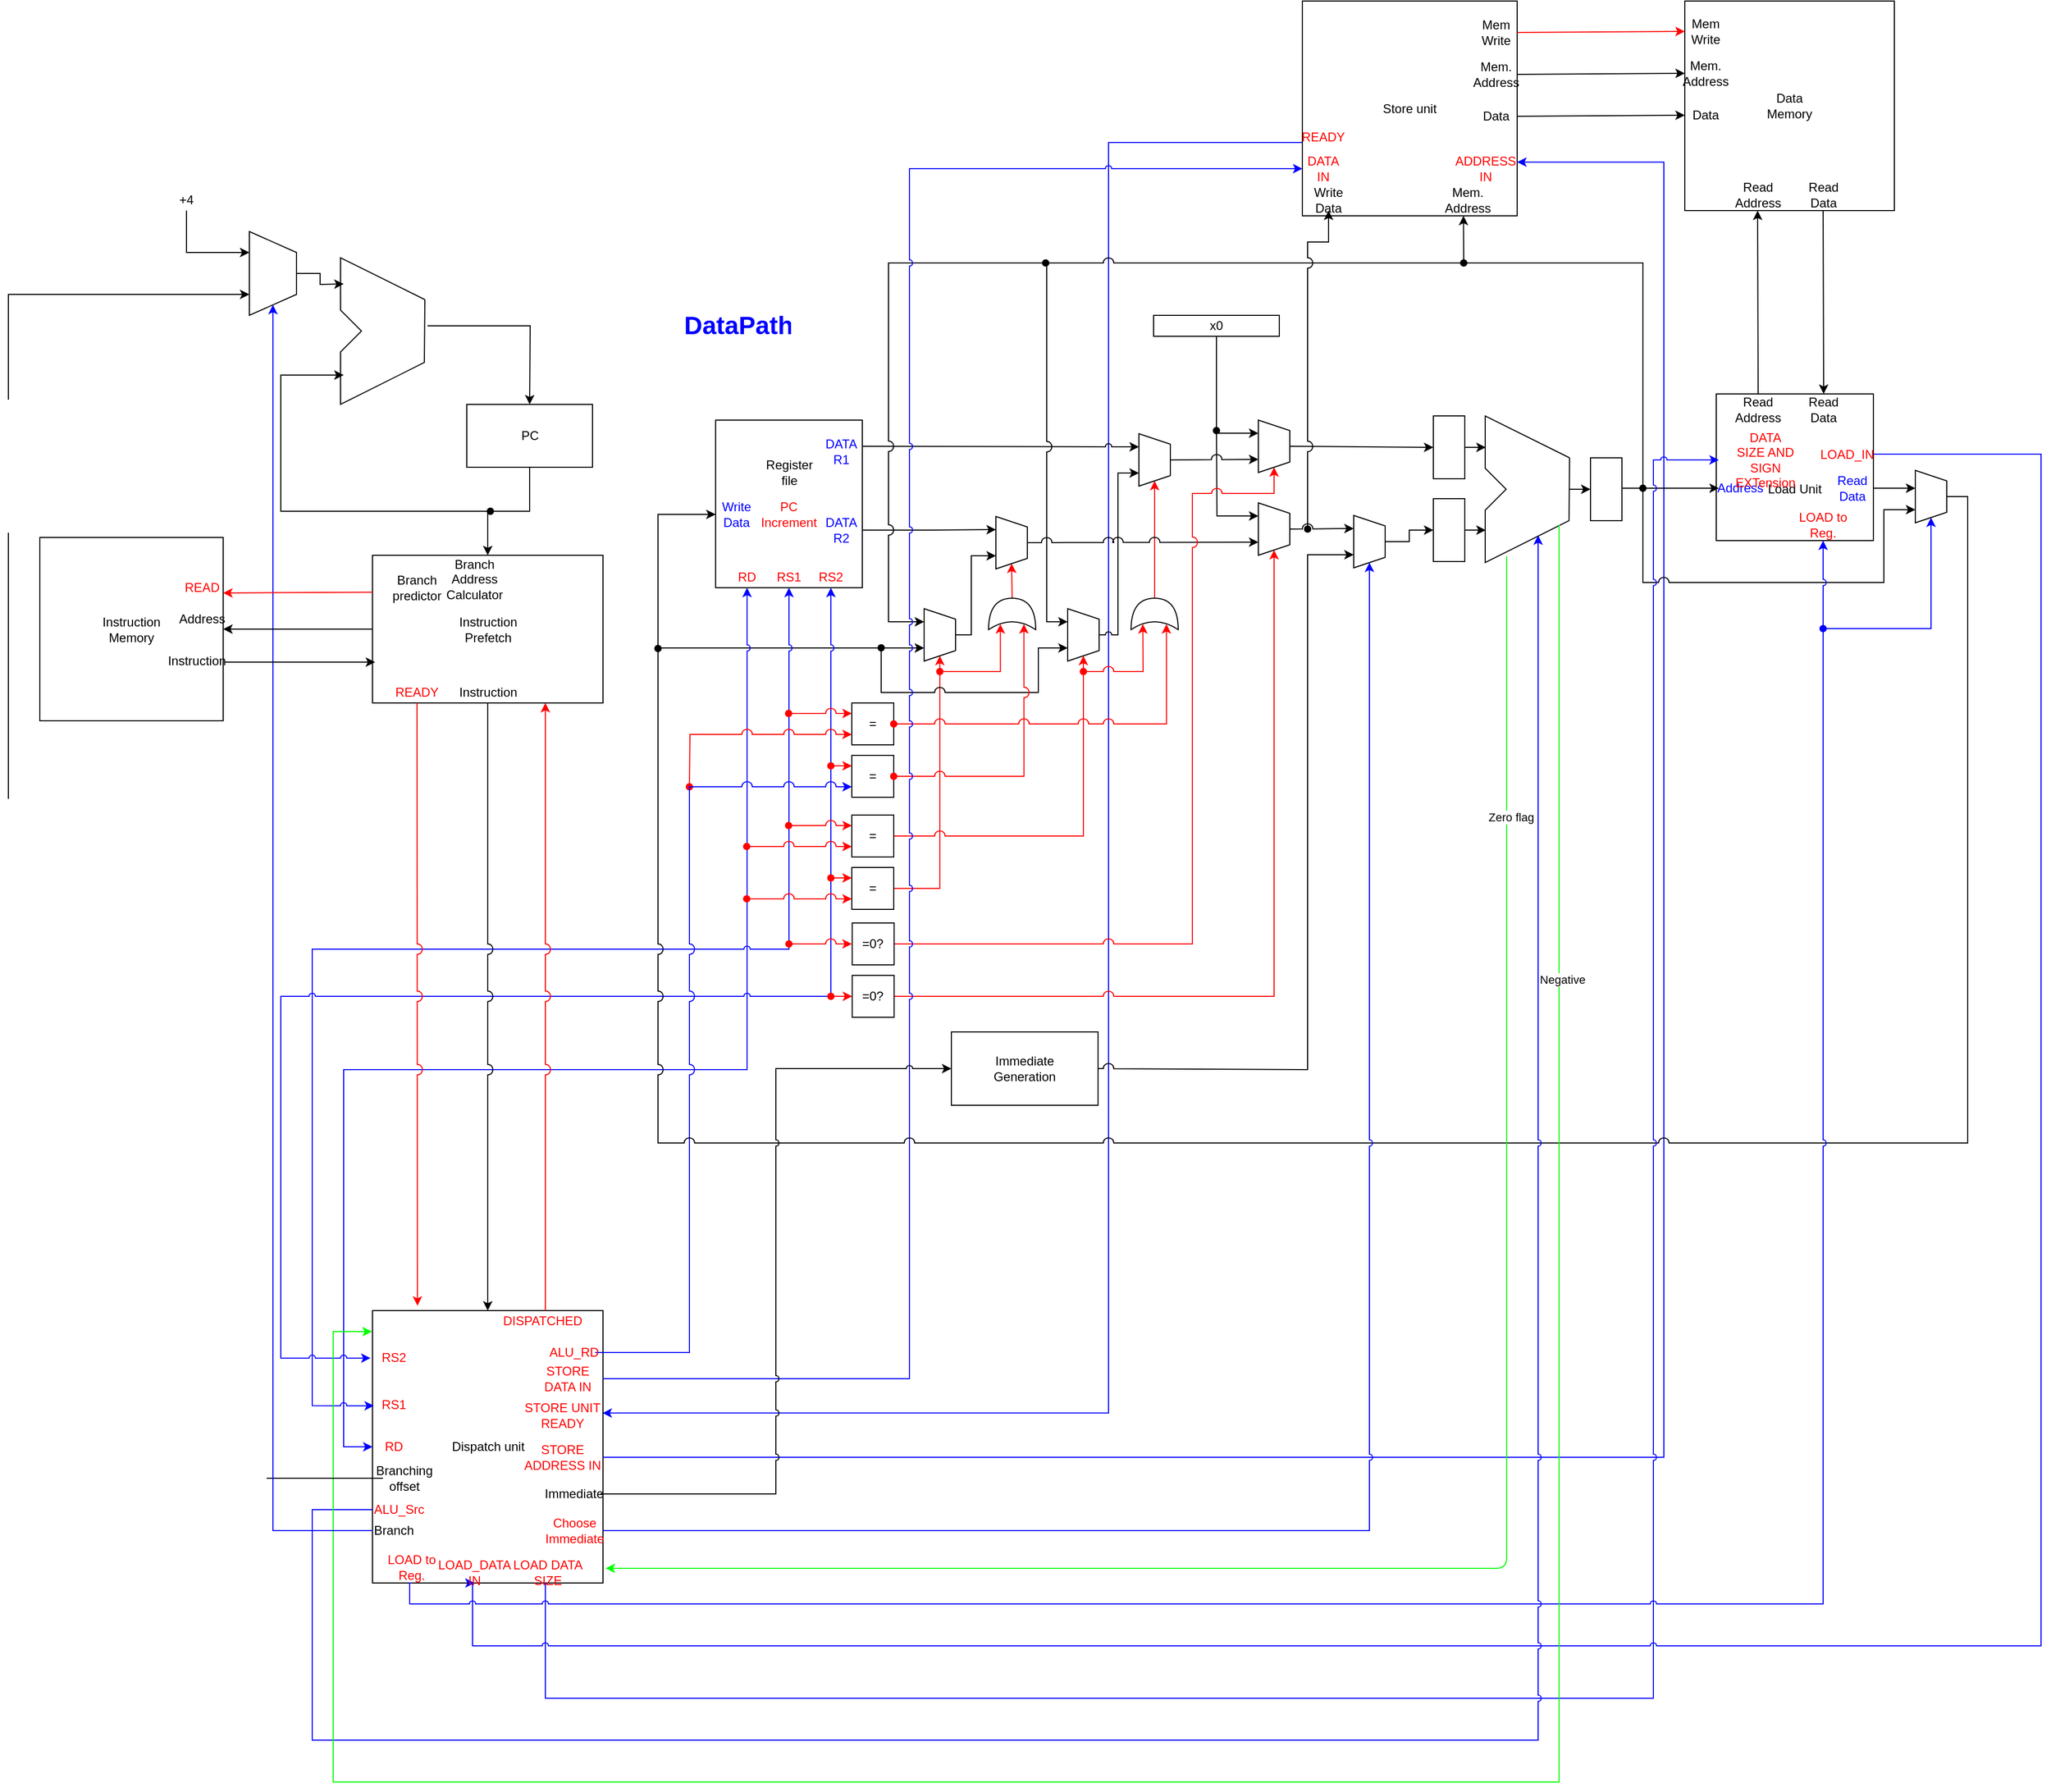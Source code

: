 <mxfile version="15.2.9" type="github" pages="2">
  <diagram id="IInxRaPjDB1M5F9Ouohi" name="DataPath">
    <mxGraphModel dx="1560" dy="-392" grid="1" gridSize="10" guides="1" tooltips="1" connect="1" arrows="1" fold="1" page="1" pageScale="1" pageWidth="850" pageHeight="1100" math="0" shadow="0">
      <root>
        <mxCell id="0" />
        <mxCell id="1" parent="0" />
        <mxCell id="HzsoGm1XjxQ9WfNqBwHY-5" style="edgeStyle=orthogonalEdgeStyle;rounded=0;jumpStyle=arc;orthogonalLoop=1;jettySize=auto;html=1;entryX=0;entryY=0.75;entryDx=0;entryDy=0;startArrow=classic;startFill=1;endArrow=none;endFill=0;strokeColor=#0000FF;exitX=0.994;exitY=0.388;exitDx=0;exitDy=0;exitPerimeter=0;" parent="1" source="HzsoGm1XjxQ9WfNqBwHY-6" target="OxWfidsaN3JTtssfOtQR-28" edge="1">
          <mxGeometry relative="1" as="geometry">
            <mxPoint x="-150" y="2738" as="sourcePoint" />
            <Array as="points">
              <mxPoint x="330" y="2738" />
              <mxPoint x="330" y="1525" />
            </Array>
          </mxGeometry>
        </mxCell>
        <mxCell id="AgYjj3AW9fVz4WpxSIaR-26" value="Dispatch unit" style="rounded=0;whiteSpace=wrap;html=1;" parent="1" vertex="1">
          <mxGeometry x="-372.5" y="2640" width="220" height="260" as="geometry" />
        </mxCell>
        <mxCell id="eqXmc5QhUQ7mll4E75Xy-8" value="" style="rounded=0;whiteSpace=wrap;html=1;" parent="1" vertex="1">
          <mxGeometry x="-45" y="1790" width="140" height="160" as="geometry" />
        </mxCell>
        <mxCell id="eqXmc5QhUQ7mll4E75Xy-9" value="Register file" style="text;html=1;strokeColor=none;fillColor=none;align=center;verticalAlign=middle;whiteSpace=wrap;rounded=0;" parent="1" vertex="1">
          <mxGeometry x="-7.5" y="1830" width="65" height="20" as="geometry" />
        </mxCell>
        <mxCell id="eqXmc5QhUQ7mll4E75Xy-109" style="edgeStyle=orthogonalEdgeStyle;rounded=0;jumpStyle=arc;jumpSize=10;orthogonalLoop=1;jettySize=auto;html=1;exitX=0;exitY=0.5;exitDx=0;exitDy=0;entryX=0.75;entryY=1;entryDx=0;entryDy=0;startArrow=classic;startFill=1;endArrow=classic;endFill=1;strokeColor=#000000;" parent="1" source="eqXmc5QhUQ7mll4E75Xy-12" target="eqXmc5QhUQ7mll4E75Xy-83" edge="1">
          <mxGeometry relative="1" as="geometry">
            <Array as="points">
              <mxPoint x="-100" y="1880" />
              <mxPoint x="-100" y="2008" />
            </Array>
          </mxGeometry>
        </mxCell>
        <mxCell id="eqXmc5QhUQ7mll4E75Xy-12" value="Write Data" style="text;html=1;strokeColor=none;fillColor=none;align=center;verticalAlign=middle;whiteSpace=wrap;rounded=0;fontColor=#0000FF;" parent="1" vertex="1">
          <mxGeometry x="-45" y="1870" width="40" height="20" as="geometry" />
        </mxCell>
        <mxCell id="eqXmc5QhUQ7mll4E75Xy-88" style="edgeStyle=orthogonalEdgeStyle;rounded=0;orthogonalLoop=1;jettySize=auto;html=1;exitX=1;exitY=0.25;exitDx=0;exitDy=0;entryX=0.25;entryY=1;entryDx=0;entryDy=0;jumpStyle=arc;" parent="1" source="eqXmc5QhUQ7mll4E75Xy-14" target="eqXmc5QhUQ7mll4E75Xy-87" edge="1">
          <mxGeometry relative="1" as="geometry" />
        </mxCell>
        <mxCell id="eqXmc5QhUQ7mll4E75Xy-14" value="DATA R1" style="text;html=1;strokeColor=none;fillColor=none;align=center;verticalAlign=middle;whiteSpace=wrap;rounded=0;fontColor=#0000FF;" parent="1" vertex="1">
          <mxGeometry x="55" y="1810" width="40" height="20" as="geometry" />
        </mxCell>
        <mxCell id="eqXmc5QhUQ7mll4E75Xy-86" style="edgeStyle=orthogonalEdgeStyle;rounded=0;orthogonalLoop=1;jettySize=auto;html=1;exitX=1;exitY=0.5;exitDx=0;exitDy=0;entryX=0.25;entryY=1;entryDx=0;entryDy=0;" parent="1" source="eqXmc5QhUQ7mll4E75Xy-15" target="eqXmc5QhUQ7mll4E75Xy-85" edge="1">
          <mxGeometry relative="1" as="geometry" />
        </mxCell>
        <mxCell id="eqXmc5QhUQ7mll4E75Xy-15" value="&lt;div&gt;DATA&lt;/div&gt;&lt;div&gt;R2&lt;br&gt;&lt;/div&gt;" style="text;html=1;strokeColor=none;fillColor=none;align=center;verticalAlign=middle;whiteSpace=wrap;rounded=0;fontColor=#0000FF;" parent="1" vertex="1">
          <mxGeometry x="55" y="1885" width="40" height="20" as="geometry" />
        </mxCell>
        <mxCell id="eqXmc5QhUQ7mll4E75Xy-16" value="&lt;font color=&quot;#ff0000&quot;&gt;PC Increment&lt;/font&gt;" style="text;html=1;strokeColor=none;fillColor=none;align=center;verticalAlign=middle;whiteSpace=wrap;rounded=0;fontColor=#0000FF;" parent="1" vertex="1">
          <mxGeometry x="5" y="1870" width="40" height="20" as="geometry" />
        </mxCell>
        <mxCell id="eqXmc5QhUQ7mll4E75Xy-27" value="&lt;h1&gt;DataPath&lt;/h1&gt;&lt;p&gt;&lt;br&gt;&lt;/p&gt;" style="text;html=1;strokeColor=none;fillColor=none;spacing=5;spacingTop=-20;whiteSpace=wrap;overflow=hidden;rounded=0;fontColor=#0000FF;" parent="1" vertex="1">
          <mxGeometry x="-80" y="1680" width="110" height="40" as="geometry" />
        </mxCell>
        <mxCell id="eqXmc5QhUQ7mll4E75Xy-93" style="edgeStyle=orthogonalEdgeStyle;rounded=0;orthogonalLoop=1;jettySize=auto;html=1;exitX=0.5;exitY=1;exitDx=0;exitDy=0;startArrow=classic;startFill=1;endArrow=classic;endFill=1;strokeColor=#0000FF;jumpStyle=arc;entryX=0;entryY=0.5;entryDx=0;entryDy=0;" parent="1" source="eqXmc5QhUQ7mll4E75Xy-28" target="OP6ZeZgyvROSsGVpdAR2-9" edge="1">
          <mxGeometry relative="1" as="geometry">
            <mxPoint x="-380" y="2766" as="targetPoint" />
            <Array as="points">
              <mxPoint x="-15" y="2410" />
              <mxPoint x="-400" y="2410" />
              <mxPoint x="-400" y="2770" />
            </Array>
          </mxGeometry>
        </mxCell>
        <mxCell id="eqXmc5QhUQ7mll4E75Xy-28" value="&lt;font color=&quot;#FF0000&quot;&gt;RD&lt;/font&gt;" style="text;html=1;strokeColor=none;fillColor=none;align=center;verticalAlign=middle;whiteSpace=wrap;rounded=0;startSize=0;" parent="1" vertex="1">
          <mxGeometry x="-35" y="1930" width="40" height="20" as="geometry" />
        </mxCell>
        <mxCell id="eqXmc5QhUQ7mll4E75Xy-91" style="edgeStyle=orthogonalEdgeStyle;rounded=0;orthogonalLoop=1;jettySize=auto;html=1;exitX=0.5;exitY=1;exitDx=0;exitDy=0;startArrow=classic;startFill=1;endArrow=classic;endFill=1;strokeColor=#0000FF;jumpStyle=arc;entryX=0.034;entryY=0.542;entryDx=0;entryDy=0;entryPerimeter=0;" parent="1" source="eqXmc5QhUQ7mll4E75Xy-29" target="OP6ZeZgyvROSsGVpdAR2-10" edge="1">
          <mxGeometry relative="1" as="geometry">
            <mxPoint x="-370" y="2730" as="targetPoint" />
            <Array as="points">
              <mxPoint x="25" y="2295" />
              <mxPoint x="-430" y="2295" />
              <mxPoint x="-430" y="2731" />
            </Array>
          </mxGeometry>
        </mxCell>
        <mxCell id="eqXmc5QhUQ7mll4E75Xy-29" value="&lt;font color=&quot;#FF0000&quot;&gt;RS1&lt;/font&gt;" style="text;html=1;strokeColor=none;fillColor=none;align=center;verticalAlign=middle;whiteSpace=wrap;rounded=0;startSize=0;" parent="1" vertex="1">
          <mxGeometry x="5" y="1930" width="40" height="20" as="geometry" />
        </mxCell>
        <mxCell id="eqXmc5QhUQ7mll4E75Xy-92" style="edgeStyle=orthogonalEdgeStyle;rounded=0;orthogonalLoop=1;jettySize=auto;html=1;exitX=0.5;exitY=1;exitDx=0;exitDy=0;startArrow=classic;startFill=1;endArrow=classic;endFill=1;strokeColor=#0000FF;jumpStyle=arc;entryX=-0.046;entryY=0.518;entryDx=0;entryDy=0;entryPerimeter=0;" parent="1" source="eqXmc5QhUQ7mll4E75Xy-30" target="OP6ZeZgyvROSsGVpdAR2-11" edge="1">
          <mxGeometry relative="1" as="geometry">
            <mxPoint x="-380" y="2685" as="targetPoint" />
            <Array as="points">
              <mxPoint x="65" y="2340" />
              <mxPoint x="-460" y="2340" />
              <mxPoint x="-460" y="2685" />
            </Array>
          </mxGeometry>
        </mxCell>
        <mxCell id="eqXmc5QhUQ7mll4E75Xy-30" value="&lt;font color=&quot;#FF0000&quot;&gt;RS2&lt;/font&gt;" style="text;html=1;strokeColor=none;fillColor=none;align=center;verticalAlign=middle;whiteSpace=wrap;rounded=0;startSize=0;" parent="1" vertex="1">
          <mxGeometry x="45" y="1930" width="40" height="20" as="geometry" />
        </mxCell>
        <mxCell id="eqXmc5QhUQ7mll4E75Xy-89" style="edgeStyle=orthogonalEdgeStyle;rounded=0;orthogonalLoop=1;jettySize=auto;html=1;exitX=0.5;exitY=0;exitDx=0;exitDy=0;entryX=0.75;entryY=1;entryDx=0;entryDy=0;" parent="1" source="eqXmc5QhUQ7mll4E75Xy-83" target="eqXmc5QhUQ7mll4E75Xy-85" edge="1">
          <mxGeometry relative="1" as="geometry">
            <Array as="points">
              <mxPoint x="199" y="1995" />
              <mxPoint x="199" y="1920" />
            </Array>
          </mxGeometry>
        </mxCell>
        <mxCell id="eqXmc5QhUQ7mll4E75Xy-108" style="edgeStyle=orthogonalEdgeStyle;rounded=0;jumpStyle=arc;jumpSize=10;orthogonalLoop=1;jettySize=auto;html=1;exitX=1;exitY=0.5;exitDx=0;exitDy=0;entryX=1;entryY=0.5;entryDx=0;entryDy=0;startArrow=classic;startFill=1;endArrow=none;endFill=0;strokeColor=#ff0000;" parent="1" source="eqXmc5QhUQ7mll4E75Xy-83" target="eqXmc5QhUQ7mll4E75Xy-95" edge="1">
          <mxGeometry relative="1" as="geometry">
            <Array as="points">
              <mxPoint x="169" y="2237" />
            </Array>
          </mxGeometry>
        </mxCell>
        <mxCell id="OxWfidsaN3JTtssfOtQR-11" style="edgeStyle=orthogonalEdgeStyle;rounded=0;jumpStyle=arc;jumpSize=10;orthogonalLoop=1;jettySize=auto;html=1;exitX=0.25;exitY=1;exitDx=0;exitDy=0;startArrow=classic;startFill=1;endArrow=oval;endFill=1;strokeColor=#000000;" parent="1" source="eqXmc5QhUQ7mll4E75Xy-83" edge="1">
          <mxGeometry relative="1" as="geometry">
            <mxPoint x="270" y="1640" as="targetPoint" />
            <Array as="points">
              <mxPoint x="120" y="1983" />
              <mxPoint x="120" y="1640" />
            </Array>
          </mxGeometry>
        </mxCell>
        <mxCell id="eqXmc5QhUQ7mll4E75Xy-83" value="" style="shape=trapezoid;perimeter=trapezoidPerimeter;whiteSpace=wrap;html=1;fixedSize=1;startSize=0;size=10;direction=south;" parent="1" vertex="1">
          <mxGeometry x="154" y="1970" width="30" height="50" as="geometry" />
        </mxCell>
        <mxCell id="eqXmc5QhUQ7mll4E75Xy-90" style="edgeStyle=orthogonalEdgeStyle;rounded=0;orthogonalLoop=1;jettySize=auto;html=1;exitX=0.5;exitY=0;exitDx=0;exitDy=0;entryX=0.75;entryY=1;entryDx=0;entryDy=0;jumpStyle=arc;" parent="1" source="eqXmc5QhUQ7mll4E75Xy-84" target="eqXmc5QhUQ7mll4E75Xy-87" edge="1">
          <mxGeometry relative="1" as="geometry">
            <Array as="points">
              <mxPoint x="339" y="1995" />
              <mxPoint x="339" y="1841" />
            </Array>
          </mxGeometry>
        </mxCell>
        <mxCell id="eqXmc5QhUQ7mll4E75Xy-106" style="edgeStyle=orthogonalEdgeStyle;rounded=0;jumpStyle=arc;jumpSize=10;orthogonalLoop=1;jettySize=auto;html=1;exitX=1;exitY=0.5;exitDx=0;exitDy=0;entryX=1;entryY=0.5;entryDx=0;entryDy=0;startArrow=classic;startFill=1;endArrow=none;endFill=0;strokeColor=#ff0000;" parent="1" source="eqXmc5QhUQ7mll4E75Xy-84" target="eqXmc5QhUQ7mll4E75Xy-94" edge="1">
          <mxGeometry relative="1" as="geometry">
            <Array as="points">
              <mxPoint x="306" y="2187" />
            </Array>
          </mxGeometry>
        </mxCell>
        <mxCell id="eqXmc5QhUQ7mll4E75Xy-126" style="edgeStyle=orthogonalEdgeStyle;rounded=0;jumpStyle=arc;jumpSize=10;orthogonalLoop=1;jettySize=auto;html=1;exitX=0.75;exitY=1;exitDx=0;exitDy=0;startArrow=classic;startFill=1;endArrow=oval;endFill=1;strokeColor=#000000;" parent="1" source="eqXmc5QhUQ7mll4E75Xy-84" edge="1">
          <mxGeometry relative="1" as="geometry">
            <mxPoint x="113" y="2007.4" as="targetPoint" />
            <Array as="points">
              <mxPoint x="263" y="2008" />
              <mxPoint x="263" y="2050" />
              <mxPoint x="113" y="2050" />
            </Array>
          </mxGeometry>
        </mxCell>
        <mxCell id="OxWfidsaN3JTtssfOtQR-12" style="edgeStyle=orthogonalEdgeStyle;rounded=0;jumpStyle=arc;jumpSize=10;orthogonalLoop=1;jettySize=auto;html=1;exitX=0.25;exitY=1;exitDx=0;exitDy=0;startArrow=classic;startFill=1;endArrow=none;endFill=0;strokeColor=#000000;" parent="1" source="eqXmc5QhUQ7mll4E75Xy-84" edge="1">
          <mxGeometry relative="1" as="geometry">
            <mxPoint x="810" y="1855" as="targetPoint" />
            <Array as="points">
              <mxPoint x="271" y="1983" />
              <mxPoint x="271" y="1640" />
              <mxPoint x="840" y="1640" />
              <mxPoint x="840" y="1855" />
            </Array>
          </mxGeometry>
        </mxCell>
        <mxCell id="eqXmc5QhUQ7mll4E75Xy-84" value="" style="shape=trapezoid;perimeter=trapezoidPerimeter;whiteSpace=wrap;html=1;fixedSize=1;startSize=0;size=10;direction=south;" parent="1" vertex="1">
          <mxGeometry x="291" y="1970" width="30" height="50" as="geometry" />
        </mxCell>
        <mxCell id="eqXmc5QhUQ7mll4E75Xy-123" style="edgeStyle=orthogonalEdgeStyle;rounded=0;jumpStyle=arc;jumpSize=10;orthogonalLoop=1;jettySize=auto;html=1;exitX=1;exitY=0.5;exitDx=0;exitDy=0;entryX=1;entryY=0.5;entryDx=0;entryDy=0;entryPerimeter=0;startArrow=classic;startFill=1;endArrow=none;endFill=0;strokeColor=#FF0000;" parent="1" source="eqXmc5QhUQ7mll4E75Xy-85" target="eqXmc5QhUQ7mll4E75Xy-116" edge="1">
          <mxGeometry relative="1" as="geometry" />
        </mxCell>
        <mxCell id="eqXmc5QhUQ7mll4E75Xy-85" value="" style="shape=trapezoid;perimeter=trapezoidPerimeter;whiteSpace=wrap;html=1;fixedSize=1;startSize=0;size=10;direction=south;" parent="1" vertex="1">
          <mxGeometry x="222.5" y="1882" width="30" height="50" as="geometry" />
        </mxCell>
        <mxCell id="eqXmc5QhUQ7mll4E75Xy-125" style="edgeStyle=orthogonalEdgeStyle;rounded=0;jumpStyle=arc;jumpSize=10;orthogonalLoop=1;jettySize=auto;html=1;exitX=1;exitY=0.5;exitDx=0;exitDy=0;entryX=1;entryY=0.5;entryDx=0;entryDy=0;entryPerimeter=0;startArrow=classic;startFill=1;endArrow=none;endFill=0;strokeColor=#FF0000;" parent="1" source="eqXmc5QhUQ7mll4E75Xy-87" target="eqXmc5QhUQ7mll4E75Xy-117" edge="1">
          <mxGeometry relative="1" as="geometry" />
        </mxCell>
        <mxCell id="eqXmc5QhUQ7mll4E75Xy-87" value="" style="shape=trapezoid;perimeter=trapezoidPerimeter;whiteSpace=wrap;html=1;fixedSize=1;startSize=0;size=10;direction=south;" parent="1" vertex="1">
          <mxGeometry x="359" y="1803" width="30" height="50" as="geometry" />
        </mxCell>
        <mxCell id="eqXmc5QhUQ7mll4E75Xy-96" style="edgeStyle=orthogonalEdgeStyle;rounded=0;orthogonalLoop=1;jettySize=auto;html=1;exitX=0;exitY=0.25;exitDx=0;exitDy=0;startArrow=classic;startFill=1;endArrow=oval;endFill=1;strokeColor=#ff0000;jumpStyle=arc;jumpSize=10;" parent="1" source="eqXmc5QhUQ7mll4E75Xy-94" edge="1">
          <mxGeometry relative="1" as="geometry">
            <mxPoint x="24.667" y="2177" as="targetPoint" />
          </mxGeometry>
        </mxCell>
        <mxCell id="eqXmc5QhUQ7mll4E75Xy-100" style="edgeStyle=orthogonalEdgeStyle;rounded=0;jumpStyle=arc;jumpSize=10;orthogonalLoop=1;jettySize=auto;html=1;exitX=0;exitY=0.75;exitDx=0;exitDy=0;startArrow=classic;startFill=1;endArrow=oval;endFill=1;strokeColor=#ff0000;" parent="1" source="eqXmc5QhUQ7mll4E75Xy-94" edge="1">
          <mxGeometry relative="1" as="geometry">
            <mxPoint x="-15.333" y="2196.944" as="targetPoint" />
          </mxGeometry>
        </mxCell>
        <mxCell id="eqXmc5QhUQ7mll4E75Xy-94" value="=" style="whiteSpace=wrap;html=1;aspect=fixed;startSize=0;" parent="1" vertex="1">
          <mxGeometry x="85" y="2167" width="40" height="40" as="geometry" />
        </mxCell>
        <mxCell id="eqXmc5QhUQ7mll4E75Xy-99" style="edgeStyle=orthogonalEdgeStyle;rounded=0;jumpStyle=arc;jumpSize=10;orthogonalLoop=1;jettySize=auto;html=1;exitX=0;exitY=0.25;exitDx=0;exitDy=0;startArrow=classic;startFill=1;endArrow=oval;endFill=1;strokeColor=#ff0000;" parent="1" source="eqXmc5QhUQ7mll4E75Xy-95" edge="1">
          <mxGeometry relative="1" as="geometry">
            <mxPoint x="65" y="2226.944" as="targetPoint" />
          </mxGeometry>
        </mxCell>
        <mxCell id="eqXmc5QhUQ7mll4E75Xy-101" style="edgeStyle=orthogonalEdgeStyle;rounded=0;jumpStyle=arc;jumpSize=10;orthogonalLoop=1;jettySize=auto;html=1;exitX=0;exitY=0.75;exitDx=0;exitDy=0;startArrow=classic;startFill=1;endArrow=oval;endFill=1;strokeColor=#ff0000;" parent="1" source="eqXmc5QhUQ7mll4E75Xy-95" edge="1">
          <mxGeometry relative="1" as="geometry">
            <mxPoint x="-15.333" y="2246.944" as="targetPoint" />
          </mxGeometry>
        </mxCell>
        <mxCell id="eqXmc5QhUQ7mll4E75Xy-95" value="=" style="whiteSpace=wrap;html=1;aspect=fixed;startSize=0;" parent="1" vertex="1">
          <mxGeometry x="85" y="2217" width="40" height="40" as="geometry" />
        </mxCell>
        <mxCell id="eqXmc5QhUQ7mll4E75Xy-110" style="edgeStyle=orthogonalEdgeStyle;rounded=0;orthogonalLoop=1;jettySize=auto;html=1;exitX=0;exitY=0.25;exitDx=0;exitDy=0;startArrow=classic;startFill=1;endArrow=oval;endFill=1;strokeColor=#ff0000;jumpStyle=arc;jumpSize=10;" parent="1" source="eqXmc5QhUQ7mll4E75Xy-112" edge="1">
          <mxGeometry relative="1" as="geometry">
            <mxPoint x="24.667" y="2070" as="targetPoint" />
          </mxGeometry>
        </mxCell>
        <mxCell id="eqXmc5QhUQ7mll4E75Xy-111" style="edgeStyle=orthogonalEdgeStyle;rounded=0;jumpStyle=arc;jumpSize=10;orthogonalLoop=1;jettySize=auto;html=1;exitX=0;exitY=0.75;exitDx=0;exitDy=0;startArrow=classic;startFill=1;endArrow=oval;endFill=1;strokeColor=#ff0000;" parent="1" source="eqXmc5QhUQ7mll4E75Xy-112" edge="1">
          <mxGeometry relative="1" as="geometry">
            <mxPoint x="-70" y="2140" as="targetPoint" />
          </mxGeometry>
        </mxCell>
        <mxCell id="eqXmc5QhUQ7mll4E75Xy-112" value="=" style="whiteSpace=wrap;html=1;aspect=fixed;startSize=0;" parent="1" vertex="1">
          <mxGeometry x="85" y="2060" width="40" height="40" as="geometry" />
        </mxCell>
        <mxCell id="eqXmc5QhUQ7mll4E75Xy-113" style="edgeStyle=orthogonalEdgeStyle;rounded=0;jumpStyle=arc;jumpSize=10;orthogonalLoop=1;jettySize=auto;html=1;exitX=0;exitY=0.25;exitDx=0;exitDy=0;startArrow=classic;startFill=1;endArrow=oval;endFill=1;strokeColor=#ff0000;" parent="1" source="eqXmc5QhUQ7mll4E75Xy-115" edge="1">
          <mxGeometry relative="1" as="geometry">
            <mxPoint x="65" y="2119.944" as="targetPoint" />
          </mxGeometry>
        </mxCell>
        <mxCell id="eqXmc5QhUQ7mll4E75Xy-114" style="edgeStyle=orthogonalEdgeStyle;rounded=0;jumpStyle=arc;jumpSize=10;orthogonalLoop=1;jettySize=auto;html=1;exitX=0;exitY=0.75;exitDx=0;exitDy=0;startArrow=classic;startFill=1;endArrow=none;endFill=0;entryX=1;entryY=0.5;entryDx=0;entryDy=0;strokeColor=#0000FF;" parent="1" source="eqXmc5QhUQ7mll4E75Xy-115" target="AgYjj3AW9fVz4WpxSIaR-21" edge="1">
          <mxGeometry relative="1" as="geometry">
            <mxPoint x="-70" y="2360" as="targetPoint" />
            <Array as="points">
              <mxPoint x="-70" y="2140" />
              <mxPoint x="-70" y="2680" />
            </Array>
          </mxGeometry>
        </mxCell>
        <mxCell id="eqXmc5QhUQ7mll4E75Xy-115" value="=" style="whiteSpace=wrap;html=1;aspect=fixed;startSize=0;" parent="1" vertex="1">
          <mxGeometry x="85" y="2110" width="40" height="40" as="geometry" />
        </mxCell>
        <mxCell id="eqXmc5QhUQ7mll4E75Xy-118" style="edgeStyle=orthogonalEdgeStyle;rounded=0;jumpStyle=arc;jumpSize=10;orthogonalLoop=1;jettySize=auto;html=1;exitX=0.175;exitY=0.25;exitDx=0;exitDy=0;exitPerimeter=0;startArrow=classic;startFill=1;endArrow=oval;endFill=1;strokeColor=#FF0000;" parent="1" source="eqXmc5QhUQ7mll4E75Xy-116" edge="1">
          <mxGeometry relative="1" as="geometry">
            <mxPoint x="169" y="2030" as="targetPoint" />
            <Array as="points">
              <mxPoint x="227" y="2030" />
            </Array>
          </mxGeometry>
        </mxCell>
        <mxCell id="eqXmc5QhUQ7mll4E75Xy-120" style="edgeStyle=orthogonalEdgeStyle;rounded=0;jumpStyle=arc;jumpSize=10;orthogonalLoop=1;jettySize=auto;html=1;exitX=0.175;exitY=0.75;exitDx=0;exitDy=0;exitPerimeter=0;entryX=1;entryY=0.5;entryDx=0;entryDy=0;startArrow=classic;startFill=1;endArrow=oval;endFill=1;strokeColor=#FF0000;" parent="1" source="eqXmc5QhUQ7mll4E75Xy-116" target="eqXmc5QhUQ7mll4E75Xy-115" edge="1">
          <mxGeometry relative="1" as="geometry">
            <Array as="points">
              <mxPoint x="249" y="2130" />
            </Array>
          </mxGeometry>
        </mxCell>
        <mxCell id="eqXmc5QhUQ7mll4E75Xy-116" value="" style="shape=xor;whiteSpace=wrap;html=1;direction=north;" parent="1" vertex="1">
          <mxGeometry x="215.5" y="1960" width="45" height="30" as="geometry" />
        </mxCell>
        <mxCell id="eqXmc5QhUQ7mll4E75Xy-119" style="edgeStyle=orthogonalEdgeStyle;rounded=0;jumpStyle=arc;jumpSize=10;orthogonalLoop=1;jettySize=auto;html=1;exitX=0.175;exitY=0.25;exitDx=0;exitDy=0;exitPerimeter=0;startArrow=classic;startFill=1;endArrow=oval;endFill=1;strokeColor=#FF0000;" parent="1" source="eqXmc5QhUQ7mll4E75Xy-117" edge="1">
          <mxGeometry relative="1" as="geometry">
            <mxPoint x="306" y="2030" as="targetPoint" />
            <Array as="points">
              <mxPoint x="363" y="2000" />
              <mxPoint x="363" y="2000" />
              <mxPoint x="363" y="2030" />
            </Array>
          </mxGeometry>
        </mxCell>
        <mxCell id="eqXmc5QhUQ7mll4E75Xy-121" style="edgeStyle=orthogonalEdgeStyle;rounded=0;jumpStyle=arc;jumpSize=10;orthogonalLoop=1;jettySize=auto;html=1;exitX=0.175;exitY=0.75;exitDx=0;exitDy=0;exitPerimeter=0;entryX=1;entryY=0.5;entryDx=0;entryDy=0;startArrow=classic;startFill=1;endArrow=oval;endFill=1;strokeColor=#FF0000;" parent="1" source="eqXmc5QhUQ7mll4E75Xy-117" target="eqXmc5QhUQ7mll4E75Xy-112" edge="1">
          <mxGeometry relative="1" as="geometry">
            <Array as="points">
              <mxPoint x="385" y="2080" />
            </Array>
          </mxGeometry>
        </mxCell>
        <mxCell id="eqXmc5QhUQ7mll4E75Xy-117" value="" style="shape=xor;whiteSpace=wrap;html=1;direction=north;" parent="1" vertex="1">
          <mxGeometry x="351.5" y="1960" width="45" height="30" as="geometry" />
        </mxCell>
        <mxCell id="eqXmc5QhUQ7mll4E75Xy-132" style="edgeStyle=orthogonalEdgeStyle;rounded=0;jumpStyle=arc;jumpSize=10;orthogonalLoop=1;jettySize=auto;html=1;exitX=0.75;exitY=1;exitDx=0;exitDy=0;entryX=0.5;entryY=0;entryDx=0;entryDy=0;startArrow=classic;startFill=1;endArrow=none;endFill=0;strokeColor=#000000;" parent="1" source="eqXmc5QhUQ7mll4E75Xy-127" target="eqXmc5QhUQ7mll4E75Xy-85" edge="1">
          <mxGeometry relative="1" as="geometry" />
        </mxCell>
        <mxCell id="OxWfidsaN3JTtssfOtQR-4" style="edgeStyle=orthogonalEdgeStyle;rounded=0;jumpStyle=arc;jumpSize=10;orthogonalLoop=1;jettySize=auto;html=1;exitX=0.25;exitY=1;exitDx=0;exitDy=0;startArrow=classic;startFill=1;endArrow=oval;endFill=1;strokeColor=#000000;" parent="1" source="eqXmc5QhUQ7mll4E75Xy-127" edge="1">
          <mxGeometry relative="1" as="geometry">
            <mxPoint x="433.0" y="1800" as="targetPoint" />
          </mxGeometry>
        </mxCell>
        <mxCell id="eqXmc5QhUQ7mll4E75Xy-127" value="" style="shape=trapezoid;perimeter=trapezoidPerimeter;whiteSpace=wrap;html=1;fixedSize=1;startSize=0;size=10;direction=south;" parent="1" vertex="1">
          <mxGeometry x="473" y="1869" width="30" height="50" as="geometry" />
        </mxCell>
        <mxCell id="eqXmc5QhUQ7mll4E75Xy-130" style="edgeStyle=orthogonalEdgeStyle;rounded=0;jumpStyle=arc;jumpSize=10;orthogonalLoop=1;jettySize=auto;html=1;exitX=0.75;exitY=1;exitDx=0;exitDy=0;entryX=0.5;entryY=0;entryDx=0;entryDy=0;startArrow=classic;startFill=1;endArrow=none;endFill=0;strokeColor=#000000;" parent="1" source="eqXmc5QhUQ7mll4E75Xy-128" target="eqXmc5QhUQ7mll4E75Xy-87" edge="1">
          <mxGeometry relative="1" as="geometry" />
        </mxCell>
        <mxCell id="OxWfidsaN3JTtssfOtQR-14" style="edgeStyle=orthogonalEdgeStyle;rounded=0;jumpStyle=arc;jumpSize=10;orthogonalLoop=1;jettySize=auto;html=1;exitX=0.5;exitY=0;exitDx=0;exitDy=0;startArrow=none;startFill=0;endArrow=classic;endFill=1;strokeColor=#000000;entryX=0;entryY=0.5;entryDx=0;entryDy=0;" parent="1" source="eqXmc5QhUQ7mll4E75Xy-128" target="OxWfidsaN3JTtssfOtQR-16" edge="1">
          <mxGeometry relative="1" as="geometry">
            <mxPoint x="530" y="1815" as="targetPoint" />
          </mxGeometry>
        </mxCell>
        <mxCell id="eqXmc5QhUQ7mll4E75Xy-128" value="" style="shape=trapezoid;perimeter=trapezoidPerimeter;whiteSpace=wrap;html=1;fixedSize=1;startSize=0;size=10;direction=south;" parent="1" vertex="1">
          <mxGeometry x="473" y="1790" width="30" height="50" as="geometry" />
        </mxCell>
        <mxCell id="OxWfidsaN3JTtssfOtQR-3" style="edgeStyle=orthogonalEdgeStyle;rounded=0;jumpStyle=arc;jumpSize=10;orthogonalLoop=1;jettySize=auto;html=1;exitX=0.5;exitY=1;exitDx=0;exitDy=0;entryX=0.25;entryY=1;entryDx=0;entryDy=0;startArrow=none;startFill=0;endArrow=classic;endFill=1;strokeColor=#000000;" parent="1" source="OxWfidsaN3JTtssfOtQR-2" target="eqXmc5QhUQ7mll4E75Xy-128" edge="1">
          <mxGeometry relative="1" as="geometry" />
        </mxCell>
        <mxCell id="OxWfidsaN3JTtssfOtQR-2" value="x0" style="rounded=0;whiteSpace=wrap;html=1;" parent="1" vertex="1">
          <mxGeometry x="373" y="1690" width="120" height="20" as="geometry" />
        </mxCell>
        <mxCell id="OxWfidsaN3JTtssfOtQR-5" style="edgeStyle=orthogonalEdgeStyle;rounded=0;orthogonalLoop=1;jettySize=auto;html=1;startArrow=classic;startFill=1;endArrow=oval;endFill=1;strokeColor=#ff0000;jumpStyle=arc;jumpSize=10;" parent="1" edge="1">
          <mxGeometry relative="1" as="geometry">
            <mxPoint x="25" y="2290" as="targetPoint" />
            <mxPoint x="85" y="2290" as="sourcePoint" />
            <Array as="points">
              <mxPoint x="25" y="2290" />
            </Array>
          </mxGeometry>
        </mxCell>
        <mxCell id="OxWfidsaN3JTtssfOtQR-9" style="edgeStyle=orthogonalEdgeStyle;rounded=0;jumpStyle=arc;jumpSize=10;orthogonalLoop=1;jettySize=auto;html=1;exitX=1;exitY=0.5;exitDx=0;exitDy=0;entryX=1;entryY=0.5;entryDx=0;entryDy=0;startArrow=none;startFill=0;endArrow=classic;endFill=1;strokeColor=#FF0000;" parent="1" source="OxWfidsaN3JTtssfOtQR-6" target="eqXmc5QhUQ7mll4E75Xy-128" edge="1">
          <mxGeometry relative="1" as="geometry">
            <Array as="points">
              <mxPoint x="410" y="2290" />
              <mxPoint x="410" y="1860" />
              <mxPoint x="488" y="1860" />
            </Array>
          </mxGeometry>
        </mxCell>
        <mxCell id="OxWfidsaN3JTtssfOtQR-6" value="=0?" style="whiteSpace=wrap;html=1;aspect=fixed;startSize=0;" parent="1" vertex="1">
          <mxGeometry x="85.33" y="2270" width="40" height="40" as="geometry" />
        </mxCell>
        <mxCell id="OxWfidsaN3JTtssfOtQR-7" style="edgeStyle=orthogonalEdgeStyle;rounded=0;jumpStyle=arc;jumpSize=10;orthogonalLoop=1;jettySize=auto;html=1;exitX=0;exitY=0.5;exitDx=0;exitDy=0;startArrow=classic;startFill=1;endArrow=oval;endFill=1;strokeColor=#ff0000;" parent="1" source="OxWfidsaN3JTtssfOtQR-8" edge="1">
          <mxGeometry relative="1" as="geometry">
            <mxPoint x="65" y="2340" as="targetPoint" />
          </mxGeometry>
        </mxCell>
        <mxCell id="OxWfidsaN3JTtssfOtQR-10" style="edgeStyle=orthogonalEdgeStyle;rounded=0;jumpStyle=arc;jumpSize=10;orthogonalLoop=1;jettySize=auto;html=1;exitX=1;exitY=0.5;exitDx=0;exitDy=0;startArrow=none;startFill=0;endArrow=classic;endFill=1;strokeColor=#FF0000;" parent="1" source="OxWfidsaN3JTtssfOtQR-8" target="eqXmc5QhUQ7mll4E75Xy-127" edge="1">
          <mxGeometry relative="1" as="geometry" />
        </mxCell>
        <mxCell id="OxWfidsaN3JTtssfOtQR-8" value="=0?" style="whiteSpace=wrap;html=1;aspect=fixed;startSize=0;" parent="1" vertex="1">
          <mxGeometry x="85.33" y="2320" width="40" height="40" as="geometry" />
        </mxCell>
        <mxCell id="OxWfidsaN3JTtssfOtQR-13" value="" style="endArrow=none;html=1;strokeColor=#000000;rounded=0;" parent="1" edge="1">
          <mxGeometry width="50" height="50" relative="1" as="geometry">
            <mxPoint x="770" y="1826" as="sourcePoint" />
            <mxPoint x="770" y="1826" as="targetPoint" />
            <Array as="points">
              <mxPoint x="769.5" y="1886" />
              <mxPoint x="689.5" y="1926" />
              <mxPoint x="689.5" y="1876" />
              <mxPoint x="709.5" y="1856" />
              <mxPoint x="689.5" y="1836" />
              <mxPoint x="689.5" y="1786" />
            </Array>
          </mxGeometry>
        </mxCell>
        <mxCell id="OxWfidsaN3JTtssfOtQR-20" style="edgeStyle=orthogonalEdgeStyle;rounded=0;jumpStyle=arc;jumpSize=10;orthogonalLoop=1;jettySize=auto;html=1;exitX=1;exitY=0.5;exitDx=0;exitDy=0;startArrow=none;startFill=0;endArrow=classic;endFill=1;strokeColor=#000000;" parent="1" source="OxWfidsaN3JTtssfOtQR-16" edge="1">
          <mxGeometry relative="1" as="geometry">
            <mxPoint x="690" y="1816" as="targetPoint" />
          </mxGeometry>
        </mxCell>
        <mxCell id="OxWfidsaN3JTtssfOtQR-16" value="" style="rounded=0;whiteSpace=wrap;html=1;startSize=0;" parent="1" vertex="1">
          <mxGeometry x="640" y="1786" width="30" height="60" as="geometry" />
        </mxCell>
        <mxCell id="OxWfidsaN3JTtssfOtQR-21" style="edgeStyle=orthogonalEdgeStyle;rounded=0;jumpStyle=arc;jumpSize=10;orthogonalLoop=1;jettySize=auto;html=1;exitX=1;exitY=0.5;exitDx=0;exitDy=0;startArrow=none;startFill=0;endArrow=classic;endFill=1;strokeColor=#000000;" parent="1" source="OxWfidsaN3JTtssfOtQR-17" edge="1">
          <mxGeometry relative="1" as="geometry">
            <mxPoint x="690" y="1895" as="targetPoint" />
          </mxGeometry>
        </mxCell>
        <mxCell id="OxWfidsaN3JTtssfOtQR-17" value="" style="rounded=0;whiteSpace=wrap;html=1;startSize=0;" parent="1" vertex="1">
          <mxGeometry x="640" y="1865" width="30" height="60" as="geometry" />
        </mxCell>
        <mxCell id="OxWfidsaN3JTtssfOtQR-22" style="edgeStyle=orthogonalEdgeStyle;rounded=0;jumpStyle=arc;jumpSize=10;orthogonalLoop=1;jettySize=auto;html=1;exitX=0.75;exitY=1;exitDx=0;exitDy=0;startArrow=classic;startFill=1;endArrow=oval;endFill=1;startSize=6;endSize=6;sourcePerimeterSpacing=6;targetPerimeterSpacing=6;strokeColor=#000000;" parent="1" source="OxWfidsaN3JTtssfOtQR-23" edge="1">
          <mxGeometry relative="1" as="geometry">
            <mxPoint x="669" y="1640" as="targetPoint" />
          </mxGeometry>
        </mxCell>
        <mxCell id="HzsoGm1XjxQ9WfNqBwHY-7" style="edgeStyle=orthogonalEdgeStyle;rounded=0;jumpStyle=arc;orthogonalLoop=1;jettySize=auto;html=1;exitX=1;exitY=0.75;exitDx=0;exitDy=0;startArrow=classic;startFill=1;endArrow=none;endFill=0;strokeColor=#0000FF;entryX=1;entryY=0.5;entryDx=0;entryDy=0;" parent="1" source="OxWfidsaN3JTtssfOtQR-23" target="HzsoGm1XjxQ9WfNqBwHY-8" edge="1">
          <mxGeometry relative="1" as="geometry">
            <mxPoint x="-93" y="2810" as="targetPoint" />
            <Array as="points">
              <mxPoint x="860" y="1544" />
              <mxPoint x="860" y="2780" />
            </Array>
          </mxGeometry>
        </mxCell>
        <mxCell id="OxWfidsaN3JTtssfOtQR-23" value="Store unit" style="whiteSpace=wrap;html=1;aspect=fixed;startSize=0;" parent="1" vertex="1">
          <mxGeometry x="515" y="1390" width="205" height="205" as="geometry" />
        </mxCell>
        <mxCell id="OxWfidsaN3JTtssfOtQR-29" style="edgeStyle=orthogonalEdgeStyle;rounded=0;jumpStyle=arc;jumpSize=10;orthogonalLoop=1;jettySize=auto;html=1;exitX=0.5;exitY=1;exitDx=0;exitDy=0;startArrow=classic;startFill=1;endArrow=oval;endFill=1;strokeColor=#000000;" parent="1" source="OxWfidsaN3JTtssfOtQR-24" edge="1">
          <mxGeometry relative="1" as="geometry">
            <mxPoint x="520" y="1894" as="targetPoint" />
            <Array as="points">
              <mxPoint x="540" y="1620" />
              <mxPoint x="520" y="1620" />
              <mxPoint x="520" y="1894" />
            </Array>
          </mxGeometry>
        </mxCell>
        <mxCell id="OxWfidsaN3JTtssfOtQR-24" value="Write Data" style="text;html=1;strokeColor=none;fillColor=none;align=center;verticalAlign=middle;whiteSpace=wrap;rounded=0;startSize=0;" parent="1" vertex="1">
          <mxGeometry x="520" y="1570" width="40" height="20" as="geometry" />
        </mxCell>
        <mxCell id="OxWfidsaN3JTtssfOtQR-25" value="&lt;div&gt;Mem.&lt;/div&gt;&lt;div&gt;Address&lt;br&gt;&lt;/div&gt;" style="text;html=1;strokeColor=none;fillColor=none;align=center;verticalAlign=middle;whiteSpace=wrap;rounded=0;startSize=0;" parent="1" vertex="1">
          <mxGeometry x="652.5" y="1570" width="40" height="20" as="geometry" />
        </mxCell>
        <mxCell id="HzsoGm1XjxQ9WfNqBwHY-1" style="edgeStyle=orthogonalEdgeStyle;rounded=0;orthogonalLoop=1;jettySize=auto;html=1;exitX=0;exitY=0.5;exitDx=0;exitDy=0;entryX=1;entryY=0.5;entryDx=0;entryDy=0;jumpStyle=arc;startArrow=classic;startFill=1;endArrow=none;endFill=0;strokeColor=#0000FF;" parent="1" source="OxWfidsaN3JTtssfOtQR-26" target="HzsoGm1XjxQ9WfNqBwHY-2" edge="1">
          <mxGeometry relative="1" as="geometry">
            <Array as="points">
              <mxPoint x="140" y="1550" />
              <mxPoint x="140" y="2705" />
            </Array>
          </mxGeometry>
        </mxCell>
        <mxCell id="OxWfidsaN3JTtssfOtQR-26" value="&lt;div&gt;&lt;font color=&quot;#FF0000&quot;&gt;DATA&lt;/font&gt;&lt;/div&gt;&lt;div&gt;&lt;font color=&quot;#FF0000&quot;&gt;IN&lt;/font&gt;&lt;br&gt;&lt;/div&gt;" style="text;html=1;strokeColor=none;fillColor=none;align=center;verticalAlign=middle;whiteSpace=wrap;rounded=0;startSize=0;" parent="1" vertex="1">
          <mxGeometry x="515" y="1540" width="40" height="20" as="geometry" />
        </mxCell>
        <mxCell id="OxWfidsaN3JTtssfOtQR-27" value="&lt;font color=&quot;#FF0000&quot;&gt;ADDRESS&lt;/font&gt;&lt;div&gt;&lt;font color=&quot;#FF0000&quot;&gt;IN&lt;/font&gt;&lt;br&gt;&lt;/div&gt;" style="text;html=1;strokeColor=none;fillColor=none;align=center;verticalAlign=middle;whiteSpace=wrap;rounded=0;startSize=0;" parent="1" vertex="1">
          <mxGeometry x="670" y="1540" width="40" height="20" as="geometry" />
        </mxCell>
        <mxCell id="OxWfidsaN3JTtssfOtQR-28" value="&lt;font color=&quot;#FF0000&quot;&gt;READY&lt;/font&gt;" style="text;html=1;strokeColor=none;fillColor=none;align=center;verticalAlign=middle;whiteSpace=wrap;rounded=0;startSize=0;" parent="1" vertex="1">
          <mxGeometry x="515" y="1510" width="40" height="20" as="geometry" />
        </mxCell>
        <mxCell id="OxWfidsaN3JTtssfOtQR-30" value="" style="rounded=0;whiteSpace=wrap;html=1;fontColor=#0000FF;" parent="1" vertex="1">
          <mxGeometry x="910" y="1765" width="150" height="140" as="geometry" />
        </mxCell>
        <mxCell id="OxWfidsaN3JTtssfOtQR-31" value="" style="endArrow=classic;html=1;fontColor=#0000FF;entryX=0;entryY=0.5;entryDx=0;entryDy=0;startArrow=oval;startFill=1;" parent="1" target="OxWfidsaN3JTtssfOtQR-33" edge="1">
          <mxGeometry width="50" height="50" relative="1" as="geometry">
            <mxPoint x="840" y="1855" as="sourcePoint" />
            <mxPoint x="910" y="1851" as="targetPoint" />
          </mxGeometry>
        </mxCell>
        <mxCell id="OxWfidsaN3JTtssfOtQR-32" value="Load Unit" style="text;html=1;strokeColor=none;fillColor=none;align=center;verticalAlign=middle;whiteSpace=wrap;rounded=0;" parent="1" vertex="1">
          <mxGeometry x="946.25" y="1846" width="77.5" height="20" as="geometry" />
        </mxCell>
        <mxCell id="OxWfidsaN3JTtssfOtQR-33" value="Address" style="text;html=1;strokeColor=none;fillColor=none;align=center;verticalAlign=middle;whiteSpace=wrap;rounded=0;fontColor=#0000FF;" parent="1" vertex="1">
          <mxGeometry x="912.5" y="1845" width="40" height="20" as="geometry" />
        </mxCell>
        <mxCell id="OxWfidsaN3JTtssfOtQR-34" value="" style="edgeStyle=orthogonalEdgeStyle;rounded=0;orthogonalLoop=1;jettySize=auto;html=1;fontColor=#0000FF;endArrow=classic;endFill=1;" parent="1" source="OxWfidsaN3JTtssfOtQR-35" edge="1">
          <mxGeometry relative="1" as="geometry">
            <mxPoint x="1100" y="1855" as="targetPoint" />
          </mxGeometry>
        </mxCell>
        <mxCell id="OxWfidsaN3JTtssfOtQR-35" value="Read Data" style="text;html=1;strokeColor=none;fillColor=none;align=center;verticalAlign=middle;whiteSpace=wrap;rounded=0;fontColor=#0000FF;" parent="1" vertex="1">
          <mxGeometry x="1020" y="1845" width="40" height="20" as="geometry" />
        </mxCell>
        <mxCell id="OxWfidsaN3JTtssfOtQR-36" style="edgeStyle=orthogonalEdgeStyle;rounded=0;jumpStyle=arc;jumpSize=10;orthogonalLoop=1;jettySize=auto;html=1;exitX=0.75;exitY=1;exitDx=0;exitDy=0;startArrow=classic;startFill=1;endArrow=none;endFill=0;startSize=6;endSize=6;sourcePerimeterSpacing=6;targetPerimeterSpacing=6;strokeColor=#000000;" parent="1" source="OxWfidsaN3JTtssfOtQR-37" edge="1">
          <mxGeometry relative="1" as="geometry">
            <mxPoint x="820" y="1855" as="targetPoint" />
            <Array as="points">
              <mxPoint x="1070" y="1876" />
              <mxPoint x="1070" y="1945" />
              <mxPoint x="840" y="1945" />
              <mxPoint x="840" y="1855" />
            </Array>
          </mxGeometry>
        </mxCell>
        <mxCell id="OxWfidsaN3JTtssfOtQR-46" style="edgeStyle=orthogonalEdgeStyle;rounded=0;jumpStyle=arc;jumpSize=10;orthogonalLoop=1;jettySize=auto;html=1;exitX=0.5;exitY=0;exitDx=0;exitDy=0;startArrow=none;startFill=0;endArrow=oval;endFill=1;strokeColor=#000000;" parent="1" source="OxWfidsaN3JTtssfOtQR-37" edge="1">
          <mxGeometry relative="1" as="geometry">
            <mxPoint x="-100" y="2008" as="targetPoint" />
            <Array as="points">
              <mxPoint x="1150" y="1863" />
              <mxPoint x="1150" y="2480" />
              <mxPoint x="-100" y="2480" />
            </Array>
          </mxGeometry>
        </mxCell>
        <mxCell id="OP6ZeZgyvROSsGVpdAR2-8" style="edgeStyle=orthogonalEdgeStyle;rounded=0;jumpStyle=arc;orthogonalLoop=1;jettySize=auto;html=1;exitX=1;exitY=0.5;exitDx=0;exitDy=0;strokeColor=#0000FF;startArrow=classic;startFill=1;endArrow=oval;endFill=1;" parent="1" source="OxWfidsaN3JTtssfOtQR-37" edge="1">
          <mxGeometry relative="1" as="geometry">
            <mxPoint x="1012" y="1989" as="targetPoint" />
            <Array as="points">
              <mxPoint x="1115" y="1989" />
              <mxPoint x="1012" y="1989" />
            </Array>
          </mxGeometry>
        </mxCell>
        <mxCell id="OxWfidsaN3JTtssfOtQR-37" value="" style="shape=trapezoid;perimeter=trapezoidPerimeter;whiteSpace=wrap;html=1;fixedSize=1;startSize=0;size=10;direction=south;" parent="1" vertex="1">
          <mxGeometry x="1100" y="1838" width="30" height="50" as="geometry" />
        </mxCell>
        <mxCell id="WenLAZoAJfzFxscvHDdg-1" style="edgeStyle=orthogonalEdgeStyle;rounded=0;orthogonalLoop=1;jettySize=auto;html=1;exitX=0;exitY=0.5;exitDx=0;exitDy=0;entryX=0.75;entryY=1;entryDx=0;entryDy=0;strokeColor=#0000FF;jumpStyle=arc;startArrow=classic;startFill=1;endArrow=none;endFill=0;" parent="1" source="OxWfidsaN3JTtssfOtQR-38" target="AgYjj3AW9fVz4WpxSIaR-26" edge="1">
          <mxGeometry relative="1" as="geometry">
            <Array as="points">
              <mxPoint x="850" y="1828" />
              <mxPoint x="850" y="3010" />
              <mxPoint x="-207" y="3010" />
            </Array>
          </mxGeometry>
        </mxCell>
        <mxCell id="OxWfidsaN3JTtssfOtQR-38" value="&lt;div&gt;&lt;font color=&quot;#FF0000&quot;&gt;DATA&lt;/font&gt;&lt;/div&gt;&lt;div&gt;&lt;font color=&quot;#FF0000&quot;&gt;SIZE AND SIGN EXTension&lt;/font&gt;&lt;br&gt;&lt;/div&gt;" style="text;html=1;strokeColor=none;fillColor=none;align=center;verticalAlign=middle;whiteSpace=wrap;rounded=0;startSize=0;" parent="1" vertex="1">
          <mxGeometry x="912.5" y="1818" width="87.5" height="20" as="geometry" />
        </mxCell>
        <mxCell id="OP6ZeZgyvROSsGVpdAR2-2" style="edgeStyle=orthogonalEdgeStyle;rounded=0;orthogonalLoop=1;jettySize=auto;html=1;exitX=1;exitY=0.5;exitDx=0;exitDy=0;entryX=0.5;entryY=1;entryDx=0;entryDy=0;jumpStyle=arc;strokeColor=#0000FF;" parent="1" source="OxWfidsaN3JTtssfOtQR-39" target="OP6ZeZgyvROSsGVpdAR2-1" edge="1">
          <mxGeometry relative="1" as="geometry">
            <Array as="points">
              <mxPoint x="1220" y="1822" />
              <mxPoint x="1220" y="2960" />
              <mxPoint x="-277" y="2960" />
              <mxPoint x="-277" y="2900" />
            </Array>
          </mxGeometry>
        </mxCell>
        <mxCell id="OxWfidsaN3JTtssfOtQR-39" value="&lt;font color=&quot;#FF0000&quot;&gt;LOAD_IN&lt;/font&gt;" style="text;html=1;strokeColor=none;fillColor=none;align=center;verticalAlign=middle;whiteSpace=wrap;rounded=0;startSize=0;" parent="1" vertex="1">
          <mxGeometry x="1010" y="1810" width="50" height="25" as="geometry" />
        </mxCell>
        <mxCell id="OxWfidsaN3JTtssfOtQR-41" style="edgeStyle=orthogonalEdgeStyle;rounded=0;jumpStyle=arc;jumpSize=10;orthogonalLoop=1;jettySize=auto;html=1;exitX=0.25;exitY=1;exitDx=0;exitDy=0;entryX=0.5;entryY=0;entryDx=0;entryDy=0;startArrow=classic;startFill=1;endArrow=none;endFill=0;strokeColor=#000000;" parent="1" source="OxWfidsaN3JTtssfOtQR-40" target="eqXmc5QhUQ7mll4E75Xy-127" edge="1">
          <mxGeometry relative="1" as="geometry" />
        </mxCell>
        <mxCell id="OxWfidsaN3JTtssfOtQR-42" style="edgeStyle=orthogonalEdgeStyle;rounded=0;jumpStyle=arc;jumpSize=10;orthogonalLoop=1;jettySize=auto;html=1;exitX=0.75;exitY=1;exitDx=0;exitDy=0;startArrow=classic;startFill=1;endArrow=none;endFill=0;strokeColor=#000000;entryX=1;entryY=0.5;entryDx=0;entryDy=0;" parent="1" source="OxWfidsaN3JTtssfOtQR-40" target="OxWfidsaN3JTtssfOtQR-43" edge="1">
          <mxGeometry relative="1" as="geometry">
            <mxPoint x="360" y="2410" as="targetPoint" />
            <Array as="points">
              <mxPoint x="520" y="1919" />
              <mxPoint x="520" y="2410" />
              <mxPoint x="330" y="2410" />
            </Array>
          </mxGeometry>
        </mxCell>
        <mxCell id="OxWfidsaN3JTtssfOtQR-45" style="edgeStyle=orthogonalEdgeStyle;rounded=0;jumpStyle=arc;jumpSize=10;orthogonalLoop=1;jettySize=auto;html=1;exitX=0.5;exitY=0;exitDx=0;exitDy=0;entryX=0;entryY=0.5;entryDx=0;entryDy=0;startArrow=none;startFill=0;endArrow=classic;endFill=1;strokeColor=#000000;" parent="1" source="OxWfidsaN3JTtssfOtQR-40" target="OxWfidsaN3JTtssfOtQR-17" edge="1">
          <mxGeometry relative="1" as="geometry" />
        </mxCell>
        <mxCell id="OxWfidsaN3JTtssfOtQR-40" value="" style="shape=trapezoid;perimeter=trapezoidPerimeter;whiteSpace=wrap;html=1;fixedSize=1;startSize=0;size=10;direction=south;" parent="1" vertex="1">
          <mxGeometry x="564" y="1881" width="30" height="50" as="geometry" />
        </mxCell>
        <mxCell id="OxWfidsaN3JTtssfOtQR-43" value="" style="rounded=0;whiteSpace=wrap;html=1;" parent="1" vertex="1">
          <mxGeometry x="180" y="2374" width="140" height="70" as="geometry" />
        </mxCell>
        <mxCell id="OxWfidsaN3JTtssfOtQR-44" value="Immediate Generation" style="text;html=1;strokeColor=none;fillColor=none;align=center;verticalAlign=middle;whiteSpace=wrap;rounded=0;" parent="1" vertex="1">
          <mxGeometry x="215" y="2399" width="70" height="20" as="geometry" />
        </mxCell>
        <mxCell id="AgYjj3AW9fVz4WpxSIaR-1" value="&lt;div&gt;Mem.&lt;/div&gt;&lt;div&gt;Address&lt;br&gt;&lt;/div&gt;" style="text;html=1;strokeColor=none;fillColor=none;align=center;verticalAlign=middle;whiteSpace=wrap;rounded=0;" parent="1" vertex="1">
          <mxGeometry x="680" y="1450" width="40" height="20" as="geometry" />
        </mxCell>
        <mxCell id="AgYjj3AW9fVz4WpxSIaR-2" value="Data" style="text;html=1;strokeColor=none;fillColor=none;align=center;verticalAlign=middle;whiteSpace=wrap;rounded=0;" parent="1" vertex="1">
          <mxGeometry x="680" y="1490" width="40" height="20" as="geometry" />
        </mxCell>
        <mxCell id="AgYjj3AW9fVz4WpxSIaR-3" value="&lt;div&gt;Mem&lt;/div&gt;&lt;div&gt;Write&lt;br&gt;&lt;/div&gt;" style="text;html=1;strokeColor=none;fillColor=none;align=center;verticalAlign=middle;whiteSpace=wrap;rounded=0;" parent="1" vertex="1">
          <mxGeometry x="680" y="1410" width="40" height="20" as="geometry" />
        </mxCell>
        <mxCell id="AgYjj3AW9fVz4WpxSIaR-4" value="&lt;div&gt;Data&lt;br&gt;&lt;/div&gt;&lt;div&gt;Memory&lt;/div&gt;" style="whiteSpace=wrap;html=1;aspect=fixed;" parent="1" vertex="1">
          <mxGeometry x="880" y="1390" width="200" height="200" as="geometry" />
        </mxCell>
        <mxCell id="AgYjj3AW9fVz4WpxSIaR-8" style="edgeStyle=orthogonalEdgeStyle;rounded=0;jumpStyle=arc;jumpSize=10;orthogonalLoop=1;jettySize=auto;html=1;exitX=0;exitY=0.5;exitDx=0;exitDy=0;entryX=1;entryY=0.5;entryDx=0;entryDy=0;startArrow=classic;startFill=1;endArrow=none;endFill=0;strokeColor=#FF0000;" parent="1" source="AgYjj3AW9fVz4WpxSIaR-5" target="AgYjj3AW9fVz4WpxSIaR-3" edge="1">
          <mxGeometry relative="1" as="geometry" />
        </mxCell>
        <mxCell id="AgYjj3AW9fVz4WpxSIaR-5" value="&lt;div&gt;Mem&lt;/div&gt;&lt;div&gt;Write&lt;br&gt;&lt;/div&gt;" style="text;html=1;strokeColor=none;fillColor=none;align=center;verticalAlign=middle;whiteSpace=wrap;rounded=0;" parent="1" vertex="1">
          <mxGeometry x="880" y="1409" width="40" height="20" as="geometry" />
        </mxCell>
        <mxCell id="AgYjj3AW9fVz4WpxSIaR-10" style="edgeStyle=orthogonalEdgeStyle;rounded=0;jumpStyle=arc;jumpSize=10;orthogonalLoop=1;jettySize=auto;html=1;exitX=0;exitY=0.5;exitDx=0;exitDy=0;entryX=1;entryY=0.5;entryDx=0;entryDy=0;startArrow=classic;startFill=1;endArrow=none;endFill=0;strokeColor=#000000;" parent="1" source="AgYjj3AW9fVz4WpxSIaR-6" target="AgYjj3AW9fVz4WpxSIaR-1" edge="1">
          <mxGeometry relative="1" as="geometry" />
        </mxCell>
        <mxCell id="AgYjj3AW9fVz4WpxSIaR-6" value="&lt;div&gt;Mem.&lt;/div&gt;&lt;div&gt;Address&lt;br&gt;&lt;/div&gt;" style="text;html=1;strokeColor=none;fillColor=none;align=center;verticalAlign=middle;whiteSpace=wrap;rounded=0;" parent="1" vertex="1">
          <mxGeometry x="880" y="1449" width="40" height="20" as="geometry" />
        </mxCell>
        <mxCell id="AgYjj3AW9fVz4WpxSIaR-11" style="edgeStyle=orthogonalEdgeStyle;rounded=0;jumpStyle=arc;jumpSize=10;orthogonalLoop=1;jettySize=auto;html=1;exitX=0;exitY=0.5;exitDx=0;exitDy=0;entryX=1;entryY=0.5;entryDx=0;entryDy=0;startArrow=classic;startFill=1;endArrow=none;endFill=0;strokeColor=#000000;" parent="1" source="AgYjj3AW9fVz4WpxSIaR-7" target="AgYjj3AW9fVz4WpxSIaR-2" edge="1">
          <mxGeometry relative="1" as="geometry" />
        </mxCell>
        <mxCell id="AgYjj3AW9fVz4WpxSIaR-7" value="Data" style="text;html=1;strokeColor=none;fillColor=none;align=center;verticalAlign=middle;whiteSpace=wrap;rounded=0;" parent="1" vertex="1">
          <mxGeometry x="880" y="1489" width="40" height="20" as="geometry" />
        </mxCell>
        <mxCell id="AgYjj3AW9fVz4WpxSIaR-12" value="&lt;div&gt;Read&lt;/div&gt;&lt;div&gt;Address&lt;br&gt;&lt;/div&gt;" style="text;html=1;strokeColor=none;fillColor=none;align=center;verticalAlign=middle;whiteSpace=wrap;rounded=0;" parent="1" vertex="1">
          <mxGeometry x="930" y="1765" width="40" height="30" as="geometry" />
        </mxCell>
        <mxCell id="AgYjj3AW9fVz4WpxSIaR-20" style="edgeStyle=orthogonalEdgeStyle;rounded=0;jumpStyle=arc;jumpSize=10;orthogonalLoop=1;jettySize=auto;html=1;exitX=0.5;exitY=0;exitDx=0;exitDy=0;entryX=0.5;entryY=1;entryDx=0;entryDy=0;startArrow=classic;startFill=1;endArrow=none;endFill=0;strokeColor=#000000;" parent="1" source="AgYjj3AW9fVz4WpxSIaR-13" target="AgYjj3AW9fVz4WpxSIaR-16" edge="1">
          <mxGeometry relative="1" as="geometry" />
        </mxCell>
        <mxCell id="AgYjj3AW9fVz4WpxSIaR-13" value="&lt;div&gt;Read&lt;/div&gt;&lt;div&gt;Data&lt;br&gt;&lt;/div&gt;" style="text;html=1;strokeColor=none;fillColor=none;align=center;verticalAlign=middle;whiteSpace=wrap;rounded=0;" parent="1" vertex="1">
          <mxGeometry x="995" y="1765" width="35" height="30" as="geometry" />
        </mxCell>
        <mxCell id="AgYjj3AW9fVz4WpxSIaR-19" style="edgeStyle=orthogonalEdgeStyle;rounded=0;jumpStyle=arc;jumpSize=10;orthogonalLoop=1;jettySize=auto;html=1;exitX=0.5;exitY=1;exitDx=0;exitDy=0;entryX=0.5;entryY=0;entryDx=0;entryDy=0;startArrow=classic;startFill=1;endArrow=none;endFill=0;strokeColor=#000000;" parent="1" source="AgYjj3AW9fVz4WpxSIaR-15" target="AgYjj3AW9fVz4WpxSIaR-12" edge="1">
          <mxGeometry relative="1" as="geometry" />
        </mxCell>
        <mxCell id="AgYjj3AW9fVz4WpxSIaR-15" value="&lt;div&gt;Read&lt;/div&gt;&lt;div&gt;Address&lt;br&gt;&lt;/div&gt;" style="text;html=1;strokeColor=none;fillColor=none;align=center;verticalAlign=middle;whiteSpace=wrap;rounded=0;" parent="1" vertex="1">
          <mxGeometry x="929.5" y="1560" width="40" height="30" as="geometry" />
        </mxCell>
        <mxCell id="AgYjj3AW9fVz4WpxSIaR-16" value="&lt;div&gt;Read&lt;/div&gt;&lt;div&gt;Data&lt;br&gt;&lt;/div&gt;" style="text;html=1;strokeColor=none;fillColor=none;align=center;verticalAlign=middle;whiteSpace=wrap;rounded=0;" parent="1" vertex="1">
          <mxGeometry x="994.5" y="1560" width="35" height="30" as="geometry" />
        </mxCell>
        <mxCell id="AgYjj3AW9fVz4WpxSIaR-21" value="&lt;font color=&quot;#FF0000&quot;&gt;ALU_RD&lt;/font&gt;" style="text;html=1;strokeColor=none;fillColor=none;align=center;verticalAlign=middle;whiteSpace=wrap;rounded=0;" parent="1" vertex="1">
          <mxGeometry x="-200" y="2670" width="40" height="20" as="geometry" />
        </mxCell>
        <mxCell id="AgYjj3AW9fVz4WpxSIaR-38" style="edgeStyle=orthogonalEdgeStyle;rounded=0;jumpStyle=arc;jumpSize=10;orthogonalLoop=1;jettySize=auto;html=1;exitX=0.5;exitY=0;exitDx=0;exitDy=0;entryX=0.5;entryY=1;entryDx=0;entryDy=0;startArrow=classic;startFill=1;endArrow=none;endFill=0;strokeColor=#000000;" parent="1" source="AgYjj3AW9fVz4WpxSIaR-26" target="AgYjj3AW9fVz4WpxSIaR-35" edge="1">
          <mxGeometry relative="1" as="geometry" />
        </mxCell>
        <mxCell id="AgYjj3AW9fVz4WpxSIaR-40" style="edgeStyle=orthogonalEdgeStyle;rounded=0;jumpStyle=arc;jumpSize=10;orthogonalLoop=1;jettySize=auto;html=1;exitX=0.75;exitY=0;exitDx=0;exitDy=0;entryX=0.75;entryY=1;entryDx=0;entryDy=0;startArrow=none;startFill=0;endArrow=classic;endFill=1;strokeColor=#FF0000;" parent="1" source="AgYjj3AW9fVz4WpxSIaR-26" target="AgYjj3AW9fVz4WpxSIaR-34" edge="1">
          <mxGeometry relative="1" as="geometry" />
        </mxCell>
        <mxCell id="AgYjj3AW9fVz4WpxSIaR-34" value="&lt;div&gt;Instruction&lt;/div&gt;&lt;div&gt;Prefetch&lt;br&gt;&lt;/div&gt;" style="rounded=0;whiteSpace=wrap;html=1;" parent="1" vertex="1">
          <mxGeometry x="-372.5" y="1919" width="220" height="141" as="geometry" />
        </mxCell>
        <mxCell id="AgYjj3AW9fVz4WpxSIaR-35" value="Instruction" style="text;html=1;strokeColor=none;fillColor=none;align=center;verticalAlign=middle;whiteSpace=wrap;rounded=0;" parent="1" vertex="1">
          <mxGeometry x="-282.5" y="2040" width="40" height="20" as="geometry" />
        </mxCell>
        <mxCell id="AgYjj3AW9fVz4WpxSIaR-39" style="edgeStyle=orthogonalEdgeStyle;rounded=0;jumpStyle=arc;jumpSize=10;orthogonalLoop=1;jettySize=auto;html=1;exitX=0.5;exitY=1;exitDx=0;exitDy=0;entryX=0.195;entryY=-0.018;entryDx=0;entryDy=0;entryPerimeter=0;startArrow=none;startFill=0;endArrow=classic;endFill=1;strokeColor=#FF0000;" parent="1" source="AgYjj3AW9fVz4WpxSIaR-36" target="AgYjj3AW9fVz4WpxSIaR-26" edge="1">
          <mxGeometry relative="1" as="geometry" />
        </mxCell>
        <mxCell id="AgYjj3AW9fVz4WpxSIaR-36" value="&lt;font color=&quot;#FF0000&quot;&gt;READY&lt;/font&gt;" style="text;html=1;strokeColor=none;fillColor=none;align=center;verticalAlign=middle;whiteSpace=wrap;rounded=0;" parent="1" vertex="1">
          <mxGeometry x="-350" y="2040" width="40" height="20" as="geometry" />
        </mxCell>
        <mxCell id="AgYjj3AW9fVz4WpxSIaR-41" value="&lt;font color=&quot;#FF0000&quot;&gt;DISPATCHED&lt;/font&gt;" style="text;html=1;strokeColor=none;fillColor=none;align=center;verticalAlign=middle;whiteSpace=wrap;rounded=0;" parent="1" vertex="1">
          <mxGeometry x="-230" y="2640" width="40" height="20" as="geometry" />
        </mxCell>
        <mxCell id="HzsoGm1XjxQ9WfNqBwHY-2" value="&lt;font color=&quot;#FF0000&quot;&gt;STORE DATA IN&lt;/font&gt;" style="text;html=1;strokeColor=none;fillColor=none;align=center;verticalAlign=middle;whiteSpace=wrap;rounded=0;" parent="1" vertex="1">
          <mxGeometry x="-220" y="2695" width="67.5" height="20" as="geometry" />
        </mxCell>
        <mxCell id="HzsoGm1XjxQ9WfNqBwHY-6" value="&lt;font color=&quot;#FF0000&quot;&gt;STORE UNIT READY&lt;/font&gt;" style="text;html=1;strokeColor=none;fillColor=none;align=center;verticalAlign=middle;whiteSpace=wrap;rounded=0;" parent="1" vertex="1">
          <mxGeometry x="-230" y="2730" width="77.5" height="20" as="geometry" />
        </mxCell>
        <mxCell id="HzsoGm1XjxQ9WfNqBwHY-8" value="&lt;font color=&quot;#FF0000&quot;&gt;STORE ADDRESS IN&lt;/font&gt;" style="text;html=1;strokeColor=none;fillColor=none;align=center;verticalAlign=middle;whiteSpace=wrap;rounded=0;" parent="1" vertex="1">
          <mxGeometry x="-230" y="2770" width="77.5" height="20" as="geometry" />
        </mxCell>
        <mxCell id="WenLAZoAJfzFxscvHDdg-2" value="&lt;font color=&quot;#ff0000&quot;&gt;LOAD DATA SIZE&lt;/font&gt;" style="text;html=1;strokeColor=none;fillColor=none;align=center;verticalAlign=middle;whiteSpace=wrap;rounded=0;" parent="1" vertex="1">
          <mxGeometry x="-240" y="2880" width="70" height="20" as="geometry" />
        </mxCell>
        <mxCell id="OP6ZeZgyvROSsGVpdAR2-1" value="&lt;div&gt;&lt;font color=&quot;#ff0000&quot;&gt;LOAD_DATA&lt;/font&gt;&lt;/div&gt;&lt;div&gt;&lt;font color=&quot;#ff0000&quot;&gt;IN&lt;/font&gt;&lt;br&gt;&lt;/div&gt;" style="text;html=1;strokeColor=none;fillColor=none;align=center;verticalAlign=middle;whiteSpace=wrap;rounded=0;" parent="1" vertex="1">
          <mxGeometry x="-310" y="2880" width="70" height="20" as="geometry" />
        </mxCell>
        <mxCell id="OP6ZeZgyvROSsGVpdAR2-3" value="&lt;font color=&quot;#FF0000&quot;&gt;LOAD to Reg.&lt;/font&gt;" style="text;html=1;strokeColor=none;fillColor=none;align=center;verticalAlign=middle;whiteSpace=wrap;rounded=0;" parent="1" vertex="1">
          <mxGeometry x="987" y="1875" width="50" height="30" as="geometry" />
        </mxCell>
        <mxCell id="OP6ZeZgyvROSsGVpdAR2-6" style="edgeStyle=orthogonalEdgeStyle;rounded=0;jumpStyle=arc;orthogonalLoop=1;jettySize=auto;html=1;exitX=0.5;exitY=1;exitDx=0;exitDy=0;entryX=0.5;entryY=1;entryDx=0;entryDy=0;strokeColor=#0000FF;" parent="1" source="OP6ZeZgyvROSsGVpdAR2-5" target="OP6ZeZgyvROSsGVpdAR2-3" edge="1">
          <mxGeometry relative="1" as="geometry">
            <Array as="points">
              <mxPoint x="-337" y="2920" />
              <mxPoint x="1012" y="2920" />
            </Array>
          </mxGeometry>
        </mxCell>
        <mxCell id="OP6ZeZgyvROSsGVpdAR2-5" value="&lt;font color=&quot;#FF0000&quot;&gt;LOAD to Reg.&lt;/font&gt;" style="text;html=1;strokeColor=none;fillColor=none;align=center;verticalAlign=middle;whiteSpace=wrap;rounded=0;" parent="1" vertex="1">
          <mxGeometry x="-360" y="2870" width="50" height="30" as="geometry" />
        </mxCell>
        <mxCell id="OP6ZeZgyvROSsGVpdAR2-9" value="&lt;font color=&quot;#FF0000&quot;&gt;RD&lt;/font&gt;" style="text;html=1;strokeColor=none;fillColor=none;align=center;verticalAlign=middle;whiteSpace=wrap;rounded=0;startSize=0;" parent="1" vertex="1">
          <mxGeometry x="-372.5" y="2760" width="40" height="20" as="geometry" />
        </mxCell>
        <mxCell id="OP6ZeZgyvROSsGVpdAR2-10" value="&lt;font color=&quot;#FF0000&quot;&gt;RS1&lt;/font&gt;" style="text;html=1;strokeColor=none;fillColor=none;align=center;verticalAlign=middle;whiteSpace=wrap;rounded=0;startSize=0;" parent="1" vertex="1">
          <mxGeometry x="-372.5" y="2720" width="40" height="20" as="geometry" />
        </mxCell>
        <mxCell id="OP6ZeZgyvROSsGVpdAR2-11" value="&lt;font color=&quot;#FF0000&quot;&gt;RS2&lt;/font&gt;" style="text;html=1;strokeColor=none;fillColor=none;align=center;verticalAlign=middle;whiteSpace=wrap;rounded=0;startSize=0;" parent="1" vertex="1">
          <mxGeometry x="-372.5" y="2675" width="40" height="20" as="geometry" />
        </mxCell>
        <mxCell id="OP6ZeZgyvROSsGVpdAR2-16" style="edgeStyle=orthogonalEdgeStyle;rounded=0;jumpStyle=arc;orthogonalLoop=1;jettySize=auto;html=1;exitX=1;exitY=0.5;exitDx=0;exitDy=0;entryX=0;entryY=0.5;entryDx=0;entryDy=0;startArrow=none;startFill=0;endArrow=classic;endFill=1;strokeColor=#000000;" parent="1" source="OP6ZeZgyvROSsGVpdAR2-13" target="OxWfidsaN3JTtssfOtQR-43" edge="1">
          <mxGeometry relative="1" as="geometry" />
        </mxCell>
        <mxCell id="OP6ZeZgyvROSsGVpdAR2-13" value="Immediate" style="text;html=1;strokeColor=none;fillColor=none;align=center;verticalAlign=middle;whiteSpace=wrap;rounded=0;" parent="1" vertex="1">
          <mxGeometry x="-205" y="2800" width="50" height="30" as="geometry" />
        </mxCell>
        <mxCell id="OP6ZeZgyvROSsGVpdAR2-17" style="edgeStyle=orthogonalEdgeStyle;rounded=0;jumpStyle=arc;orthogonalLoop=1;jettySize=auto;html=1;exitX=1;exitY=0.5;exitDx=0;exitDy=0;entryX=1;entryY=0.5;entryDx=0;entryDy=0;startArrow=none;startFill=0;endArrow=classic;endFill=1;strokeColor=#0000FF;" parent="1" source="OP6ZeZgyvROSsGVpdAR2-14" target="OxWfidsaN3JTtssfOtQR-40" edge="1">
          <mxGeometry relative="1" as="geometry" />
        </mxCell>
        <mxCell id="OP6ZeZgyvROSsGVpdAR2-14" value="&lt;div&gt;&lt;font color=&quot;#FF0000&quot;&gt;Choose&lt;/font&gt;&lt;/div&gt;&lt;div&gt;&lt;font color=&quot;#FF0000&quot;&gt;Immediate&lt;/font&gt;&lt;/div&gt;" style="text;html=1;strokeColor=none;fillColor=none;align=center;verticalAlign=middle;whiteSpace=wrap;rounded=0;" parent="1" vertex="1">
          <mxGeometry x="-207.5" y="2830" width="55" height="40" as="geometry" />
        </mxCell>
        <mxCell id="OP6ZeZgyvROSsGVpdAR2-18" style="edgeStyle=orthogonalEdgeStyle;rounded=0;jumpStyle=arc;orthogonalLoop=1;jettySize=auto;html=1;exitX=0;exitY=0.5;exitDx=0;exitDy=0;startArrow=none;startFill=0;endArrow=classic;endFill=1;strokeColor=#0000FF;" parent="1" source="OP6ZeZgyvROSsGVpdAR2-15" edge="1">
          <mxGeometry relative="1" as="geometry">
            <mxPoint x="740" y="1900" as="targetPoint" />
            <Array as="points">
              <mxPoint x="-430" y="2830" />
              <mxPoint x="-430" y="3050" />
              <mxPoint x="740" y="3050" />
            </Array>
          </mxGeometry>
        </mxCell>
        <mxCell id="OP6ZeZgyvROSsGVpdAR2-15" value="&lt;font color=&quot;#FF0000&quot;&gt;ALU_Src&lt;/font&gt;" style="text;html=1;strokeColor=none;fillColor=none;align=center;verticalAlign=middle;whiteSpace=wrap;rounded=0;" parent="1" vertex="1">
          <mxGeometry x="-372.5" y="2820" width="50" height="20" as="geometry" />
        </mxCell>
        <mxCell id="AyxRp2MJSZnNNglchOEX-3" style="edgeStyle=orthogonalEdgeStyle;rounded=0;orthogonalLoop=1;jettySize=auto;html=1;exitX=0.5;exitY=1;exitDx=0;exitDy=0;entryX=0.5;entryY=0;entryDx=0;entryDy=0;" parent="1" source="AyxRp2MJSZnNNglchOEX-2" target="AgYjj3AW9fVz4WpxSIaR-34" edge="1">
          <mxGeometry relative="1" as="geometry" />
        </mxCell>
        <mxCell id="AyxRp2MJSZnNNglchOEX-2" value="PC" style="rounded=0;whiteSpace=wrap;html=1;" parent="1" vertex="1">
          <mxGeometry x="-282.5" y="1775" width="120" height="60" as="geometry" />
        </mxCell>
        <mxCell id="AyxRp2MJSZnNNglchOEX-4" value="&lt;div&gt;Instruction&lt;/div&gt;&lt;div&gt;Memory&lt;br&gt;&lt;/div&gt;" style="whiteSpace=wrap;html=1;aspect=fixed;" parent="1" vertex="1">
          <mxGeometry x="-690" y="1902" width="175" height="175" as="geometry" />
        </mxCell>
        <mxCell id="AyxRp2MJSZnNNglchOEX-5" value="&lt;div&gt;Address&lt;/div&gt;" style="text;html=1;strokeColor=none;fillColor=none;align=center;verticalAlign=middle;whiteSpace=wrap;rounded=0;" parent="1" vertex="1">
          <mxGeometry x="-555" y="1970" width="40" height="20" as="geometry" />
        </mxCell>
        <mxCell id="AyxRp2MJSZnNNglchOEX-6" value="Instruction" style="text;html=1;strokeColor=none;fillColor=none;align=center;verticalAlign=middle;whiteSpace=wrap;rounded=0;" parent="1" vertex="1">
          <mxGeometry x="-560" y="2010" width="40" height="20" as="geometry" />
        </mxCell>
        <mxCell id="AyxRp2MJSZnNNglchOEX-9" value="&lt;font color=&quot;#FF0000&quot;&gt;READ&lt;/font&gt;" style="text;html=1;strokeColor=none;fillColor=none;align=center;verticalAlign=middle;whiteSpace=wrap;rounded=0;" parent="1" vertex="1">
          <mxGeometry x="-555" y="1940" width="40" height="20" as="geometry" />
        </mxCell>
        <mxCell id="AyxRp2MJSZnNNglchOEX-10" value="&lt;div&gt;Branch predictor&lt;/div&gt;" style="text;html=1;strokeColor=none;fillColor=none;align=center;verticalAlign=middle;whiteSpace=wrap;rounded=0;" parent="1" vertex="1">
          <mxGeometry x="-350" y="1940" width="40" height="20" as="geometry" />
        </mxCell>
        <mxCell id="AyxRp2MJSZnNNglchOEX-11" value="&lt;div&gt;Branch Address&lt;/div&gt;&lt;div&gt;Calculator&lt;br&gt;&lt;/div&gt;" style="text;html=1;strokeColor=none;fillColor=none;align=center;verticalAlign=middle;whiteSpace=wrap;rounded=0;" parent="1" vertex="1">
          <mxGeometry x="-295" y="1932" width="40" height="20" as="geometry" />
        </mxCell>
        <mxCell id="AyxRp2MJSZnNNglchOEX-18" style="edgeStyle=orthogonalEdgeStyle;rounded=0;orthogonalLoop=1;jettySize=auto;html=1;exitX=0;exitY=0.5;exitDx=0;exitDy=0;startArrow=classic;startFill=1;endArrow=none;endFill=0;" parent="1" source="AyxRp2MJSZnNNglchOEX-13" edge="1">
          <mxGeometry relative="1" as="geometry">
            <mxPoint x="770" y="1856" as="targetPoint" />
          </mxGeometry>
        </mxCell>
        <mxCell id="AyxRp2MJSZnNNglchOEX-13" value="" style="rounded=0;whiteSpace=wrap;html=1;startSize=0;" parent="1" vertex="1">
          <mxGeometry x="790" y="1826" width="30" height="60" as="geometry" />
        </mxCell>
        <mxCell id="AyxRp2MJSZnNNglchOEX-19" value="" style="endArrow=classic;html=1;strokeColor=#00FF00;" parent="1" edge="1">
          <mxGeometry width="50" height="50" relative="1" as="geometry">
            <mxPoint x="710" y="1920" as="sourcePoint" />
            <mxPoint x="-150" y="2886" as="targetPoint" />
            <Array as="points">
              <mxPoint x="710" y="2886" />
            </Array>
          </mxGeometry>
        </mxCell>
        <mxCell id="AyxRp2MJSZnNNglchOEX-21" value="&lt;div&gt;Zero flag&lt;/div&gt;" style="edgeLabel;html=1;align=center;verticalAlign=middle;resizable=0;points=[];" parent="AyxRp2MJSZnNNglchOEX-19" vertex="1" connectable="0">
          <mxGeometry x="-0.727" y="4" relative="1" as="geometry">
            <mxPoint as="offset" />
          </mxGeometry>
        </mxCell>
        <mxCell id="AyxRp2MJSZnNNglchOEX-22" value="" style="endArrow=classic;html=1;strokeColor=#00FF00;rounded=0;" parent="1" edge="1">
          <mxGeometry width="50" height="50" relative="1" as="geometry">
            <mxPoint x="760" y="1890" as="sourcePoint" />
            <mxPoint x="-373" y="2660" as="targetPoint" />
            <Array as="points">
              <mxPoint x="760" y="3090" />
              <mxPoint x="-410" y="3090" />
              <mxPoint x="-410" y="2883" />
              <mxPoint x="-410" y="2660" />
            </Array>
          </mxGeometry>
        </mxCell>
        <mxCell id="AyxRp2MJSZnNNglchOEX-23" value="Negative" style="edgeLabel;html=1;align=center;verticalAlign=middle;resizable=0;points=[];" parent="AyxRp2MJSZnNNglchOEX-22" vertex="1" connectable="0">
          <mxGeometry x="-0.694" y="3" relative="1" as="geometry">
            <mxPoint as="offset" />
          </mxGeometry>
        </mxCell>
        <mxCell id="AyxRp2MJSZnNNglchOEX-30" style="edgeStyle=orthogonalEdgeStyle;rounded=0;orthogonalLoop=1;jettySize=auto;html=1;exitX=0;exitY=0.5;exitDx=0;exitDy=0;entryX=0.75;entryY=1;entryDx=0;entryDy=0;" parent="1" source="AyxRp2MJSZnNNglchOEX-24" target="AyxRp2MJSZnNNglchOEX-29" edge="1">
          <mxGeometry relative="1" as="geometry">
            <Array as="points">
              <mxPoint x="-720" y="2800" />
              <mxPoint x="-720" y="1670" />
            </Array>
          </mxGeometry>
        </mxCell>
        <mxCell id="AyxRp2MJSZnNNglchOEX-24" value="Branching offset" style="text;html=1;strokeColor=none;fillColor=none;align=center;verticalAlign=middle;whiteSpace=wrap;rounded=0;" parent="1" vertex="1">
          <mxGeometry x="-362.5" y="2790" width="40" height="20" as="geometry" />
        </mxCell>
        <mxCell id="AyxRp2MJSZnNNglchOEX-25" value="" style="endArrow=none;html=1;strokeColor=#000000;rounded=0;" parent="1" edge="1">
          <mxGeometry width="50" height="50" relative="1" as="geometry">
            <mxPoint x="-322.5" y="1675" as="sourcePoint" />
            <mxPoint x="-322.5" y="1675" as="targetPoint" />
            <Array as="points">
              <mxPoint x="-323" y="1735" />
              <mxPoint x="-403" y="1775" />
              <mxPoint x="-403" y="1725" />
              <mxPoint x="-383" y="1705" />
              <mxPoint x="-403" y="1685" />
              <mxPoint x="-403" y="1635" />
            </Array>
          </mxGeometry>
        </mxCell>
        <mxCell id="AyxRp2MJSZnNNglchOEX-31" style="edgeStyle=orthogonalEdgeStyle;rounded=0;orthogonalLoop=1;jettySize=auto;html=1;exitX=0.5;exitY=1;exitDx=0;exitDy=0;entryX=0.25;entryY=1;entryDx=0;entryDy=0;" parent="1" source="AyxRp2MJSZnNNglchOEX-26" target="AyxRp2MJSZnNNglchOEX-29" edge="1">
          <mxGeometry relative="1" as="geometry" />
        </mxCell>
        <mxCell id="AyxRp2MJSZnNNglchOEX-26" value="+4" style="text;html=1;strokeColor=none;fillColor=none;align=center;verticalAlign=middle;whiteSpace=wrap;rounded=0;" parent="1" vertex="1">
          <mxGeometry x="-570" y="1570" width="40" height="20" as="geometry" />
        </mxCell>
        <mxCell id="AyxRp2MJSZnNNglchOEX-27" value="" style="endArrow=classic;html=1;rounded=0;startArrow=oval;startFill=1;" parent="1" edge="1">
          <mxGeometry width="50" height="50" relative="1" as="geometry">
            <mxPoint x="-260" y="1877" as="sourcePoint" />
            <mxPoint x="-400" y="1747" as="targetPoint" />
            <Array as="points">
              <mxPoint x="-460" y="1877" />
              <mxPoint x="-460" y="1747" />
            </Array>
          </mxGeometry>
        </mxCell>
        <mxCell id="AyxRp2MJSZnNNglchOEX-28" value="" style="endArrow=classic;html=1;entryX=0.5;entryY=0;entryDx=0;entryDy=0;rounded=0;" parent="1" target="AyxRp2MJSZnNNglchOEX-2" edge="1">
          <mxGeometry width="50" height="50" relative="1" as="geometry">
            <mxPoint x="-320" y="1700" as="sourcePoint" />
            <mxPoint x="-220" y="1770" as="targetPoint" />
            <Array as="points">
              <mxPoint x="-222" y="1700" />
            </Array>
          </mxGeometry>
        </mxCell>
        <mxCell id="AyxRp2MJSZnNNglchOEX-32" style="edgeStyle=orthogonalEdgeStyle;rounded=0;orthogonalLoop=1;jettySize=auto;html=1;exitX=0.5;exitY=0;exitDx=0;exitDy=0;" parent="1" source="AyxRp2MJSZnNNglchOEX-29" edge="1">
          <mxGeometry relative="1" as="geometry">
            <mxPoint x="-400" y="1660" as="targetPoint" />
          </mxGeometry>
        </mxCell>
        <mxCell id="AyxRp2MJSZnNNglchOEX-29" value="" style="shape=trapezoid;perimeter=trapezoidPerimeter;whiteSpace=wrap;html=1;fixedSize=1;direction=south;" parent="1" vertex="1">
          <mxGeometry x="-490" y="1610" width="45" height="80" as="geometry" />
        </mxCell>
        <mxCell id="AyxRp2MJSZnNNglchOEX-34" style="edgeStyle=orthogonalEdgeStyle;rounded=0;orthogonalLoop=1;jettySize=auto;html=1;exitX=0;exitY=0.5;exitDx=0;exitDy=0;entryX=1;entryY=0.5;entryDx=0;entryDy=0;strokeColor=#0000FF;" parent="1" source="AyxRp2MJSZnNNglchOEX-33" target="AyxRp2MJSZnNNglchOEX-29" edge="1">
          <mxGeometry relative="1" as="geometry" />
        </mxCell>
        <mxCell id="AyxRp2MJSZnNNglchOEX-33" value="Branch" style="text;html=1;strokeColor=none;fillColor=none;align=center;verticalAlign=middle;whiteSpace=wrap;rounded=0;" parent="1" vertex="1">
          <mxGeometry x="-372.5" y="2840" width="40" height="20" as="geometry" />
        </mxCell>
        <mxCell id="AyxRp2MJSZnNNglchOEX-35" value="" style="endArrow=classic;html=1;exitX=1.006;exitY=0.68;exitDx=0;exitDy=0;exitPerimeter=0;" parent="1" source="AyxRp2MJSZnNNglchOEX-4" edge="1">
          <mxGeometry width="50" height="50" relative="1" as="geometry">
            <mxPoint x="-400" y="2120" as="sourcePoint" />
            <mxPoint x="-370" y="2021" as="targetPoint" />
          </mxGeometry>
        </mxCell>
        <mxCell id="AyxRp2MJSZnNNglchOEX-36" value="" style="endArrow=classic;html=1;exitX=0;exitY=0.5;exitDx=0;exitDy=0;entryX=1;entryY=0.5;entryDx=0;entryDy=0;" parent="1" source="AgYjj3AW9fVz4WpxSIaR-34" target="AyxRp2MJSZnNNglchOEX-4" edge="1">
          <mxGeometry width="50" height="50" relative="1" as="geometry">
            <mxPoint x="-140" y="2110" as="sourcePoint" />
            <mxPoint x="-90" y="2060" as="targetPoint" />
          </mxGeometry>
        </mxCell>
        <mxCell id="AyxRp2MJSZnNNglchOEX-37" value="" style="endArrow=classic;html=1;exitX=0;exitY=0.25;exitDx=0;exitDy=0;entryX=1;entryY=0.75;entryDx=0;entryDy=0;strokeColor=#FF0000;" parent="1" source="AgYjj3AW9fVz4WpxSIaR-34" target="AyxRp2MJSZnNNglchOEX-9" edge="1">
          <mxGeometry width="50" height="50" relative="1" as="geometry">
            <mxPoint x="-140" y="2110" as="sourcePoint" />
            <mxPoint x="-90" y="2060" as="targetPoint" />
          </mxGeometry>
        </mxCell>
      </root>
    </mxGraphModel>
  </diagram>
  <diagram id="mDF_yeFzmRtgqxnm2Uce" name="RegisterFile">
    <mxGraphModel dx="710" dy="708" grid="1" gridSize="10" guides="1" tooltips="1" connect="1" arrows="1" fold="1" page="1" pageScale="1" pageWidth="850" pageHeight="1100" math="0" shadow="0">
      <root>
        <mxCell id="HeyO3wFch_CCyxyWLXWr-0" />
        <mxCell id="HeyO3wFch_CCyxyWLXWr-1" parent="HeyO3wFch_CCyxyWLXWr-0" />
        <mxCell id="_BNl1MDUeWxKP-ctqjUL-320" style="edgeStyle=orthogonalEdgeStyle;rounded=0;jumpStyle=arc;jumpSize=10;orthogonalLoop=1;jettySize=auto;html=1;exitX=0.5;exitY=1;exitDx=0;exitDy=0;entryX=0.25;entryY=1;entryDx=0;entryDy=0;startArrow=none;startFill=0;startSize=6;endSize=6;sourcePerimeterSpacing=6;targetPerimeterSpacing=6;" parent="HeyO3wFch_CCyxyWLXWr-1" source="HeyO3wFch_CCyxyWLXWr-6" target="_BNl1MDUeWxKP-ctqjUL-318" edge="1">
          <mxGeometry relative="1" as="geometry" />
        </mxCell>
        <mxCell id="HeyO3wFch_CCyxyWLXWr-6" value="x0" style="rounded=0;whiteSpace=wrap;html=1;" parent="HeyO3wFch_CCyxyWLXWr-1" vertex="1">
          <mxGeometry x="1330" y="134" width="120" height="20" as="geometry" />
        </mxCell>
        <mxCell id="HeyO3wFch_CCyxyWLXWr-11" style="edgeStyle=orthogonalEdgeStyle;rounded=0;orthogonalLoop=1;jettySize=auto;html=1;exitX=0.5;exitY=1;exitDx=0;exitDy=0;" parent="HeyO3wFch_CCyxyWLXWr-1" source="HeyO3wFch_CCyxyWLXWr-7" edge="1">
          <mxGeometry relative="1" as="geometry">
            <mxPoint x="575" y="204" as="targetPoint" />
          </mxGeometry>
        </mxCell>
        <mxCell id="_BNl1MDUeWxKP-ctqjUL-223" style="edgeStyle=orthogonalEdgeStyle;rounded=0;jumpStyle=arc;jumpSize=10;orthogonalLoop=1;jettySize=auto;html=1;exitX=1;exitY=0.5;exitDx=0;exitDy=0;startSize=6;endSize=6;sourcePerimeterSpacing=6;targetPerimeterSpacing=6;strokeColor=#000000;" parent="HeyO3wFch_CCyxyWLXWr-1" source="HeyO3wFch_CCyxyWLXWr-7" edge="1">
          <mxGeometry relative="1" as="geometry">
            <mxPoint x="1070" y="140" as="targetPoint" />
            <Array as="points">
              <mxPoint x="650" y="164" />
              <mxPoint x="650" y="140" />
            </Array>
          </mxGeometry>
        </mxCell>
        <mxCell id="_BNl1MDUeWxKP-ctqjUL-345" style="edgeStyle=orthogonalEdgeStyle;rounded=0;jumpStyle=arc;jumpSize=10;orthogonalLoop=1;jettySize=auto;html=1;exitX=0.5;exitY=0;exitDx=0;exitDy=0;startArrow=none;startFill=0;endArrow=classic;endFill=1;startSize=6;endSize=6;sourcePerimeterSpacing=6;targetPerimeterSpacing=6;strokeColor=#000000;" parent="HeyO3wFch_CCyxyWLXWr-1" source="HeyO3wFch_CCyxyWLXWr-7" edge="1">
          <mxGeometry relative="1" as="geometry">
            <mxPoint x="575" y="40" as="targetPoint" />
          </mxGeometry>
        </mxCell>
        <mxCell id="_BNl1MDUeWxKP-ctqjUL-380" style="edgeStyle=orthogonalEdgeStyle;rounded=0;jumpStyle=arc;jumpSize=10;orthogonalLoop=1;jettySize=auto;html=1;exitX=0.25;exitY=0;exitDx=0;exitDy=0;startArrow=classic;startFill=1;endArrow=oval;endFill=1;startSize=6;endSize=6;sourcePerimeterSpacing=6;targetPerimeterSpacing=6;strokeColor=#0000FF;" parent="HeyO3wFch_CCyxyWLXWr-1" source="HeyO3wFch_CCyxyWLXWr-7" edge="1">
          <mxGeometry relative="1" as="geometry">
            <mxPoint x="440" y="130" as="targetPoint" />
            <Array as="points">
              <mxPoint x="545" y="130" />
            </Array>
          </mxGeometry>
        </mxCell>
        <mxCell id="HeyO3wFch_CCyxyWLXWr-7" value="x1" style="rounded=0;whiteSpace=wrap;html=1;" parent="HeyO3wFch_CCyxyWLXWr-1" vertex="1">
          <mxGeometry x="515" y="154" width="120" height="20" as="geometry" />
        </mxCell>
        <mxCell id="HeyO3wFch_CCyxyWLXWr-8" value="" style="endArrow=none;html=1;rounded=0;" parent="HeyO3wFch_CCyxyWLXWr-1" edge="1">
          <mxGeometry width="50" height="50" relative="1" as="geometry">
            <mxPoint x="475" y="204" as="sourcePoint" />
            <mxPoint x="595" y="204" as="targetPoint" />
            <Array as="points">
              <mxPoint x="515" y="204" />
              <mxPoint x="535" y="234" />
              <mxPoint x="555" y="204" />
            </Array>
          </mxGeometry>
        </mxCell>
        <mxCell id="HeyO3wFch_CCyxyWLXWr-10" value="" style="endArrow=none;html=1;rounded=0;" parent="HeyO3wFch_CCyxyWLXWr-1" edge="1">
          <mxGeometry width="50" height="50" relative="1" as="geometry">
            <mxPoint x="475" y="204" as="sourcePoint" />
            <mxPoint x="595" y="204" as="targetPoint" />
            <Array as="points">
              <mxPoint x="505" y="264" />
              <mxPoint x="565" y="264" />
            </Array>
          </mxGeometry>
        </mxCell>
        <mxCell id="HeyO3wFch_CCyxyWLXWr-13" value="&lt;div&gt;+4&lt;br&gt;&lt;/div&gt;" style="text;html=1;strokeColor=none;fillColor=none;align=center;verticalAlign=middle;whiteSpace=wrap;rounded=0;" parent="HeyO3wFch_CCyxyWLXWr-1" vertex="1">
          <mxGeometry x="475" y="184" width="40" height="20" as="geometry" />
        </mxCell>
        <mxCell id="HeyO3wFch_CCyxyWLXWr-17" style="edgeStyle=orthogonalEdgeStyle;rounded=0;orthogonalLoop=1;jettySize=auto;html=1;exitX=0.5;exitY=0;exitDx=0;exitDy=0;entryX=0;entryY=0.5;entryDx=0;entryDy=0;" parent="HeyO3wFch_CCyxyWLXWr-1" source="HeyO3wFch_CCyxyWLXWr-15" target="HeyO3wFch_CCyxyWLXWr-7" edge="1">
          <mxGeometry relative="1" as="geometry">
            <mxPoint x="455" y="44" as="targetPoint" />
            <Array as="points">
              <mxPoint x="330" y="324" />
              <mxPoint x="330" y="164" />
            </Array>
          </mxGeometry>
        </mxCell>
        <mxCell id="HeyO3wFch_CCyxyWLXWr-15" value="" style="shape=trapezoid;perimeter=trapezoidPerimeter;whiteSpace=wrap;html=1;fixedSize=1;rotation=-90;" parent="HeyO3wFch_CCyxyWLXWr-1" vertex="1">
          <mxGeometry x="340" y="309" width="70" height="30" as="geometry" />
        </mxCell>
        <mxCell id="HeyO3wFch_CCyxyWLXWr-16" value="" style="endArrow=classic;html=1;rounded=0;" parent="HeyO3wFch_CCyxyWLXWr-1" edge="1">
          <mxGeometry width="50" height="50" relative="1" as="geometry">
            <mxPoint x="525" y="264" as="sourcePoint" />
            <mxPoint x="390" y="307" as="targetPoint" />
            <Array as="points">
              <mxPoint x="525" y="307" />
            </Array>
          </mxGeometry>
        </mxCell>
        <mxCell id="_BNl1MDUeWxKP-ctqjUL-225" style="edgeStyle=orthogonalEdgeStyle;rounded=0;jumpStyle=arc;jumpSize=10;orthogonalLoop=1;jettySize=auto;html=1;exitX=1;exitY=0.5;exitDx=0;exitDy=0;startSize=6;endSize=6;sourcePerimeterSpacing=6;targetPerimeterSpacing=6;strokeColor=#000000;" parent="HeyO3wFch_CCyxyWLXWr-1" source="_BNl1MDUeWxKP-ctqjUL-28" edge="1">
          <mxGeometry relative="1" as="geometry">
            <mxPoint x="1070" y="150" as="targetPoint" />
            <Array as="points">
              <mxPoint x="660" y="386" />
              <mxPoint x="660" y="150" />
            </Array>
          </mxGeometry>
        </mxCell>
        <mxCell id="_BNl1MDUeWxKP-ctqjUL-28" value="x2" style="rounded=0;whiteSpace=wrap;html=1;" parent="HeyO3wFch_CCyxyWLXWr-1" vertex="1">
          <mxGeometry x="520" y="376" width="120" height="20" as="geometry" />
        </mxCell>
        <mxCell id="_BNl1MDUeWxKP-ctqjUL-226" style="edgeStyle=orthogonalEdgeStyle;rounded=0;jumpStyle=arc;jumpSize=10;orthogonalLoop=1;jettySize=auto;html=1;exitX=1;exitY=0.5;exitDx=0;exitDy=0;startSize=6;endSize=6;sourcePerimeterSpacing=6;targetPerimeterSpacing=6;strokeColor=#000000;" parent="HeyO3wFch_CCyxyWLXWr-1" source="_BNl1MDUeWxKP-ctqjUL-29" edge="1">
          <mxGeometry relative="1" as="geometry">
            <mxPoint x="1070" y="160" as="targetPoint" />
            <Array as="points">
              <mxPoint x="670" y="436" />
              <mxPoint x="670" y="160" />
            </Array>
          </mxGeometry>
        </mxCell>
        <mxCell id="_BNl1MDUeWxKP-ctqjUL-29" value="x3" style="rounded=0;whiteSpace=wrap;html=1;" parent="HeyO3wFch_CCyxyWLXWr-1" vertex="1">
          <mxGeometry x="520" y="426" width="120" height="20" as="geometry" />
        </mxCell>
        <mxCell id="_BNl1MDUeWxKP-ctqjUL-227" style="edgeStyle=orthogonalEdgeStyle;rounded=0;jumpStyle=arc;jumpSize=10;orthogonalLoop=1;jettySize=auto;html=1;exitX=1;exitY=0.5;exitDx=0;exitDy=0;startSize=6;endSize=6;sourcePerimeterSpacing=6;targetPerimeterSpacing=6;strokeColor=#000000;" parent="HeyO3wFch_CCyxyWLXWr-1" source="_BNl1MDUeWxKP-ctqjUL-60" edge="1">
          <mxGeometry relative="1" as="geometry">
            <mxPoint x="1070" y="170" as="targetPoint" />
            <Array as="points">
              <mxPoint x="680" y="486" />
              <mxPoint x="680" y="170" />
            </Array>
          </mxGeometry>
        </mxCell>
        <mxCell id="_BNl1MDUeWxKP-ctqjUL-60" value="x4" style="rounded=0;whiteSpace=wrap;html=1;" parent="HeyO3wFch_CCyxyWLXWr-1" vertex="1">
          <mxGeometry x="520" y="476" width="120" height="20" as="geometry" />
        </mxCell>
        <mxCell id="_BNl1MDUeWxKP-ctqjUL-230" style="edgeStyle=orthogonalEdgeStyle;rounded=0;jumpStyle=arc;jumpSize=10;orthogonalLoop=1;jettySize=auto;html=1;exitX=1;exitY=0.5;exitDx=0;exitDy=0;startSize=6;endSize=6;sourcePerimeterSpacing=6;targetPerimeterSpacing=6;strokeColor=#000000;" parent="HeyO3wFch_CCyxyWLXWr-1" source="_BNl1MDUeWxKP-ctqjUL-61" edge="1">
          <mxGeometry relative="1" as="geometry">
            <mxPoint x="1070" y="180" as="targetPoint" />
            <Array as="points">
              <mxPoint x="690" y="536" />
              <mxPoint x="690" y="180" />
            </Array>
          </mxGeometry>
        </mxCell>
        <mxCell id="_BNl1MDUeWxKP-ctqjUL-61" value="x5" style="rounded=0;whiteSpace=wrap;html=1;" parent="HeyO3wFch_CCyxyWLXWr-1" vertex="1">
          <mxGeometry x="520" y="526" width="120" height="20" as="geometry" />
        </mxCell>
        <mxCell id="_BNl1MDUeWxKP-ctqjUL-231" style="edgeStyle=orthogonalEdgeStyle;rounded=0;jumpStyle=arc;jumpSize=10;orthogonalLoop=1;jettySize=auto;html=1;exitX=1;exitY=0.5;exitDx=0;exitDy=0;startSize=6;endSize=6;sourcePerimeterSpacing=6;targetPerimeterSpacing=6;strokeColor=#000000;" parent="HeyO3wFch_CCyxyWLXWr-1" source="_BNl1MDUeWxKP-ctqjUL-62" edge="1">
          <mxGeometry relative="1" as="geometry">
            <mxPoint x="1070" y="190" as="targetPoint" />
            <Array as="points">
              <mxPoint x="700" y="586" />
              <mxPoint x="700" y="190" />
            </Array>
          </mxGeometry>
        </mxCell>
        <mxCell id="_BNl1MDUeWxKP-ctqjUL-62" value="x6" style="rounded=0;whiteSpace=wrap;html=1;" parent="HeyO3wFch_CCyxyWLXWr-1" vertex="1">
          <mxGeometry x="520" y="576" width="120" height="20" as="geometry" />
        </mxCell>
        <mxCell id="_BNl1MDUeWxKP-ctqjUL-232" style="edgeStyle=orthogonalEdgeStyle;rounded=0;jumpStyle=arc;jumpSize=10;orthogonalLoop=1;jettySize=auto;html=1;exitX=1;exitY=0.5;exitDx=0;exitDy=0;startSize=6;endSize=6;sourcePerimeterSpacing=6;targetPerimeterSpacing=6;strokeColor=#000000;" parent="HeyO3wFch_CCyxyWLXWr-1" source="_BNl1MDUeWxKP-ctqjUL-63" edge="1">
          <mxGeometry relative="1" as="geometry">
            <mxPoint x="1070" y="200" as="targetPoint" />
            <Array as="points">
              <mxPoint x="710" y="636" />
              <mxPoint x="710" y="200" />
            </Array>
          </mxGeometry>
        </mxCell>
        <mxCell id="_BNl1MDUeWxKP-ctqjUL-63" value="x7" style="rounded=0;whiteSpace=wrap;html=1;" parent="HeyO3wFch_CCyxyWLXWr-1" vertex="1">
          <mxGeometry x="520" y="626" width="120" height="20" as="geometry" />
        </mxCell>
        <mxCell id="_BNl1MDUeWxKP-ctqjUL-233" style="edgeStyle=orthogonalEdgeStyle;rounded=0;jumpStyle=arc;jumpSize=10;orthogonalLoop=1;jettySize=auto;html=1;exitX=1;exitY=0.5;exitDx=0;exitDy=0;startSize=6;endSize=6;sourcePerimeterSpacing=6;targetPerimeterSpacing=6;strokeColor=#000000;" parent="HeyO3wFch_CCyxyWLXWr-1" source="_BNl1MDUeWxKP-ctqjUL-64" edge="1">
          <mxGeometry relative="1" as="geometry">
            <mxPoint x="1070" y="210" as="targetPoint" />
            <Array as="points">
              <mxPoint x="720" y="686" />
              <mxPoint x="720" y="210" />
            </Array>
          </mxGeometry>
        </mxCell>
        <mxCell id="_BNl1MDUeWxKP-ctqjUL-64" value="x8" style="rounded=0;whiteSpace=wrap;html=1;" parent="HeyO3wFch_CCyxyWLXWr-1" vertex="1">
          <mxGeometry x="520" y="676" width="120" height="20" as="geometry" />
        </mxCell>
        <mxCell id="_BNl1MDUeWxKP-ctqjUL-235" style="edgeStyle=orthogonalEdgeStyle;rounded=0;jumpStyle=arc;jumpSize=10;orthogonalLoop=1;jettySize=auto;html=1;exitX=1;exitY=0.5;exitDx=0;exitDy=0;startSize=6;endSize=6;sourcePerimeterSpacing=6;targetPerimeterSpacing=6;strokeColor=#000000;" parent="HeyO3wFch_CCyxyWLXWr-1" source="_BNl1MDUeWxKP-ctqjUL-65" edge="1">
          <mxGeometry relative="1" as="geometry">
            <mxPoint x="1070" y="220" as="targetPoint" />
            <Array as="points">
              <mxPoint x="730" y="736" />
              <mxPoint x="730" y="220" />
            </Array>
          </mxGeometry>
        </mxCell>
        <mxCell id="_BNl1MDUeWxKP-ctqjUL-65" value="x9" style="rounded=0;whiteSpace=wrap;html=1;" parent="HeyO3wFch_CCyxyWLXWr-1" vertex="1">
          <mxGeometry x="520" y="726" width="120" height="20" as="geometry" />
        </mxCell>
        <mxCell id="_BNl1MDUeWxKP-ctqjUL-236" style="edgeStyle=orthogonalEdgeStyle;rounded=0;jumpStyle=arc;jumpSize=10;orthogonalLoop=1;jettySize=auto;html=1;exitX=1;exitY=0.5;exitDx=0;exitDy=0;startSize=6;endSize=6;sourcePerimeterSpacing=6;targetPerimeterSpacing=6;strokeColor=#000000;" parent="HeyO3wFch_CCyxyWLXWr-1" source="_BNl1MDUeWxKP-ctqjUL-66" edge="1">
          <mxGeometry relative="1" as="geometry">
            <mxPoint x="1070" y="230" as="targetPoint" />
            <Array as="points">
              <mxPoint x="740" y="786" />
              <mxPoint x="740" y="230" />
            </Array>
          </mxGeometry>
        </mxCell>
        <mxCell id="_BNl1MDUeWxKP-ctqjUL-66" value="x10" style="rounded=0;whiteSpace=wrap;html=1;" parent="HeyO3wFch_CCyxyWLXWr-1" vertex="1">
          <mxGeometry x="520" y="776" width="120" height="20" as="geometry" />
        </mxCell>
        <mxCell id="_BNl1MDUeWxKP-ctqjUL-237" style="edgeStyle=orthogonalEdgeStyle;rounded=0;jumpStyle=arc;jumpSize=10;orthogonalLoop=1;jettySize=auto;html=1;exitX=1;exitY=0.5;exitDx=0;exitDy=0;startSize=6;endSize=6;sourcePerimeterSpacing=6;targetPerimeterSpacing=6;strokeColor=#000000;" parent="HeyO3wFch_CCyxyWLXWr-1" source="_BNl1MDUeWxKP-ctqjUL-67" edge="1">
          <mxGeometry relative="1" as="geometry">
            <mxPoint x="1070" y="240" as="targetPoint" />
            <Array as="points">
              <mxPoint x="750" y="836" />
              <mxPoint x="750" y="240" />
            </Array>
          </mxGeometry>
        </mxCell>
        <mxCell id="_BNl1MDUeWxKP-ctqjUL-67" value="x11" style="rounded=0;whiteSpace=wrap;html=1;" parent="HeyO3wFch_CCyxyWLXWr-1" vertex="1">
          <mxGeometry x="520" y="826" width="120" height="20" as="geometry" />
        </mxCell>
        <mxCell id="_BNl1MDUeWxKP-ctqjUL-238" style="edgeStyle=orthogonalEdgeStyle;rounded=0;jumpStyle=arc;jumpSize=10;orthogonalLoop=1;jettySize=auto;html=1;exitX=1;exitY=0.5;exitDx=0;exitDy=0;startSize=6;endSize=6;sourcePerimeterSpacing=6;targetPerimeterSpacing=6;strokeColor=#000000;" parent="HeyO3wFch_CCyxyWLXWr-1" source="_BNl1MDUeWxKP-ctqjUL-68" edge="1">
          <mxGeometry relative="1" as="geometry">
            <mxPoint x="1070" y="250" as="targetPoint" />
            <Array as="points">
              <mxPoint x="760" y="886" />
              <mxPoint x="760" y="250" />
            </Array>
          </mxGeometry>
        </mxCell>
        <mxCell id="_BNl1MDUeWxKP-ctqjUL-68" value="x12" style="rounded=0;whiteSpace=wrap;html=1;" parent="HeyO3wFch_CCyxyWLXWr-1" vertex="1">
          <mxGeometry x="520" y="876" width="120" height="20" as="geometry" />
        </mxCell>
        <mxCell id="_BNl1MDUeWxKP-ctqjUL-239" style="edgeStyle=orthogonalEdgeStyle;rounded=0;jumpStyle=arc;jumpSize=10;orthogonalLoop=1;jettySize=auto;html=1;exitX=1;exitY=0.5;exitDx=0;exitDy=0;startSize=6;endSize=6;sourcePerimeterSpacing=6;targetPerimeterSpacing=6;strokeColor=#000000;" parent="HeyO3wFch_CCyxyWLXWr-1" source="_BNl1MDUeWxKP-ctqjUL-69" edge="1">
          <mxGeometry relative="1" as="geometry">
            <mxPoint x="1070" y="260" as="targetPoint" />
            <Array as="points">
              <mxPoint x="770" y="936" />
              <mxPoint x="770" y="260" />
            </Array>
          </mxGeometry>
        </mxCell>
        <mxCell id="_BNl1MDUeWxKP-ctqjUL-69" value="x13" style="rounded=0;whiteSpace=wrap;html=1;" parent="HeyO3wFch_CCyxyWLXWr-1" vertex="1">
          <mxGeometry x="520" y="926" width="120" height="20" as="geometry" />
        </mxCell>
        <mxCell id="_BNl1MDUeWxKP-ctqjUL-240" style="edgeStyle=orthogonalEdgeStyle;rounded=0;jumpStyle=arc;jumpSize=10;orthogonalLoop=1;jettySize=auto;html=1;exitX=1;exitY=0.5;exitDx=0;exitDy=0;startSize=6;endSize=6;sourcePerimeterSpacing=6;targetPerimeterSpacing=6;strokeColor=#000000;" parent="HeyO3wFch_CCyxyWLXWr-1" source="_BNl1MDUeWxKP-ctqjUL-70" edge="1">
          <mxGeometry relative="1" as="geometry">
            <mxPoint x="1070" y="270" as="targetPoint" />
            <Array as="points">
              <mxPoint x="780" y="986" />
              <mxPoint x="780" y="270" />
            </Array>
          </mxGeometry>
        </mxCell>
        <mxCell id="_BNl1MDUeWxKP-ctqjUL-70" value="x14" style="rounded=0;whiteSpace=wrap;html=1;" parent="HeyO3wFch_CCyxyWLXWr-1" vertex="1">
          <mxGeometry x="520" y="976" width="120" height="20" as="geometry" />
        </mxCell>
        <mxCell id="_BNl1MDUeWxKP-ctqjUL-243" style="edgeStyle=orthogonalEdgeStyle;rounded=0;jumpStyle=arc;jumpSize=10;orthogonalLoop=1;jettySize=auto;html=1;exitX=1;exitY=0.5;exitDx=0;exitDy=0;startSize=6;endSize=6;sourcePerimeterSpacing=6;targetPerimeterSpacing=6;strokeColor=#000000;" parent="HeyO3wFch_CCyxyWLXWr-1" source="_BNl1MDUeWxKP-ctqjUL-71" edge="1">
          <mxGeometry relative="1" as="geometry">
            <mxPoint x="1070" y="280" as="targetPoint" />
            <Array as="points">
              <mxPoint x="790" y="1036" />
              <mxPoint x="790" y="280" />
            </Array>
          </mxGeometry>
        </mxCell>
        <mxCell id="_BNl1MDUeWxKP-ctqjUL-71" value="x15" style="rounded=0;whiteSpace=wrap;html=1;" parent="HeyO3wFch_CCyxyWLXWr-1" vertex="1">
          <mxGeometry x="520" y="1026" width="120" height="20" as="geometry" />
        </mxCell>
        <mxCell id="_BNl1MDUeWxKP-ctqjUL-244" style="edgeStyle=orthogonalEdgeStyle;rounded=0;jumpStyle=arc;jumpSize=10;orthogonalLoop=1;jettySize=auto;html=1;exitX=1;exitY=0.5;exitDx=0;exitDy=0;startSize=6;endSize=6;sourcePerimeterSpacing=6;targetPerimeterSpacing=6;strokeColor=#000000;" parent="HeyO3wFch_CCyxyWLXWr-1" source="_BNl1MDUeWxKP-ctqjUL-72" edge="1">
          <mxGeometry relative="1" as="geometry">
            <mxPoint x="1070" y="290" as="targetPoint" />
            <Array as="points">
              <mxPoint x="800" y="1086" />
              <mxPoint x="800" y="290" />
            </Array>
          </mxGeometry>
        </mxCell>
        <mxCell id="_BNl1MDUeWxKP-ctqjUL-72" value="x16" style="rounded=0;whiteSpace=wrap;html=1;" parent="HeyO3wFch_CCyxyWLXWr-1" vertex="1">
          <mxGeometry x="520" y="1076" width="120" height="20" as="geometry" />
        </mxCell>
        <mxCell id="_BNl1MDUeWxKP-ctqjUL-245" style="edgeStyle=orthogonalEdgeStyle;rounded=0;jumpStyle=arc;jumpSize=10;orthogonalLoop=1;jettySize=auto;html=1;exitX=1;exitY=0.5;exitDx=0;exitDy=0;startSize=6;endSize=6;sourcePerimeterSpacing=6;targetPerimeterSpacing=6;strokeColor=#000000;" parent="HeyO3wFch_CCyxyWLXWr-1" source="_BNl1MDUeWxKP-ctqjUL-73" edge="1">
          <mxGeometry relative="1" as="geometry">
            <mxPoint x="1070" y="300" as="targetPoint" />
            <Array as="points">
              <mxPoint x="810" y="1136" />
              <mxPoint x="810" y="300" />
            </Array>
          </mxGeometry>
        </mxCell>
        <mxCell id="_BNl1MDUeWxKP-ctqjUL-73" value="x17" style="rounded=0;whiteSpace=wrap;html=1;" parent="HeyO3wFch_CCyxyWLXWr-1" vertex="1">
          <mxGeometry x="520" y="1126" width="120" height="20" as="geometry" />
        </mxCell>
        <mxCell id="_BNl1MDUeWxKP-ctqjUL-246" style="edgeStyle=orthogonalEdgeStyle;rounded=0;jumpStyle=arc;jumpSize=10;orthogonalLoop=1;jettySize=auto;html=1;exitX=1;exitY=0.5;exitDx=0;exitDy=0;startSize=6;endSize=6;sourcePerimeterSpacing=6;targetPerimeterSpacing=6;strokeColor=#000000;" parent="HeyO3wFch_CCyxyWLXWr-1" source="_BNl1MDUeWxKP-ctqjUL-74" edge="1">
          <mxGeometry relative="1" as="geometry">
            <mxPoint x="1070" y="310" as="targetPoint" />
            <Array as="points">
              <mxPoint x="820" y="1186" />
              <mxPoint x="820" y="310" />
            </Array>
          </mxGeometry>
        </mxCell>
        <mxCell id="_BNl1MDUeWxKP-ctqjUL-74" value="x18" style="rounded=0;whiteSpace=wrap;html=1;" parent="HeyO3wFch_CCyxyWLXWr-1" vertex="1">
          <mxGeometry x="520" y="1176" width="120" height="20" as="geometry" />
        </mxCell>
        <mxCell id="_BNl1MDUeWxKP-ctqjUL-248" style="edgeStyle=orthogonalEdgeStyle;rounded=0;jumpStyle=arc;jumpSize=10;orthogonalLoop=1;jettySize=auto;html=1;exitX=1;exitY=0.5;exitDx=0;exitDy=0;startSize=6;endSize=6;sourcePerimeterSpacing=6;targetPerimeterSpacing=6;strokeColor=#000000;" parent="HeyO3wFch_CCyxyWLXWr-1" source="_BNl1MDUeWxKP-ctqjUL-75" edge="1">
          <mxGeometry relative="1" as="geometry">
            <mxPoint x="1070" y="320" as="targetPoint" />
            <Array as="points">
              <mxPoint x="830" y="1236" />
              <mxPoint x="830" y="320" />
            </Array>
          </mxGeometry>
        </mxCell>
        <mxCell id="_BNl1MDUeWxKP-ctqjUL-75" value="x19" style="rounded=0;whiteSpace=wrap;html=1;" parent="HeyO3wFch_CCyxyWLXWr-1" vertex="1">
          <mxGeometry x="520" y="1226" width="120" height="20" as="geometry" />
        </mxCell>
        <mxCell id="_BNl1MDUeWxKP-ctqjUL-249" style="edgeStyle=orthogonalEdgeStyle;rounded=0;jumpStyle=arc;jumpSize=10;orthogonalLoop=1;jettySize=auto;html=1;exitX=1;exitY=0.5;exitDx=0;exitDy=0;startSize=6;endSize=6;sourcePerimeterSpacing=6;targetPerimeterSpacing=6;strokeColor=#000000;" parent="HeyO3wFch_CCyxyWLXWr-1" source="_BNl1MDUeWxKP-ctqjUL-76" edge="1">
          <mxGeometry relative="1" as="geometry">
            <mxPoint x="1070" y="330" as="targetPoint" />
            <Array as="points">
              <mxPoint x="840" y="1286" />
              <mxPoint x="840" y="330" />
            </Array>
          </mxGeometry>
        </mxCell>
        <mxCell id="_BNl1MDUeWxKP-ctqjUL-76" value="x20" style="rounded=0;whiteSpace=wrap;html=1;" parent="HeyO3wFch_CCyxyWLXWr-1" vertex="1">
          <mxGeometry x="520" y="1276" width="120" height="20" as="geometry" />
        </mxCell>
        <mxCell id="_BNl1MDUeWxKP-ctqjUL-250" style="edgeStyle=orthogonalEdgeStyle;rounded=0;jumpStyle=arc;jumpSize=10;orthogonalLoop=1;jettySize=auto;html=1;exitX=1;exitY=0.5;exitDx=0;exitDy=0;startSize=6;endSize=6;sourcePerimeterSpacing=6;targetPerimeterSpacing=6;strokeColor=#000000;" parent="HeyO3wFch_CCyxyWLXWr-1" source="_BNl1MDUeWxKP-ctqjUL-77" edge="1">
          <mxGeometry relative="1" as="geometry">
            <mxPoint x="1070" y="340" as="targetPoint" />
            <Array as="points">
              <mxPoint x="850" y="1336" />
              <mxPoint x="850" y="340" />
            </Array>
          </mxGeometry>
        </mxCell>
        <mxCell id="_BNl1MDUeWxKP-ctqjUL-77" value="x21" style="rounded=0;whiteSpace=wrap;html=1;" parent="HeyO3wFch_CCyxyWLXWr-1" vertex="1">
          <mxGeometry x="520" y="1326" width="120" height="20" as="geometry" />
        </mxCell>
        <mxCell id="_BNl1MDUeWxKP-ctqjUL-252" style="edgeStyle=orthogonalEdgeStyle;rounded=0;jumpStyle=arc;jumpSize=10;orthogonalLoop=1;jettySize=auto;html=1;exitX=1;exitY=0.5;exitDx=0;exitDy=0;startSize=6;endSize=6;sourcePerimeterSpacing=6;targetPerimeterSpacing=6;strokeColor=#000000;" parent="HeyO3wFch_CCyxyWLXWr-1" source="_BNl1MDUeWxKP-ctqjUL-78" edge="1">
          <mxGeometry relative="1" as="geometry">
            <mxPoint x="1070" y="350" as="targetPoint" />
            <Array as="points">
              <mxPoint x="860" y="1386" />
              <mxPoint x="860" y="350" />
            </Array>
          </mxGeometry>
        </mxCell>
        <mxCell id="_BNl1MDUeWxKP-ctqjUL-78" value="x22" style="rounded=0;whiteSpace=wrap;html=1;" parent="HeyO3wFch_CCyxyWLXWr-1" vertex="1">
          <mxGeometry x="520" y="1376" width="120" height="20" as="geometry" />
        </mxCell>
        <mxCell id="_BNl1MDUeWxKP-ctqjUL-253" style="edgeStyle=orthogonalEdgeStyle;rounded=0;jumpStyle=arc;jumpSize=10;orthogonalLoop=1;jettySize=auto;html=1;exitX=1;exitY=0.5;exitDx=0;exitDy=0;startSize=6;endSize=6;sourcePerimeterSpacing=6;targetPerimeterSpacing=6;strokeColor=#000000;" parent="HeyO3wFch_CCyxyWLXWr-1" source="_BNl1MDUeWxKP-ctqjUL-79" edge="1">
          <mxGeometry relative="1" as="geometry">
            <mxPoint x="1070" y="360" as="targetPoint" />
            <Array as="points">
              <mxPoint x="870" y="1436" />
              <mxPoint x="870" y="360" />
            </Array>
          </mxGeometry>
        </mxCell>
        <mxCell id="_BNl1MDUeWxKP-ctqjUL-79" value="x23" style="rounded=0;whiteSpace=wrap;html=1;" parent="HeyO3wFch_CCyxyWLXWr-1" vertex="1">
          <mxGeometry x="520" y="1426" width="120" height="20" as="geometry" />
        </mxCell>
        <mxCell id="_BNl1MDUeWxKP-ctqjUL-255" style="edgeStyle=orthogonalEdgeStyle;rounded=0;jumpStyle=arc;jumpSize=10;orthogonalLoop=1;jettySize=auto;html=1;exitX=1;exitY=0.5;exitDx=0;exitDy=0;startSize=6;endSize=6;sourcePerimeterSpacing=6;targetPerimeterSpacing=6;strokeColor=#000000;" parent="HeyO3wFch_CCyxyWLXWr-1" source="_BNl1MDUeWxKP-ctqjUL-80" edge="1">
          <mxGeometry relative="1" as="geometry">
            <mxPoint x="1070" y="370" as="targetPoint" />
            <Array as="points">
              <mxPoint x="880" y="1486" />
              <mxPoint x="880" y="370" />
            </Array>
          </mxGeometry>
        </mxCell>
        <mxCell id="_BNl1MDUeWxKP-ctqjUL-80" value="x24" style="rounded=0;whiteSpace=wrap;html=1;" parent="HeyO3wFch_CCyxyWLXWr-1" vertex="1">
          <mxGeometry x="520" y="1476" width="120" height="20" as="geometry" />
        </mxCell>
        <mxCell id="_BNl1MDUeWxKP-ctqjUL-256" style="edgeStyle=orthogonalEdgeStyle;rounded=0;jumpStyle=arc;jumpSize=10;orthogonalLoop=1;jettySize=auto;html=1;exitX=1;exitY=0.5;exitDx=0;exitDy=0;startSize=6;endSize=6;sourcePerimeterSpacing=6;targetPerimeterSpacing=6;strokeColor=#000000;" parent="HeyO3wFch_CCyxyWLXWr-1" source="_BNl1MDUeWxKP-ctqjUL-81" edge="1">
          <mxGeometry relative="1" as="geometry">
            <mxPoint x="1070" y="380" as="targetPoint" />
            <Array as="points">
              <mxPoint x="890" y="1536" />
              <mxPoint x="890" y="380" />
            </Array>
          </mxGeometry>
        </mxCell>
        <mxCell id="_BNl1MDUeWxKP-ctqjUL-81" value="x25" style="rounded=0;whiteSpace=wrap;html=1;" parent="HeyO3wFch_CCyxyWLXWr-1" vertex="1">
          <mxGeometry x="520" y="1526" width="120" height="20" as="geometry" />
        </mxCell>
        <mxCell id="_BNl1MDUeWxKP-ctqjUL-257" style="edgeStyle=orthogonalEdgeStyle;rounded=0;jumpStyle=arc;jumpSize=10;orthogonalLoop=1;jettySize=auto;html=1;exitX=1;exitY=0.5;exitDx=0;exitDy=0;startSize=6;endSize=6;sourcePerimeterSpacing=6;targetPerimeterSpacing=6;strokeColor=#000000;" parent="HeyO3wFch_CCyxyWLXWr-1" source="_BNl1MDUeWxKP-ctqjUL-82" edge="1">
          <mxGeometry relative="1" as="geometry">
            <mxPoint x="1070" y="390" as="targetPoint" />
            <Array as="points">
              <mxPoint x="900" y="1586" />
              <mxPoint x="900" y="390" />
            </Array>
          </mxGeometry>
        </mxCell>
        <mxCell id="_BNl1MDUeWxKP-ctqjUL-82" value="x26" style="rounded=0;whiteSpace=wrap;html=1;" parent="HeyO3wFch_CCyxyWLXWr-1" vertex="1">
          <mxGeometry x="520" y="1576" width="120" height="20" as="geometry" />
        </mxCell>
        <mxCell id="_BNl1MDUeWxKP-ctqjUL-258" style="edgeStyle=orthogonalEdgeStyle;rounded=0;jumpStyle=arc;jumpSize=10;orthogonalLoop=1;jettySize=auto;html=1;exitX=1;exitY=0.5;exitDx=0;exitDy=0;startSize=6;endSize=6;sourcePerimeterSpacing=6;targetPerimeterSpacing=6;strokeColor=#000000;" parent="HeyO3wFch_CCyxyWLXWr-1" source="_BNl1MDUeWxKP-ctqjUL-83" edge="1">
          <mxGeometry relative="1" as="geometry">
            <mxPoint x="1070" y="400" as="targetPoint" />
            <Array as="points">
              <mxPoint x="910" y="1636" />
              <mxPoint x="910" y="400" />
            </Array>
          </mxGeometry>
        </mxCell>
        <mxCell id="_BNl1MDUeWxKP-ctqjUL-83" value="x27" style="rounded=0;whiteSpace=wrap;html=1;" parent="HeyO3wFch_CCyxyWLXWr-1" vertex="1">
          <mxGeometry x="520" y="1626" width="120" height="20" as="geometry" />
        </mxCell>
        <mxCell id="_BNl1MDUeWxKP-ctqjUL-259" style="edgeStyle=orthogonalEdgeStyle;rounded=0;jumpStyle=arc;jumpSize=10;orthogonalLoop=1;jettySize=auto;html=1;exitX=1;exitY=0.5;exitDx=0;exitDy=0;startSize=6;endSize=6;sourcePerimeterSpacing=6;targetPerimeterSpacing=6;strokeColor=#000000;" parent="HeyO3wFch_CCyxyWLXWr-1" source="_BNl1MDUeWxKP-ctqjUL-84" edge="1">
          <mxGeometry relative="1" as="geometry">
            <mxPoint x="1070" y="410" as="targetPoint" />
            <Array as="points">
              <mxPoint x="920" y="1686" />
              <mxPoint x="920" y="410" />
            </Array>
          </mxGeometry>
        </mxCell>
        <mxCell id="_BNl1MDUeWxKP-ctqjUL-84" value="x28" style="rounded=0;whiteSpace=wrap;html=1;" parent="HeyO3wFch_CCyxyWLXWr-1" vertex="1">
          <mxGeometry x="520" y="1676" width="120" height="20" as="geometry" />
        </mxCell>
        <mxCell id="_BNl1MDUeWxKP-ctqjUL-260" style="edgeStyle=orthogonalEdgeStyle;rounded=0;jumpStyle=arc;jumpSize=10;orthogonalLoop=1;jettySize=auto;html=1;exitX=1;exitY=0.5;exitDx=0;exitDy=0;startSize=6;endSize=6;sourcePerimeterSpacing=6;targetPerimeterSpacing=6;strokeColor=#000000;" parent="HeyO3wFch_CCyxyWLXWr-1" source="_BNl1MDUeWxKP-ctqjUL-85" edge="1">
          <mxGeometry relative="1" as="geometry">
            <mxPoint x="1070" y="420" as="targetPoint" />
            <Array as="points">
              <mxPoint x="930" y="1736" />
              <mxPoint x="930" y="420" />
            </Array>
          </mxGeometry>
        </mxCell>
        <mxCell id="_BNl1MDUeWxKP-ctqjUL-350" style="edgeStyle=orthogonalEdgeStyle;rounded=0;jumpStyle=arc;jumpSize=10;orthogonalLoop=1;jettySize=auto;html=1;exitX=0.5;exitY=1;exitDx=0;exitDy=0;startArrow=classic;startFill=1;endArrow=oval;endFill=1;startSize=6;endSize=6;sourcePerimeterSpacing=6;targetPerimeterSpacing=6;strokeColor=#0000FF;" parent="HeyO3wFch_CCyxyWLXWr-1" source="_BNl1MDUeWxKP-ctqjUL-85" edge="1">
          <mxGeometry relative="1" as="geometry">
            <mxPoint x="440" y="1770" as="targetPoint" />
            <Array as="points">
              <mxPoint x="580" y="1770" />
            </Array>
          </mxGeometry>
        </mxCell>
        <mxCell id="_BNl1MDUeWxKP-ctqjUL-85" value="x29" style="rounded=0;whiteSpace=wrap;html=1;" parent="HeyO3wFch_CCyxyWLXWr-1" vertex="1">
          <mxGeometry x="520" y="1726" width="120" height="20" as="geometry" />
        </mxCell>
        <mxCell id="_BNl1MDUeWxKP-ctqjUL-261" style="edgeStyle=orthogonalEdgeStyle;rounded=0;jumpStyle=arc;jumpSize=10;orthogonalLoop=1;jettySize=auto;html=1;exitX=1;exitY=0.5;exitDx=0;exitDy=0;startSize=6;endSize=6;sourcePerimeterSpacing=6;targetPerimeterSpacing=6;strokeColor=#000000;" parent="HeyO3wFch_CCyxyWLXWr-1" source="_BNl1MDUeWxKP-ctqjUL-86" edge="1">
          <mxGeometry relative="1" as="geometry">
            <mxPoint x="1070" y="430" as="targetPoint" />
            <Array as="points">
              <mxPoint x="940" y="1786" />
              <mxPoint x="940" y="430" />
            </Array>
          </mxGeometry>
        </mxCell>
        <mxCell id="_BNl1MDUeWxKP-ctqjUL-348" style="edgeStyle=orthogonalEdgeStyle;rounded=0;jumpStyle=arc;jumpSize=10;orthogonalLoop=1;jettySize=auto;html=1;exitX=0.5;exitY=1;exitDx=0;exitDy=0;startArrow=classic;startFill=1;endArrow=oval;endFill=1;startSize=6;endSize=6;sourcePerimeterSpacing=6;targetPerimeterSpacing=6;strokeColor=#0000FF;" parent="HeyO3wFch_CCyxyWLXWr-1" source="_BNl1MDUeWxKP-ctqjUL-86" edge="1">
          <mxGeometry relative="1" as="geometry">
            <mxPoint x="440" y="1820" as="targetPoint" />
            <Array as="points">
              <mxPoint x="580" y="1820" />
            </Array>
          </mxGeometry>
        </mxCell>
        <mxCell id="_BNl1MDUeWxKP-ctqjUL-86" value="x30" style="rounded=0;whiteSpace=wrap;html=1;" parent="HeyO3wFch_CCyxyWLXWr-1" vertex="1">
          <mxGeometry x="520" y="1776" width="120" height="20" as="geometry" />
        </mxCell>
        <mxCell id="_BNl1MDUeWxKP-ctqjUL-262" style="edgeStyle=orthogonalEdgeStyle;rounded=0;jumpStyle=arc;jumpSize=10;orthogonalLoop=1;jettySize=auto;html=1;exitX=1;exitY=0.5;exitDx=0;exitDy=0;startSize=6;endSize=6;sourcePerimeterSpacing=6;targetPerimeterSpacing=6;strokeColor=#000000;" parent="HeyO3wFch_CCyxyWLXWr-1" source="_BNl1MDUeWxKP-ctqjUL-87" edge="1">
          <mxGeometry relative="1" as="geometry">
            <mxPoint x="1070" y="440" as="targetPoint" />
            <Array as="points">
              <mxPoint x="950" y="1836" />
              <mxPoint x="950" y="440" />
            </Array>
          </mxGeometry>
        </mxCell>
        <mxCell id="_BNl1MDUeWxKP-ctqjUL-87" value="x31" style="rounded=0;whiteSpace=wrap;html=1;" parent="HeyO3wFch_CCyxyWLXWr-1" vertex="1">
          <mxGeometry x="520" y="1826" width="120" height="20" as="geometry" />
        </mxCell>
        <mxCell id="_BNl1MDUeWxKP-ctqjUL-90" value="" style="endArrow=classic;html=1;startSize=0;entryX=0.329;entryY=0.967;entryDx=0;entryDy=0;entryPerimeter=0;rounded=0;" parent="HeyO3wFch_CCyxyWLXWr-1" target="HeyO3wFch_CCyxyWLXWr-15" edge="1">
          <mxGeometry width="50" height="50" relative="1" as="geometry">
            <mxPoint x="80" y="740" as="sourcePoint" />
            <mxPoint x="270" y="600" as="targetPoint" />
            <Array as="points">
              <mxPoint x="320" y="740" />
              <mxPoint x="320" y="710" />
              <mxPoint x="320" y="592" />
              <mxPoint x="320" y="370" />
              <mxPoint x="420" y="370" />
              <mxPoint x="420" y="336" />
            </Array>
          </mxGeometry>
        </mxCell>
        <mxCell id="_BNl1MDUeWxKP-ctqjUL-91" value="" style="endArrow=classic;html=1;startSize=0;entryX=0.25;entryY=1;entryDx=0;entryDy=0;rounded=0;jumpStyle=arc;" parent="HeyO3wFch_CCyxyWLXWr-1" target="_BNl1MDUeWxKP-ctqjUL-28" edge="1">
          <mxGeometry width="50" height="50" relative="1" as="geometry">
            <mxPoint x="320" y="740" as="sourcePoint" />
            <mxPoint x="460" y="540" as="targetPoint" />
            <Array as="points">
              <mxPoint x="470" y="740" />
              <mxPoint x="470" y="410" />
              <mxPoint x="550" y="410" />
            </Array>
          </mxGeometry>
        </mxCell>
        <mxCell id="_BNl1MDUeWxKP-ctqjUL-92" value="" style="endArrow=classic;html=1;startSize=0;entryX=0.25;entryY=1;entryDx=0;entryDy=0;rounded=0;" parent="HeyO3wFch_CCyxyWLXWr-1" target="_BNl1MDUeWxKP-ctqjUL-29" edge="1">
          <mxGeometry width="50" height="50" relative="1" as="geometry">
            <mxPoint x="470" y="460" as="sourcePoint" />
            <mxPoint x="460" y="540" as="targetPoint" />
            <Array as="points">
              <mxPoint x="550" y="460" />
            </Array>
          </mxGeometry>
        </mxCell>
        <mxCell id="_BNl1MDUeWxKP-ctqjUL-93" value="" style="endArrow=classic;html=1;startSize=0;entryX=0.25;entryY=1;entryDx=0;entryDy=0;rounded=0;" parent="HeyO3wFch_CCyxyWLXWr-1" target="_BNl1MDUeWxKP-ctqjUL-60" edge="1">
          <mxGeometry width="50" height="50" relative="1" as="geometry">
            <mxPoint x="470" y="510" as="sourcePoint" />
            <mxPoint x="550" y="500" as="targetPoint" />
            <Array as="points">
              <mxPoint x="550" y="510" />
            </Array>
          </mxGeometry>
        </mxCell>
        <mxCell id="_BNl1MDUeWxKP-ctqjUL-94" value="" style="endArrow=classic;html=1;startSize=0;entryX=0.25;entryY=1;entryDx=0;entryDy=0;rounded=0;" parent="HeyO3wFch_CCyxyWLXWr-1" edge="1">
          <mxGeometry width="50" height="50" relative="1" as="geometry">
            <mxPoint x="470" y="560" as="sourcePoint" />
            <mxPoint x="550" y="546" as="targetPoint" />
            <Array as="points">
              <mxPoint x="550" y="560" />
            </Array>
          </mxGeometry>
        </mxCell>
        <mxCell id="_BNl1MDUeWxKP-ctqjUL-95" value="" style="endArrow=classic;html=1;startSize=0;entryX=0.25;entryY=1;entryDx=0;entryDy=0;rounded=0;" parent="HeyO3wFch_CCyxyWLXWr-1" edge="1">
          <mxGeometry width="50" height="50" relative="1" as="geometry">
            <mxPoint x="470" y="610" as="sourcePoint" />
            <mxPoint x="550" y="596" as="targetPoint" />
            <Array as="points">
              <mxPoint x="550" y="610" />
            </Array>
          </mxGeometry>
        </mxCell>
        <mxCell id="_BNl1MDUeWxKP-ctqjUL-96" value="" style="endArrow=classic;html=1;startSize=0;entryX=0.25;entryY=1;entryDx=0;entryDy=0;rounded=0;" parent="HeyO3wFch_CCyxyWLXWr-1" edge="1">
          <mxGeometry width="50" height="50" relative="1" as="geometry">
            <mxPoint x="470" y="660" as="sourcePoint" />
            <mxPoint x="550" y="646" as="targetPoint" />
            <Array as="points">
              <mxPoint x="550" y="660" />
            </Array>
          </mxGeometry>
        </mxCell>
        <mxCell id="_BNl1MDUeWxKP-ctqjUL-97" value="" style="endArrow=classic;html=1;startSize=0;entryX=0.25;entryY=1;entryDx=0;entryDy=0;rounded=0;" parent="HeyO3wFch_CCyxyWLXWr-1" edge="1">
          <mxGeometry width="50" height="50" relative="1" as="geometry">
            <mxPoint x="470" y="710" as="sourcePoint" />
            <mxPoint x="550" y="696" as="targetPoint" />
            <Array as="points">
              <mxPoint x="550" y="710" />
            </Array>
          </mxGeometry>
        </mxCell>
        <mxCell id="_BNl1MDUeWxKP-ctqjUL-98" value="" style="endArrow=classic;html=1;startSize=0;entryX=0.25;entryY=1;entryDx=0;entryDy=0;rounded=0;" parent="HeyO3wFch_CCyxyWLXWr-1" edge="1">
          <mxGeometry width="50" height="50" relative="1" as="geometry">
            <mxPoint x="470" y="1860" as="sourcePoint" />
            <mxPoint x="550" y="1846" as="targetPoint" />
            <Array as="points">
              <mxPoint x="550" y="1860" />
            </Array>
          </mxGeometry>
        </mxCell>
        <mxCell id="_BNl1MDUeWxKP-ctqjUL-99" value="" style="endArrow=none;html=1;startSize=0;jumpStyle=arc;" parent="HeyO3wFch_CCyxyWLXWr-1" edge="1">
          <mxGeometry width="50" height="50" relative="1" as="geometry">
            <mxPoint x="470" y="1860" as="sourcePoint" />
            <mxPoint x="470" y="740" as="targetPoint" />
          </mxGeometry>
        </mxCell>
        <mxCell id="_BNl1MDUeWxKP-ctqjUL-100" value="" style="endArrow=classic;html=1;startSize=0;entryX=0.25;entryY=1;entryDx=0;entryDy=0;rounded=0;" parent="HeyO3wFch_CCyxyWLXWr-1" edge="1">
          <mxGeometry width="50" height="50" relative="1" as="geometry">
            <mxPoint x="470" y="760" as="sourcePoint" />
            <mxPoint x="550" y="746" as="targetPoint" />
            <Array as="points">
              <mxPoint x="550" y="760" />
            </Array>
          </mxGeometry>
        </mxCell>
        <mxCell id="_BNl1MDUeWxKP-ctqjUL-101" value="" style="endArrow=classic;html=1;startSize=0;entryX=0.25;entryY=1;entryDx=0;entryDy=0;rounded=0;" parent="HeyO3wFch_CCyxyWLXWr-1" edge="1">
          <mxGeometry width="50" height="50" relative="1" as="geometry">
            <mxPoint x="470" y="810" as="sourcePoint" />
            <mxPoint x="550" y="796" as="targetPoint" />
            <Array as="points">
              <mxPoint x="550" y="810" />
            </Array>
          </mxGeometry>
        </mxCell>
        <mxCell id="_BNl1MDUeWxKP-ctqjUL-102" value="" style="endArrow=classic;html=1;startSize=0;entryX=0.25;entryY=1;entryDx=0;entryDy=0;rounded=0;" parent="HeyO3wFch_CCyxyWLXWr-1" edge="1">
          <mxGeometry width="50" height="50" relative="1" as="geometry">
            <mxPoint x="470" y="860" as="sourcePoint" />
            <mxPoint x="550" y="846" as="targetPoint" />
            <Array as="points">
              <mxPoint x="550" y="860" />
            </Array>
          </mxGeometry>
        </mxCell>
        <mxCell id="_BNl1MDUeWxKP-ctqjUL-103" value="" style="endArrow=classic;html=1;startSize=0;entryX=0.25;entryY=1;entryDx=0;entryDy=0;rounded=0;" parent="HeyO3wFch_CCyxyWLXWr-1" edge="1">
          <mxGeometry width="50" height="50" relative="1" as="geometry">
            <mxPoint x="470" y="910" as="sourcePoint" />
            <mxPoint x="550" y="896" as="targetPoint" />
            <Array as="points">
              <mxPoint x="550" y="910" />
            </Array>
          </mxGeometry>
        </mxCell>
        <mxCell id="_BNl1MDUeWxKP-ctqjUL-104" value="" style="endArrow=classic;html=1;startSize=0;entryX=0.25;entryY=1;entryDx=0;entryDy=0;rounded=0;" parent="HeyO3wFch_CCyxyWLXWr-1" edge="1">
          <mxGeometry width="50" height="50" relative="1" as="geometry">
            <mxPoint x="470" y="960" as="sourcePoint" />
            <mxPoint x="550" y="946" as="targetPoint" />
            <Array as="points">
              <mxPoint x="550" y="960" />
            </Array>
          </mxGeometry>
        </mxCell>
        <mxCell id="_BNl1MDUeWxKP-ctqjUL-105" value="" style="endArrow=classic;html=1;startSize=0;entryX=0.25;entryY=1;entryDx=0;entryDy=0;rounded=0;" parent="HeyO3wFch_CCyxyWLXWr-1" edge="1">
          <mxGeometry width="50" height="50" relative="1" as="geometry">
            <mxPoint x="470" y="1010" as="sourcePoint" />
            <mxPoint x="550" y="996" as="targetPoint" />
            <Array as="points">
              <mxPoint x="550" y="1010" />
            </Array>
          </mxGeometry>
        </mxCell>
        <mxCell id="_BNl1MDUeWxKP-ctqjUL-106" value="" style="endArrow=classic;html=1;startSize=0;entryX=0.25;entryY=1;entryDx=0;entryDy=0;rounded=0;" parent="HeyO3wFch_CCyxyWLXWr-1" edge="1">
          <mxGeometry width="50" height="50" relative="1" as="geometry">
            <mxPoint x="470" y="1060" as="sourcePoint" />
            <mxPoint x="550" y="1046" as="targetPoint" />
            <Array as="points">
              <mxPoint x="550" y="1060" />
            </Array>
          </mxGeometry>
        </mxCell>
        <mxCell id="_BNl1MDUeWxKP-ctqjUL-107" value="" style="endArrow=classic;html=1;startSize=0;entryX=0.25;entryY=1;entryDx=0;entryDy=0;rounded=0;" parent="HeyO3wFch_CCyxyWLXWr-1" edge="1">
          <mxGeometry width="50" height="50" relative="1" as="geometry">
            <mxPoint x="470" y="1110" as="sourcePoint" />
            <mxPoint x="550" y="1096" as="targetPoint" />
            <Array as="points">
              <mxPoint x="550" y="1110" />
            </Array>
          </mxGeometry>
        </mxCell>
        <mxCell id="_BNl1MDUeWxKP-ctqjUL-108" value="" style="endArrow=classic;html=1;startSize=0;entryX=0.25;entryY=1;entryDx=0;entryDy=0;rounded=0;" parent="HeyO3wFch_CCyxyWLXWr-1" edge="1">
          <mxGeometry width="50" height="50" relative="1" as="geometry">
            <mxPoint x="470" y="1160" as="sourcePoint" />
            <mxPoint x="550" y="1146" as="targetPoint" />
            <Array as="points">
              <mxPoint x="550" y="1160" />
            </Array>
          </mxGeometry>
        </mxCell>
        <mxCell id="_BNl1MDUeWxKP-ctqjUL-109" value="" style="endArrow=classic;html=1;startSize=0;entryX=0.25;entryY=1;entryDx=0;entryDy=0;rounded=0;" parent="HeyO3wFch_CCyxyWLXWr-1" edge="1">
          <mxGeometry width="50" height="50" relative="1" as="geometry">
            <mxPoint x="470" y="1210" as="sourcePoint" />
            <mxPoint x="550" y="1196" as="targetPoint" />
            <Array as="points">
              <mxPoint x="550" y="1210" />
            </Array>
          </mxGeometry>
        </mxCell>
        <mxCell id="_BNl1MDUeWxKP-ctqjUL-110" value="" style="endArrow=classic;html=1;startSize=0;entryX=0.25;entryY=1;entryDx=0;entryDy=0;rounded=0;" parent="HeyO3wFch_CCyxyWLXWr-1" edge="1">
          <mxGeometry width="50" height="50" relative="1" as="geometry">
            <mxPoint x="470" y="1260" as="sourcePoint" />
            <mxPoint x="550" y="1246" as="targetPoint" />
            <Array as="points">
              <mxPoint x="550" y="1260" />
            </Array>
          </mxGeometry>
        </mxCell>
        <mxCell id="_BNl1MDUeWxKP-ctqjUL-111" value="" style="endArrow=classic;html=1;startSize=0;entryX=0.25;entryY=1;entryDx=0;entryDy=0;rounded=0;" parent="HeyO3wFch_CCyxyWLXWr-1" edge="1">
          <mxGeometry width="50" height="50" relative="1" as="geometry">
            <mxPoint x="470" y="1310" as="sourcePoint" />
            <mxPoint x="550" y="1296" as="targetPoint" />
            <Array as="points">
              <mxPoint x="550" y="1310" />
            </Array>
          </mxGeometry>
        </mxCell>
        <mxCell id="_BNl1MDUeWxKP-ctqjUL-112" value="" style="endArrow=classic;html=1;startSize=0;entryX=0.25;entryY=1;entryDx=0;entryDy=0;rounded=0;" parent="HeyO3wFch_CCyxyWLXWr-1" edge="1">
          <mxGeometry width="50" height="50" relative="1" as="geometry">
            <mxPoint x="470" y="1360" as="sourcePoint" />
            <mxPoint x="550" y="1346" as="targetPoint" />
            <Array as="points">
              <mxPoint x="550" y="1360" />
            </Array>
          </mxGeometry>
        </mxCell>
        <mxCell id="_BNl1MDUeWxKP-ctqjUL-113" value="" style="endArrow=classic;html=1;startSize=0;entryX=0.25;entryY=1;entryDx=0;entryDy=0;rounded=0;" parent="HeyO3wFch_CCyxyWLXWr-1" edge="1">
          <mxGeometry width="50" height="50" relative="1" as="geometry">
            <mxPoint x="470" y="1410" as="sourcePoint" />
            <mxPoint x="550" y="1396" as="targetPoint" />
            <Array as="points">
              <mxPoint x="550" y="1410" />
            </Array>
          </mxGeometry>
        </mxCell>
        <mxCell id="_BNl1MDUeWxKP-ctqjUL-114" value="" style="endArrow=classic;html=1;startSize=0;entryX=0.25;entryY=1;entryDx=0;entryDy=0;rounded=0;" parent="HeyO3wFch_CCyxyWLXWr-1" edge="1">
          <mxGeometry width="50" height="50" relative="1" as="geometry">
            <mxPoint x="470" y="1460" as="sourcePoint" />
            <mxPoint x="550" y="1446" as="targetPoint" />
            <Array as="points">
              <mxPoint x="550" y="1460" />
            </Array>
          </mxGeometry>
        </mxCell>
        <mxCell id="_BNl1MDUeWxKP-ctqjUL-115" value="" style="endArrow=classic;html=1;startSize=0;entryX=0.25;entryY=1;entryDx=0;entryDy=0;rounded=0;" parent="HeyO3wFch_CCyxyWLXWr-1" edge="1">
          <mxGeometry width="50" height="50" relative="1" as="geometry">
            <mxPoint x="470" y="1510" as="sourcePoint" />
            <mxPoint x="550" y="1496" as="targetPoint" />
            <Array as="points">
              <mxPoint x="550" y="1510" />
            </Array>
          </mxGeometry>
        </mxCell>
        <mxCell id="_BNl1MDUeWxKP-ctqjUL-116" value="" style="endArrow=classic;html=1;startSize=0;entryX=0.25;entryY=1;entryDx=0;entryDy=0;rounded=0;" parent="HeyO3wFch_CCyxyWLXWr-1" edge="1">
          <mxGeometry width="50" height="50" relative="1" as="geometry">
            <mxPoint x="470" y="1560" as="sourcePoint" />
            <mxPoint x="550" y="1546" as="targetPoint" />
            <Array as="points">
              <mxPoint x="550" y="1560" />
            </Array>
          </mxGeometry>
        </mxCell>
        <mxCell id="_BNl1MDUeWxKP-ctqjUL-117" value="" style="endArrow=classic;html=1;startSize=0;entryX=0.25;entryY=1;entryDx=0;entryDy=0;rounded=0;" parent="HeyO3wFch_CCyxyWLXWr-1" edge="1">
          <mxGeometry width="50" height="50" relative="1" as="geometry">
            <mxPoint x="470" y="1610" as="sourcePoint" />
            <mxPoint x="550" y="1596" as="targetPoint" />
            <Array as="points">
              <mxPoint x="550" y="1610" />
            </Array>
          </mxGeometry>
        </mxCell>
        <mxCell id="_BNl1MDUeWxKP-ctqjUL-118" value="" style="endArrow=classic;html=1;startSize=0;entryX=0.25;entryY=1;entryDx=0;entryDy=0;rounded=0;" parent="HeyO3wFch_CCyxyWLXWr-1" edge="1">
          <mxGeometry width="50" height="50" relative="1" as="geometry">
            <mxPoint x="470" y="1660" as="sourcePoint" />
            <mxPoint x="550" y="1646" as="targetPoint" />
            <Array as="points">
              <mxPoint x="550" y="1660" />
            </Array>
          </mxGeometry>
        </mxCell>
        <mxCell id="_BNl1MDUeWxKP-ctqjUL-119" value="" style="endArrow=classic;html=1;startSize=0;entryX=0.25;entryY=1;entryDx=0;entryDy=0;rounded=0;" parent="HeyO3wFch_CCyxyWLXWr-1" edge="1">
          <mxGeometry width="50" height="50" relative="1" as="geometry">
            <mxPoint x="470" y="1710" as="sourcePoint" />
            <mxPoint x="550" y="1696" as="targetPoint" />
            <Array as="points">
              <mxPoint x="550" y="1710" />
            </Array>
          </mxGeometry>
        </mxCell>
        <mxCell id="_BNl1MDUeWxKP-ctqjUL-120" value="" style="endArrow=classic;html=1;startSize=0;entryX=0.25;entryY=1;entryDx=0;entryDy=0;rounded=0;" parent="HeyO3wFch_CCyxyWLXWr-1" edge="1">
          <mxGeometry width="50" height="50" relative="1" as="geometry">
            <mxPoint x="470" y="1760" as="sourcePoint" />
            <mxPoint x="550" y="1746" as="targetPoint" />
            <Array as="points">
              <mxPoint x="550" y="1760" />
            </Array>
          </mxGeometry>
        </mxCell>
        <mxCell id="_BNl1MDUeWxKP-ctqjUL-121" value="" style="endArrow=classic;html=1;startSize=0;entryX=0.25;entryY=1;entryDx=0;entryDy=0;rounded=0;" parent="HeyO3wFch_CCyxyWLXWr-1" edge="1">
          <mxGeometry width="50" height="50" relative="1" as="geometry">
            <mxPoint x="470" y="1810" as="sourcePoint" />
            <mxPoint x="550" y="1796" as="targetPoint" />
            <Array as="points">
              <mxPoint x="550" y="1810" />
            </Array>
          </mxGeometry>
        </mxCell>
        <mxCell id="_BNl1MDUeWxKP-ctqjUL-123" value="" style="endArrow=classic;html=1;startSize=0;jumpStyle=arc;entryX=0;entryY=0.5;entryDx=0;entryDy=0;jumpSize=15;strokeColor=#FF0000;" parent="HeyO3wFch_CCyxyWLXWr-1" target="_BNl1MDUeWxKP-ctqjUL-71" edge="1">
          <mxGeometry width="50" height="50" relative="1" as="geometry">
            <mxPoint x="400" y="1036" as="sourcePoint" />
            <mxPoint x="340" y="1010" as="targetPoint" />
          </mxGeometry>
        </mxCell>
        <mxCell id="_BNl1MDUeWxKP-ctqjUL-124" value="" style="endArrow=classic;html=1;startSize=0;jumpStyle=arc;entryX=0;entryY=0.5;entryDx=0;entryDy=0;jumpSize=15;strokeColor=#FF0000;" parent="HeyO3wFch_CCyxyWLXWr-1" edge="1">
          <mxGeometry width="50" height="50" relative="1" as="geometry">
            <mxPoint x="400" y="1085" as="sourcePoint" />
            <mxPoint x="520" y="1085" as="targetPoint" />
          </mxGeometry>
        </mxCell>
        <mxCell id="_BNl1MDUeWxKP-ctqjUL-125" value="" style="endArrow=classic;html=1;startSize=0;jumpStyle=arc;entryX=0;entryY=0.5;entryDx=0;entryDy=0;jumpSize=15;strokeColor=#FF0000;" parent="HeyO3wFch_CCyxyWLXWr-1" edge="1">
          <mxGeometry width="50" height="50" relative="1" as="geometry">
            <mxPoint x="400" y="936" as="sourcePoint" />
            <mxPoint x="520" y="936" as="targetPoint" />
          </mxGeometry>
        </mxCell>
        <mxCell id="_BNl1MDUeWxKP-ctqjUL-126" value="" style="endArrow=classic;html=1;startSize=0;jumpStyle=arc;entryX=0;entryY=0.5;entryDx=0;entryDy=0;jumpSize=15;strokeColor=#FF0000;" parent="HeyO3wFch_CCyxyWLXWr-1" edge="1">
          <mxGeometry width="50" height="50" relative="1" as="geometry">
            <mxPoint x="400" y="987" as="sourcePoint" />
            <mxPoint x="520" y="987" as="targetPoint" />
          </mxGeometry>
        </mxCell>
        <mxCell id="_BNl1MDUeWxKP-ctqjUL-127" value="" style="endArrow=classic;html=1;startSize=0;jumpStyle=arc;entryX=0;entryY=0.5;entryDx=0;entryDy=0;jumpSize=15;strokeColor=#FF0000;" parent="HeyO3wFch_CCyxyWLXWr-1" edge="1">
          <mxGeometry width="50" height="50" relative="1" as="geometry">
            <mxPoint x="400" y="1236" as="sourcePoint" />
            <mxPoint x="520" y="1236" as="targetPoint" />
          </mxGeometry>
        </mxCell>
        <mxCell id="_BNl1MDUeWxKP-ctqjUL-128" value="" style="endArrow=classic;html=1;startSize=0;jumpStyle=arc;entryX=0;entryY=0.5;entryDx=0;entryDy=0;jumpSize=15;strokeColor=#FF0000;" parent="HeyO3wFch_CCyxyWLXWr-1" edge="1">
          <mxGeometry width="50" height="50" relative="1" as="geometry">
            <mxPoint x="400" y="1286" as="sourcePoint" />
            <mxPoint x="520" y="1286" as="targetPoint" />
          </mxGeometry>
        </mxCell>
        <mxCell id="_BNl1MDUeWxKP-ctqjUL-129" value="" style="endArrow=classic;html=1;startSize=0;jumpStyle=arc;entryX=0;entryY=0.5;entryDx=0;entryDy=0;jumpSize=15;strokeColor=#FF0000;" parent="HeyO3wFch_CCyxyWLXWr-1" edge="1">
          <mxGeometry width="50" height="50" relative="1" as="geometry">
            <mxPoint x="400" y="1136" as="sourcePoint" />
            <mxPoint x="520" y="1136" as="targetPoint" />
          </mxGeometry>
        </mxCell>
        <mxCell id="_BNl1MDUeWxKP-ctqjUL-130" value="" style="endArrow=classic;html=1;startSize=0;jumpStyle=arc;entryX=0;entryY=0.5;entryDx=0;entryDy=0;jumpSize=15;strokeColor=#FF0000;" parent="HeyO3wFch_CCyxyWLXWr-1" edge="1">
          <mxGeometry width="50" height="50" relative="1" as="geometry">
            <mxPoint x="400" y="1186" as="sourcePoint" />
            <mxPoint x="520" y="1186" as="targetPoint" />
          </mxGeometry>
        </mxCell>
        <mxCell id="_BNl1MDUeWxKP-ctqjUL-131" value="" style="endArrow=classic;html=1;startSize=0;jumpStyle=arc;entryX=0;entryY=0.5;entryDx=0;entryDy=0;jumpSize=15;strokeColor=#FF0000;" parent="HeyO3wFch_CCyxyWLXWr-1" edge="1">
          <mxGeometry width="50" height="50" relative="1" as="geometry">
            <mxPoint x="400" y="1436" as="sourcePoint" />
            <mxPoint x="520" y="1436" as="targetPoint" />
          </mxGeometry>
        </mxCell>
        <mxCell id="_BNl1MDUeWxKP-ctqjUL-132" value="" style="endArrow=classic;html=1;startSize=0;jumpStyle=arc;entryX=0;entryY=0.5;entryDx=0;entryDy=0;jumpSize=15;strokeColor=#FF0000;" parent="HeyO3wFch_CCyxyWLXWr-1" edge="1">
          <mxGeometry width="50" height="50" relative="1" as="geometry">
            <mxPoint x="400" y="1486" as="sourcePoint" />
            <mxPoint x="520" y="1486" as="targetPoint" />
          </mxGeometry>
        </mxCell>
        <mxCell id="_BNl1MDUeWxKP-ctqjUL-133" value="" style="endArrow=classic;html=1;startSize=0;jumpStyle=arc;entryX=0;entryY=0.5;entryDx=0;entryDy=0;jumpSize=15;strokeColor=#FF0000;" parent="HeyO3wFch_CCyxyWLXWr-1" edge="1">
          <mxGeometry width="50" height="50" relative="1" as="geometry">
            <mxPoint x="400" y="1336" as="sourcePoint" />
            <mxPoint x="520" y="1336" as="targetPoint" />
          </mxGeometry>
        </mxCell>
        <mxCell id="_BNl1MDUeWxKP-ctqjUL-134" value="" style="endArrow=classic;html=1;startSize=0;jumpStyle=arc;entryX=0;entryY=0.5;entryDx=0;entryDy=0;jumpSize=15;strokeColor=#FF0000;" parent="HeyO3wFch_CCyxyWLXWr-1" edge="1">
          <mxGeometry width="50" height="50" relative="1" as="geometry">
            <mxPoint x="400" y="1386" as="sourcePoint" />
            <mxPoint x="520" y="1386" as="targetPoint" />
          </mxGeometry>
        </mxCell>
        <mxCell id="_BNl1MDUeWxKP-ctqjUL-135" value="" style="endArrow=classic;html=1;startSize=0;jumpStyle=arc;entryX=0;entryY=0.5;entryDx=0;entryDy=0;jumpSize=15;strokeColor=#FF0000;" parent="HeyO3wFch_CCyxyWLXWr-1" edge="1">
          <mxGeometry width="50" height="50" relative="1" as="geometry">
            <mxPoint x="400" y="1636" as="sourcePoint" />
            <mxPoint x="520" y="1636" as="targetPoint" />
          </mxGeometry>
        </mxCell>
        <mxCell id="_BNl1MDUeWxKP-ctqjUL-136" value="" style="endArrow=classic;html=1;startSize=0;jumpStyle=arc;entryX=0;entryY=0.5;entryDx=0;entryDy=0;jumpSize=15;strokeColor=#FF0000;" parent="HeyO3wFch_CCyxyWLXWr-1" edge="1">
          <mxGeometry width="50" height="50" relative="1" as="geometry">
            <mxPoint x="400" y="1686" as="sourcePoint" />
            <mxPoint x="520" y="1686" as="targetPoint" />
          </mxGeometry>
        </mxCell>
        <mxCell id="_BNl1MDUeWxKP-ctqjUL-137" value="" style="endArrow=classic;html=1;startSize=0;jumpStyle=arc;entryX=0;entryY=0.5;entryDx=0;entryDy=0;jumpSize=15;strokeColor=#FF0000;" parent="HeyO3wFch_CCyxyWLXWr-1" edge="1">
          <mxGeometry width="50" height="50" relative="1" as="geometry">
            <mxPoint x="400" y="1536" as="sourcePoint" />
            <mxPoint x="520" y="1536" as="targetPoint" />
          </mxGeometry>
        </mxCell>
        <mxCell id="_BNl1MDUeWxKP-ctqjUL-138" value="" style="endArrow=classic;html=1;startSize=0;jumpStyle=arc;entryX=0;entryY=0.5;entryDx=0;entryDy=0;jumpSize=15;strokeColor=#FF0000;" parent="HeyO3wFch_CCyxyWLXWr-1" edge="1">
          <mxGeometry width="50" height="50" relative="1" as="geometry">
            <mxPoint x="400" y="1586" as="sourcePoint" />
            <mxPoint x="520" y="1586" as="targetPoint" />
          </mxGeometry>
        </mxCell>
        <mxCell id="_BNl1MDUeWxKP-ctqjUL-139" value="" style="endArrow=classic;html=1;startSize=0;jumpStyle=arc;entryX=0;entryY=0.5;entryDx=0;entryDy=0;jumpSize=15;strokeColor=#FF0000;" parent="HeyO3wFch_CCyxyWLXWr-1" edge="1">
          <mxGeometry width="50" height="50" relative="1" as="geometry">
            <mxPoint x="400" y="1786" as="sourcePoint" />
            <mxPoint x="520" y="1786" as="targetPoint" />
          </mxGeometry>
        </mxCell>
        <mxCell id="_BNl1MDUeWxKP-ctqjUL-140" value="" style="endArrow=classic;html=1;startSize=0;jumpStyle=arc;entryX=0;entryY=0.5;entryDx=0;entryDy=0;jumpSize=15;strokeColor=#FF0000;" parent="HeyO3wFch_CCyxyWLXWr-1" edge="1">
          <mxGeometry width="50" height="50" relative="1" as="geometry">
            <mxPoint x="400" y="1836" as="sourcePoint" />
            <mxPoint x="520" y="1836" as="targetPoint" />
          </mxGeometry>
        </mxCell>
        <mxCell id="_BNl1MDUeWxKP-ctqjUL-141" value="" style="endArrow=classic;html=1;startSize=0;jumpStyle=arc;entryX=0;entryY=0.5;entryDx=0;entryDy=0;jumpSize=15;strokeColor=#FF0000;" parent="HeyO3wFch_CCyxyWLXWr-1" edge="1">
          <mxGeometry width="50" height="50" relative="1" as="geometry">
            <mxPoint x="400" y="1736" as="sourcePoint" />
            <mxPoint x="520" y="1736" as="targetPoint" />
          </mxGeometry>
        </mxCell>
        <mxCell id="_BNl1MDUeWxKP-ctqjUL-142" value="" style="endArrow=classic;html=1;startSize=0;jumpStyle=arc;entryX=0;entryY=0.5;entryDx=0;entryDy=0;jumpSize=15;strokeColor=#FF0000;" parent="HeyO3wFch_CCyxyWLXWr-1" edge="1">
          <mxGeometry width="50" height="50" relative="1" as="geometry">
            <mxPoint x="400" y="586" as="sourcePoint" />
            <mxPoint x="520" y="586" as="targetPoint" />
          </mxGeometry>
        </mxCell>
        <mxCell id="_BNl1MDUeWxKP-ctqjUL-143" value="" style="endArrow=classic;html=1;startSize=0;jumpStyle=arc;entryX=0;entryY=0.5;entryDx=0;entryDy=0;jumpSize=15;strokeColor=#FF0000;" parent="HeyO3wFch_CCyxyWLXWr-1" edge="1">
          <mxGeometry width="50" height="50" relative="1" as="geometry">
            <mxPoint x="400" y="635" as="sourcePoint" />
            <mxPoint x="520" y="635" as="targetPoint" />
          </mxGeometry>
        </mxCell>
        <mxCell id="_BNl1MDUeWxKP-ctqjUL-144" value="" style="endArrow=classic;html=1;startSize=0;jumpStyle=arc;entryX=0;entryY=0.5;entryDx=0;entryDy=0;jumpSize=15;strokeColor=#FF0000;" parent="HeyO3wFch_CCyxyWLXWr-1" edge="1">
          <mxGeometry width="50" height="50" relative="1" as="geometry">
            <mxPoint x="400" y="486" as="sourcePoint" />
            <mxPoint x="520" y="486" as="targetPoint" />
          </mxGeometry>
        </mxCell>
        <mxCell id="_BNl1MDUeWxKP-ctqjUL-145" value="" style="endArrow=classic;html=1;startSize=0;jumpStyle=arc;entryX=0;entryY=0.5;entryDx=0;entryDy=0;jumpSize=15;strokeColor=#FF0000;" parent="HeyO3wFch_CCyxyWLXWr-1" edge="1">
          <mxGeometry width="50" height="50" relative="1" as="geometry">
            <mxPoint x="400" y="536" as="sourcePoint" />
            <mxPoint x="520" y="536" as="targetPoint" />
          </mxGeometry>
        </mxCell>
        <mxCell id="_BNl1MDUeWxKP-ctqjUL-146" value="" style="endArrow=classic;html=1;startSize=0;jumpStyle=arc;entryX=0;entryY=0.5;entryDx=0;entryDy=0;jumpSize=15;strokeColor=#FF0000;" parent="HeyO3wFch_CCyxyWLXWr-1" edge="1">
          <mxGeometry width="50" height="50" relative="1" as="geometry">
            <mxPoint x="400" y="786" as="sourcePoint" />
            <mxPoint x="520" y="786" as="targetPoint" />
          </mxGeometry>
        </mxCell>
        <mxCell id="_BNl1MDUeWxKP-ctqjUL-147" value="" style="endArrow=classic;html=1;startSize=0;jumpStyle=arc;entryX=0;entryY=0.5;entryDx=0;entryDy=0;jumpSize=15;strokeColor=#FF0000;" parent="HeyO3wFch_CCyxyWLXWr-1" edge="1">
          <mxGeometry width="50" height="50" relative="1" as="geometry">
            <mxPoint x="400" y="835" as="sourcePoint" />
            <mxPoint x="520" y="835" as="targetPoint" />
          </mxGeometry>
        </mxCell>
        <mxCell id="_BNl1MDUeWxKP-ctqjUL-148" value="" style="endArrow=classic;html=1;startSize=0;jumpStyle=arc;entryX=0;entryY=0.5;entryDx=0;entryDy=0;jumpSize=15;strokeColor=#FF0000;" parent="HeyO3wFch_CCyxyWLXWr-1" edge="1">
          <mxGeometry width="50" height="50" relative="1" as="geometry">
            <mxPoint x="400" y="686" as="sourcePoint" />
            <mxPoint x="520" y="686" as="targetPoint" />
          </mxGeometry>
        </mxCell>
        <mxCell id="_BNl1MDUeWxKP-ctqjUL-149" value="" style="endArrow=classic;html=1;startSize=0;jumpStyle=arc;entryX=0;entryY=0.5;entryDx=0;entryDy=0;jumpSize=15;strokeColor=#FF0000;" parent="HeyO3wFch_CCyxyWLXWr-1" edge="1">
          <mxGeometry width="50" height="50" relative="1" as="geometry">
            <mxPoint x="400" y="736" as="sourcePoint" />
            <mxPoint x="520" y="736" as="targetPoint" />
          </mxGeometry>
        </mxCell>
        <mxCell id="_BNl1MDUeWxKP-ctqjUL-150" value="" style="endArrow=classic;html=1;startSize=0;jumpStyle=arc;entryX=0;entryY=0.5;entryDx=0;entryDy=0;jumpSize=15;strokeColor=#FF0000;" parent="HeyO3wFch_CCyxyWLXWr-1" edge="1">
          <mxGeometry width="50" height="50" relative="1" as="geometry">
            <mxPoint x="400" y="885" as="sourcePoint" />
            <mxPoint x="520" y="884.5" as="targetPoint" />
          </mxGeometry>
        </mxCell>
        <mxCell id="_BNl1MDUeWxKP-ctqjUL-151" value="" style="endArrow=classic;html=1;startSize=0;jumpStyle=arc;entryX=0;entryY=0.5;entryDx=0;entryDy=0;jumpSize=15;strokeColor=#FF0000;" parent="HeyO3wFch_CCyxyWLXWr-1" edge="1">
          <mxGeometry width="50" height="50" relative="1" as="geometry">
            <mxPoint x="400" y="390" as="sourcePoint" />
            <mxPoint x="520" y="390" as="targetPoint" />
          </mxGeometry>
        </mxCell>
        <mxCell id="_BNl1MDUeWxKP-ctqjUL-152" value="" style="endArrow=classic;html=1;startSize=0;jumpStyle=arc;entryX=0;entryY=0.5;entryDx=0;entryDy=0;jumpSize=15;strokeColor=#FF0000;" parent="HeyO3wFch_CCyxyWLXWr-1" edge="1">
          <mxGeometry width="50" height="50" relative="1" as="geometry">
            <mxPoint x="400" y="436" as="sourcePoint" />
            <mxPoint x="520" y="436" as="targetPoint" />
          </mxGeometry>
        </mxCell>
        <mxCell id="_BNl1MDUeWxKP-ctqjUL-153" value="" style="endArrow=none;html=1;startSize=0;strokeColor=#FF0000;rounded=0;snapToPoint=1;" parent="HeyO3wFch_CCyxyWLXWr-1" edge="1">
          <mxGeometry width="50" height="50" relative="1" as="geometry">
            <mxPoint x="390" y="1070" as="sourcePoint" />
            <mxPoint x="400" y="1136" as="targetPoint" />
            <Array as="points">
              <mxPoint x="390" y="1136" />
            </Array>
          </mxGeometry>
        </mxCell>
        <mxCell id="_BNl1MDUeWxKP-ctqjUL-155" value="" style="endArrow=none;html=1;startSize=0;strokeColor=#FF0000;rounded=0;snapToPoint=1;" parent="HeyO3wFch_CCyxyWLXWr-1" edge="1">
          <mxGeometry width="50" height="50" relative="1" as="geometry">
            <mxPoint x="380" y="1080" as="sourcePoint" />
            <mxPoint x="400" y="1186" as="targetPoint" />
            <Array as="points">
              <mxPoint x="380" y="1186" />
            </Array>
          </mxGeometry>
        </mxCell>
        <mxCell id="_BNl1MDUeWxKP-ctqjUL-156" value="" style="endArrow=none;html=1;startSize=0;strokeColor=#FF0000;rounded=0;snapToPoint=1;" parent="HeyO3wFch_CCyxyWLXWr-1" edge="1">
          <mxGeometry width="50" height="50" relative="1" as="geometry">
            <mxPoint x="370" y="1090" as="sourcePoint" />
            <mxPoint x="400" y="1236" as="targetPoint" />
            <Array as="points">
              <mxPoint x="370" y="1236" />
            </Array>
          </mxGeometry>
        </mxCell>
        <mxCell id="_BNl1MDUeWxKP-ctqjUL-157" value="" style="endArrow=none;html=1;startSize=0;strokeColor=#FF0000;rounded=0;snapToPoint=1;" parent="HeyO3wFch_CCyxyWLXWr-1" edge="1">
          <mxGeometry width="50" height="50" relative="1" as="geometry">
            <mxPoint x="360" y="1100" as="sourcePoint" />
            <mxPoint x="400" y="1286" as="targetPoint" />
            <Array as="points">
              <mxPoint x="360" y="1286" />
            </Array>
          </mxGeometry>
        </mxCell>
        <mxCell id="_BNl1MDUeWxKP-ctqjUL-158" value="" style="endArrow=none;html=1;startSize=0;strokeColor=#FF0000;rounded=0;snapToPoint=1;" parent="HeyO3wFch_CCyxyWLXWr-1" edge="1">
          <mxGeometry width="50" height="50" relative="1" as="geometry">
            <mxPoint x="350" y="1110" as="sourcePoint" />
            <mxPoint x="400" y="1336" as="targetPoint" />
            <Array as="points">
              <mxPoint x="350" y="1336" />
            </Array>
          </mxGeometry>
        </mxCell>
        <mxCell id="_BNl1MDUeWxKP-ctqjUL-159" value="" style="endArrow=none;html=1;startSize=0;strokeColor=#FF0000;rounded=0;snapToPoint=1;" parent="HeyO3wFch_CCyxyWLXWr-1" edge="1">
          <mxGeometry width="50" height="50" relative="1" as="geometry">
            <mxPoint x="340" y="1120" as="sourcePoint" />
            <mxPoint x="400" y="1386" as="targetPoint" />
            <Array as="points">
              <mxPoint x="340" y="1386" />
            </Array>
          </mxGeometry>
        </mxCell>
        <mxCell id="_BNl1MDUeWxKP-ctqjUL-160" value="" style="endArrow=none;html=1;startSize=0;strokeColor=#FF0000;rounded=0;snapToPoint=1;" parent="HeyO3wFch_CCyxyWLXWr-1" edge="1">
          <mxGeometry width="50" height="50" relative="1" as="geometry">
            <mxPoint x="330" y="1130" as="sourcePoint" />
            <mxPoint x="400" y="1436" as="targetPoint" />
            <Array as="points">
              <mxPoint x="330" y="1436" />
            </Array>
          </mxGeometry>
        </mxCell>
        <mxCell id="_BNl1MDUeWxKP-ctqjUL-161" value="" style="endArrow=none;html=1;startSize=0;strokeColor=#FF0000;rounded=0;snapToPoint=1;" parent="HeyO3wFch_CCyxyWLXWr-1" edge="1">
          <mxGeometry width="50" height="50" relative="1" as="geometry">
            <mxPoint x="320" y="1140" as="sourcePoint" />
            <mxPoint x="400" y="1486" as="targetPoint" />
            <Array as="points">
              <mxPoint x="320" y="1486" />
            </Array>
          </mxGeometry>
        </mxCell>
        <mxCell id="_BNl1MDUeWxKP-ctqjUL-162" value="" style="endArrow=none;html=1;startSize=0;strokeColor=#FF0000;rounded=0;snapToPoint=1;" parent="HeyO3wFch_CCyxyWLXWr-1" edge="1">
          <mxGeometry width="50" height="50" relative="1" as="geometry">
            <mxPoint x="310" y="1150" as="sourcePoint" />
            <mxPoint x="400" y="1536" as="targetPoint" />
            <Array as="points">
              <mxPoint x="310" y="1536" />
            </Array>
          </mxGeometry>
        </mxCell>
        <mxCell id="_BNl1MDUeWxKP-ctqjUL-163" value="" style="endArrow=none;html=1;startSize=0;strokeColor=#FF0000;rounded=0;snapToPoint=1;" parent="HeyO3wFch_CCyxyWLXWr-1" edge="1">
          <mxGeometry width="50" height="50" relative="1" as="geometry">
            <mxPoint x="300" y="1160" as="sourcePoint" />
            <mxPoint x="400" y="1586" as="targetPoint" />
            <Array as="points">
              <mxPoint x="300" y="1586" />
            </Array>
          </mxGeometry>
        </mxCell>
        <mxCell id="_BNl1MDUeWxKP-ctqjUL-164" value="" style="endArrow=none;html=1;startSize=0;strokeColor=#FF0000;rounded=0;snapToPoint=1;" parent="HeyO3wFch_CCyxyWLXWr-1" edge="1">
          <mxGeometry width="50" height="50" relative="1" as="geometry">
            <mxPoint x="290" y="1170" as="sourcePoint" />
            <mxPoint x="400" y="1636" as="targetPoint" />
            <Array as="points">
              <mxPoint x="290" y="1636" />
            </Array>
          </mxGeometry>
        </mxCell>
        <mxCell id="_BNl1MDUeWxKP-ctqjUL-165" value="" style="endArrow=none;html=1;startSize=0;strokeColor=#FF0000;rounded=0;snapToPoint=1;" parent="HeyO3wFch_CCyxyWLXWr-1" edge="1">
          <mxGeometry width="50" height="50" relative="1" as="geometry">
            <mxPoint x="280" y="1180" as="sourcePoint" />
            <mxPoint x="400" y="1686" as="targetPoint" />
            <Array as="points">
              <mxPoint x="280" y="1686" />
            </Array>
          </mxGeometry>
        </mxCell>
        <mxCell id="_BNl1MDUeWxKP-ctqjUL-168" value="" style="endArrow=none;html=1;startSize=0;strokeColor=#FF0000;rounded=0;snapToPoint=1;" parent="HeyO3wFch_CCyxyWLXWr-1" edge="1">
          <mxGeometry width="50" height="50" relative="1" as="geometry">
            <mxPoint x="270" y="1190" as="sourcePoint" />
            <mxPoint x="400" y="1736" as="targetPoint" />
            <Array as="points">
              <mxPoint x="270" y="1736" />
            </Array>
          </mxGeometry>
        </mxCell>
        <mxCell id="_BNl1MDUeWxKP-ctqjUL-169" value="" style="endArrow=none;html=1;startSize=0;strokeColor=#FF0000;rounded=0;snapToPoint=1;" parent="HeyO3wFch_CCyxyWLXWr-1" edge="1">
          <mxGeometry width="50" height="50" relative="1" as="geometry">
            <mxPoint x="260" y="1200" as="sourcePoint" />
            <mxPoint x="400" y="1786" as="targetPoint" />
            <Array as="points">
              <mxPoint x="260" y="1786" />
            </Array>
          </mxGeometry>
        </mxCell>
        <mxCell id="_BNl1MDUeWxKP-ctqjUL-170" value="" style="endArrow=none;html=1;startSize=0;strokeColor=#FF0000;rounded=0;snapToPoint=1;" parent="HeyO3wFch_CCyxyWLXWr-1" edge="1">
          <mxGeometry width="50" height="50" relative="1" as="geometry">
            <mxPoint x="250" y="1210" as="sourcePoint" />
            <mxPoint x="400" y="1836" as="targetPoint" />
            <Array as="points">
              <mxPoint x="250" y="1836" />
            </Array>
          </mxGeometry>
        </mxCell>
        <mxCell id="_BNl1MDUeWxKP-ctqjUL-172" value="" style="endArrow=none;html=1;startSize=0;strokeColor=#FF0000;rounded=0;snapToPoint=1;" parent="HeyO3wFch_CCyxyWLXWr-1" edge="1">
          <mxGeometry width="50" height="50" relative="1" as="geometry">
            <mxPoint x="390" y="1050" as="sourcePoint" />
            <mxPoint x="400" y="987" as="targetPoint" />
            <Array as="points">
              <mxPoint x="390" y="987" />
            </Array>
          </mxGeometry>
        </mxCell>
        <mxCell id="_BNl1MDUeWxKP-ctqjUL-173" value="" style="endArrow=none;html=1;startSize=0;strokeColor=#FF0000;rounded=0;snapToPoint=1;" parent="HeyO3wFch_CCyxyWLXWr-1" edge="1">
          <mxGeometry width="50" height="50" relative="1" as="geometry">
            <mxPoint x="380" y="1040" as="sourcePoint" />
            <mxPoint x="400" y="936" as="targetPoint" />
            <Array as="points">
              <mxPoint x="380" y="936" />
              <mxPoint x="390" y="936" />
            </Array>
          </mxGeometry>
        </mxCell>
        <mxCell id="_BNl1MDUeWxKP-ctqjUL-174" value="" style="endArrow=none;html=1;startSize=0;strokeColor=#FF0000;" parent="HeyO3wFch_CCyxyWLXWr-1" edge="1">
          <mxGeometry width="50" height="50" relative="1" as="geometry">
            <mxPoint x="400" y="1085" as="sourcePoint" />
            <mxPoint x="400" y="1065" as="targetPoint" />
          </mxGeometry>
        </mxCell>
        <mxCell id="_BNl1MDUeWxKP-ctqjUL-175" value="" style="endArrow=none;html=1;startSize=0;strokeColor=#FF0000;" parent="HeyO3wFch_CCyxyWLXWr-1" edge="1">
          <mxGeometry width="50" height="50" relative="1" as="geometry">
            <mxPoint x="400" y="1056" as="sourcePoint" />
            <mxPoint x="400" y="1036" as="targetPoint" />
          </mxGeometry>
        </mxCell>
        <mxCell id="_BNl1MDUeWxKP-ctqjUL-176" value="" style="endArrow=none;html=1;startSize=0;strokeColor=#FF0000;rounded=0;snapToPoint=1;" parent="HeyO3wFch_CCyxyWLXWr-1" edge="1">
          <mxGeometry width="50" height="50" relative="1" as="geometry">
            <mxPoint x="370" y="1030" as="sourcePoint" />
            <mxPoint x="400" y="885" as="targetPoint" />
            <Array as="points">
              <mxPoint x="370" y="885" />
              <mxPoint x="390" y="885" />
            </Array>
          </mxGeometry>
        </mxCell>
        <mxCell id="_BNl1MDUeWxKP-ctqjUL-177" value="" style="endArrow=none;html=1;startSize=0;strokeColor=#FF0000;rounded=0;snapToPoint=1;" parent="HeyO3wFch_CCyxyWLXWr-1" edge="1">
          <mxGeometry width="50" height="50" relative="1" as="geometry">
            <mxPoint x="360" y="1020" as="sourcePoint" />
            <mxPoint x="400" y="835" as="targetPoint" />
            <Array as="points">
              <mxPoint x="360" y="835" />
              <mxPoint x="390" y="835" />
            </Array>
          </mxGeometry>
        </mxCell>
        <mxCell id="_BNl1MDUeWxKP-ctqjUL-178" value="" style="endArrow=none;html=1;startSize=0;strokeColor=#FF0000;rounded=0;snapToPoint=1;" parent="HeyO3wFch_CCyxyWLXWr-1" edge="1">
          <mxGeometry width="50" height="50" relative="1" as="geometry">
            <mxPoint x="350" y="1011" as="sourcePoint" />
            <mxPoint x="400" y="786" as="targetPoint" />
            <Array as="points">
              <mxPoint x="350" y="786" />
              <mxPoint x="390" y="786" />
            </Array>
          </mxGeometry>
        </mxCell>
        <mxCell id="_BNl1MDUeWxKP-ctqjUL-179" value="" style="endArrow=none;html=1;startSize=0;strokeColor=#FF0000;rounded=0;snapToPoint=1;jumpStyle=arc;jumpSize=6;" parent="HeyO3wFch_CCyxyWLXWr-1" edge="1">
          <mxGeometry width="50" height="50" relative="1" as="geometry">
            <mxPoint x="340" y="1000" as="sourcePoint" />
            <mxPoint x="400" y="736" as="targetPoint" />
            <Array as="points">
              <mxPoint x="340" y="736" />
              <mxPoint x="390" y="736" />
            </Array>
          </mxGeometry>
        </mxCell>
        <mxCell id="_BNl1MDUeWxKP-ctqjUL-180" value="" style="endArrow=none;html=1;startSize=0;strokeColor=#FF0000;rounded=0;snapToPoint=1;jumpStyle=arc;jumpSize=10;" parent="HeyO3wFch_CCyxyWLXWr-1" edge="1">
          <mxGeometry width="50" height="50" relative="1" as="geometry">
            <mxPoint x="330" y="990" as="sourcePoint" />
            <mxPoint x="400" y="686" as="targetPoint" />
            <Array as="points">
              <mxPoint x="330" y="686" />
              <mxPoint x="390" y="686" />
            </Array>
          </mxGeometry>
        </mxCell>
        <mxCell id="_BNl1MDUeWxKP-ctqjUL-181" value="" style="endArrow=none;html=1;startSize=0;strokeColor=#FF0000;rounded=0;snapToPoint=1;jumpStyle=arc;jumpSize=10;" parent="HeyO3wFch_CCyxyWLXWr-1" edge="1">
          <mxGeometry width="50" height="50" relative="1" as="geometry">
            <mxPoint x="310" y="980" as="sourcePoint" />
            <mxPoint x="400" y="635" as="targetPoint" />
            <Array as="points">
              <mxPoint x="310" y="635" />
              <mxPoint x="390" y="635" />
            </Array>
          </mxGeometry>
        </mxCell>
        <mxCell id="_BNl1MDUeWxKP-ctqjUL-182" value="" style="endArrow=none;html=1;startSize=0;strokeColor=#FF0000;rounded=0;snapToPoint=1;jumpStyle=arc;jumpSize=10;" parent="HeyO3wFch_CCyxyWLXWr-1" edge="1">
          <mxGeometry width="50" height="50" relative="1" as="geometry">
            <mxPoint x="300" y="971" as="sourcePoint" />
            <mxPoint x="400" y="586" as="targetPoint" />
            <Array as="points">
              <mxPoint x="300" y="586" />
              <mxPoint x="390" y="586" />
            </Array>
          </mxGeometry>
        </mxCell>
        <mxCell id="_BNl1MDUeWxKP-ctqjUL-183" value="" style="endArrow=none;html=1;startSize=0;strokeColor=#FF0000;rounded=0;snapToPoint=1;jumpStyle=arc;jumpSize=10;" parent="HeyO3wFch_CCyxyWLXWr-1" edge="1">
          <mxGeometry width="50" height="50" relative="1" as="geometry">
            <mxPoint x="290" y="960" as="sourcePoint" />
            <mxPoint x="400" y="536" as="targetPoint" />
            <Array as="points">
              <mxPoint x="290" y="536" />
              <mxPoint x="390" y="536" />
            </Array>
          </mxGeometry>
        </mxCell>
        <mxCell id="_BNl1MDUeWxKP-ctqjUL-184" value="" style="endArrow=none;html=1;startSize=0;strokeColor=#FF0000;rounded=0;snapToPoint=1;jumpStyle=arc;jumpSize=10;" parent="HeyO3wFch_CCyxyWLXWr-1" edge="1">
          <mxGeometry width="50" height="50" relative="1" as="geometry">
            <mxPoint x="280" y="949" as="sourcePoint" />
            <mxPoint x="400" y="486" as="targetPoint" />
            <Array as="points">
              <mxPoint x="280" y="486" />
              <mxPoint x="390" y="486" />
            </Array>
          </mxGeometry>
        </mxCell>
        <mxCell id="_BNl1MDUeWxKP-ctqjUL-185" value="" style="endArrow=none;html=1;startSize=0;strokeColor=#FF0000;rounded=0;snapToPoint=1;jumpStyle=arc;jumpSize=10;" parent="HeyO3wFch_CCyxyWLXWr-1" edge="1">
          <mxGeometry width="50" height="50" relative="1" as="geometry">
            <mxPoint x="270" y="940" as="sourcePoint" />
            <mxPoint x="400" y="436" as="targetPoint" />
            <Array as="points">
              <mxPoint x="270" y="436" />
              <mxPoint x="390" y="436" />
            </Array>
          </mxGeometry>
        </mxCell>
        <mxCell id="_BNl1MDUeWxKP-ctqjUL-186" value="" style="endArrow=none;html=1;startSize=0;strokeColor=#FF0000;rounded=0;snapToPoint=1;jumpStyle=arc;jumpSize=10;" parent="HeyO3wFch_CCyxyWLXWr-1" edge="1">
          <mxGeometry width="50" height="50" relative="1" as="geometry">
            <mxPoint x="260" y="930" as="sourcePoint" />
            <mxPoint x="400" y="390" as="targetPoint" />
            <Array as="points">
              <mxPoint x="260" y="600" />
              <mxPoint x="260" y="390" />
              <mxPoint x="310" y="390" />
              <mxPoint x="400" y="390" />
            </Array>
          </mxGeometry>
        </mxCell>
        <mxCell id="_BNl1MDUeWxKP-ctqjUL-187" value="" style="endArrow=classic;html=1;startSize=0;strokeColor=#FF0000;entryX=0;entryY=0.5;entryDx=0;entryDy=0;rounded=0;jumpStyle=arc;endSize=6;jumpSize=10;" parent="HeyO3wFch_CCyxyWLXWr-1" target="HeyO3wFch_CCyxyWLXWr-15" edge="1">
          <mxGeometry width="50" height="50" relative="1" as="geometry">
            <mxPoint x="250" y="920" as="sourcePoint" />
            <mxPoint x="420" y="620" as="targetPoint" />
            <Array as="points">
              <mxPoint x="250" y="380" />
              <mxPoint x="375" y="380" />
            </Array>
          </mxGeometry>
        </mxCell>
        <mxCell id="_BNl1MDUeWxKP-ctqjUL-188" value="" style="shape=trapezoid;perimeter=trapezoidPerimeter;whiteSpace=wrap;html=1;fixedSize=1;startSize=0;direction=north;" parent="HeyO3wFch_CCyxyWLXWr-1" vertex="1">
          <mxGeometry x="102" y="910" width="60" height="310" as="geometry" />
        </mxCell>
        <mxCell id="_BNl1MDUeWxKP-ctqjUL-189" value="" style="endArrow=none;html=1;startSize=0;endSize=6;strokeColor=#FF0000;entryX=0.44;entryY=1.05;entryDx=0;entryDy=0;entryPerimeter=0;" parent="HeyO3wFch_CCyxyWLXWr-1" edge="1">
          <mxGeometry width="50" height="50" relative="1" as="geometry">
            <mxPoint x="400" y="1065" as="sourcePoint" />
            <mxPoint x="163" y="1065" as="targetPoint" />
          </mxGeometry>
        </mxCell>
        <mxCell id="_BNl1MDUeWxKP-ctqjUL-190" value="" style="endArrow=none;html=1;startSize=0;endSize=6;strokeColor=#FF0000;entryX=0.44;entryY=1.05;entryDx=0;entryDy=0;entryPerimeter=0;" parent="HeyO3wFch_CCyxyWLXWr-1" edge="1">
          <mxGeometry width="50" height="50" relative="1" as="geometry">
            <mxPoint x="400" y="1057" as="sourcePoint" />
            <mxPoint x="163" y="1057" as="targetPoint" />
          </mxGeometry>
        </mxCell>
        <mxCell id="_BNl1MDUeWxKP-ctqjUL-191" value="" style="endArrow=none;html=1;startSize=0;endSize=6;strokeColor=#FF0000;" parent="HeyO3wFch_CCyxyWLXWr-1" edge="1">
          <mxGeometry width="50" height="50" relative="1" as="geometry">
            <mxPoint x="390" y="1051" as="sourcePoint" />
            <mxPoint x="163" y="1051" as="targetPoint" />
          </mxGeometry>
        </mxCell>
        <mxCell id="_BNl1MDUeWxKP-ctqjUL-192" value="" style="endArrow=none;html=1;startSize=0;endSize=6;strokeColor=#FF0000;" parent="HeyO3wFch_CCyxyWLXWr-1" edge="1">
          <mxGeometry width="50" height="50" relative="1" as="geometry">
            <mxPoint x="380" y="1040" as="sourcePoint" />
            <mxPoint x="163" y="1040" as="targetPoint" />
          </mxGeometry>
        </mxCell>
        <mxCell id="_BNl1MDUeWxKP-ctqjUL-193" value="" style="endArrow=none;html=1;startSize=0;endSize=6;strokeColor=#FF0000;" parent="HeyO3wFch_CCyxyWLXWr-1" edge="1">
          <mxGeometry width="50" height="50" relative="1" as="geometry">
            <mxPoint x="370" y="1030" as="sourcePoint" />
            <mxPoint x="163" y="1030" as="targetPoint" />
          </mxGeometry>
        </mxCell>
        <mxCell id="_BNl1MDUeWxKP-ctqjUL-194" value="" style="endArrow=none;html=1;startSize=0;endSize=6;strokeColor=#FF0000;" parent="HeyO3wFch_CCyxyWLXWr-1" edge="1">
          <mxGeometry width="50" height="50" relative="1" as="geometry">
            <mxPoint x="360" y="1021" as="sourcePoint" />
            <mxPoint x="163" y="1021" as="targetPoint" />
          </mxGeometry>
        </mxCell>
        <mxCell id="_BNl1MDUeWxKP-ctqjUL-195" value="" style="endArrow=none;html=1;startSize=0;endSize=6;strokeColor=#FF0000;entryX=0.44;entryY=1.05;entryDx=0;entryDy=0;entryPerimeter=0;" parent="HeyO3wFch_CCyxyWLXWr-1" edge="1">
          <mxGeometry width="50" height="50" relative="1" as="geometry">
            <mxPoint x="350" y="1011" as="sourcePoint" />
            <mxPoint x="163" y="1011" as="targetPoint" />
          </mxGeometry>
        </mxCell>
        <mxCell id="_BNl1MDUeWxKP-ctqjUL-196" value="" style="endArrow=none;html=1;startSize=0;endSize=6;strokeColor=#FF0000;entryX=0.44;entryY=1.05;entryDx=0;entryDy=0;entryPerimeter=0;" parent="HeyO3wFch_CCyxyWLXWr-1" edge="1">
          <mxGeometry width="50" height="50" relative="1" as="geometry">
            <mxPoint x="309" y="980" as="sourcePoint" />
            <mxPoint x="163" y="980" as="targetPoint" />
          </mxGeometry>
        </mxCell>
        <mxCell id="_BNl1MDUeWxKP-ctqjUL-197" value="" style="endArrow=none;html=1;startSize=0;endSize=6;strokeColor=#FF0000;entryX=0.44;entryY=1.05;entryDx=0;entryDy=0;entryPerimeter=0;" parent="HeyO3wFch_CCyxyWLXWr-1" edge="1">
          <mxGeometry width="50" height="50" relative="1" as="geometry">
            <mxPoint x="299" y="971" as="sourcePoint" />
            <mxPoint x="163" y="971" as="targetPoint" />
          </mxGeometry>
        </mxCell>
        <mxCell id="_BNl1MDUeWxKP-ctqjUL-198" value="" style="endArrow=none;html=1;startSize=0;endSize=6;strokeColor=#FF0000;entryX=0.44;entryY=1.05;entryDx=0;entryDy=0;entryPerimeter=0;" parent="HeyO3wFch_CCyxyWLXWr-1" edge="1">
          <mxGeometry width="50" height="50" relative="1" as="geometry">
            <mxPoint x="289" y="960" as="sourcePoint" />
            <mxPoint x="163" y="960" as="targetPoint" />
          </mxGeometry>
        </mxCell>
        <mxCell id="_BNl1MDUeWxKP-ctqjUL-199" value="" style="endArrow=none;html=1;startSize=0;endSize=6;strokeColor=#FF0000;entryX=0.44;entryY=1.05;entryDx=0;entryDy=0;entryPerimeter=0;" parent="HeyO3wFch_CCyxyWLXWr-1" edge="1">
          <mxGeometry width="50" height="50" relative="1" as="geometry">
            <mxPoint x="279" y="950" as="sourcePoint" />
            <mxPoint x="163" y="950" as="targetPoint" />
          </mxGeometry>
        </mxCell>
        <mxCell id="_BNl1MDUeWxKP-ctqjUL-200" value="" style="endArrow=none;html=1;startSize=0;endSize=6;strokeColor=#FF0000;entryX=0.44;entryY=1.05;entryDx=0;entryDy=0;entryPerimeter=0;" parent="HeyO3wFch_CCyxyWLXWr-1" edge="1">
          <mxGeometry width="50" height="50" relative="1" as="geometry">
            <mxPoint x="269" y="941" as="sourcePoint" />
            <mxPoint x="163" y="941" as="targetPoint" />
          </mxGeometry>
        </mxCell>
        <mxCell id="_BNl1MDUeWxKP-ctqjUL-201" value="" style="endArrow=none;html=1;startSize=0;endSize=6;strokeColor=#FF0000;entryX=0.44;entryY=1.05;entryDx=0;entryDy=0;entryPerimeter=0;" parent="HeyO3wFch_CCyxyWLXWr-1" edge="1">
          <mxGeometry width="50" height="50" relative="1" as="geometry">
            <mxPoint x="259" y="930" as="sourcePoint" />
            <mxPoint x="163" y="930" as="targetPoint" />
          </mxGeometry>
        </mxCell>
        <mxCell id="_BNl1MDUeWxKP-ctqjUL-202" value="" style="endArrow=none;html=1;startSize=0;endSize=6;strokeColor=#FF0000;entryX=0.44;entryY=1.05;entryDx=0;entryDy=0;entryPerimeter=0;" parent="HeyO3wFch_CCyxyWLXWr-1" edge="1">
          <mxGeometry width="50" height="50" relative="1" as="geometry">
            <mxPoint x="248" y="920" as="sourcePoint" />
            <mxPoint x="163" y="920" as="targetPoint" />
          </mxGeometry>
        </mxCell>
        <mxCell id="_BNl1MDUeWxKP-ctqjUL-203" value="" style="endArrow=none;html=1;startSize=0;endSize=6;strokeColor=#FF0000;entryX=0.44;entryY=1.05;entryDx=0;entryDy=0;entryPerimeter=0;" parent="HeyO3wFch_CCyxyWLXWr-1" edge="1">
          <mxGeometry width="50" height="50" relative="1" as="geometry">
            <mxPoint x="340" y="1000" as="sourcePoint" />
            <mxPoint x="163" y="1000" as="targetPoint" />
          </mxGeometry>
        </mxCell>
        <mxCell id="_BNl1MDUeWxKP-ctqjUL-204" value="" style="endArrow=none;html=1;startSize=0;endSize=6;strokeColor=#FF0000;entryX=0.44;entryY=1.05;entryDx=0;entryDy=0;entryPerimeter=0;" parent="HeyO3wFch_CCyxyWLXWr-1" edge="1">
          <mxGeometry width="50" height="50" relative="1" as="geometry">
            <mxPoint x="330" y="990" as="sourcePoint" />
            <mxPoint x="163" y="990" as="targetPoint" />
          </mxGeometry>
        </mxCell>
        <mxCell id="_BNl1MDUeWxKP-ctqjUL-205" value="" style="endArrow=none;html=1;startSize=0;endSize=6;strokeColor=#FF0000;" parent="HeyO3wFch_CCyxyWLXWr-1" edge="1">
          <mxGeometry width="50" height="50" relative="1" as="geometry">
            <mxPoint x="390" y="1070" as="sourcePoint" />
            <mxPoint x="164" y="1071" as="targetPoint" />
          </mxGeometry>
        </mxCell>
        <mxCell id="_BNl1MDUeWxKP-ctqjUL-206" value="" style="endArrow=none;html=1;startSize=0;endSize=6;strokeColor=#FF0000;" parent="HeyO3wFch_CCyxyWLXWr-1" edge="1">
          <mxGeometry width="50" height="50" relative="1" as="geometry">
            <mxPoint x="380" y="1081" as="sourcePoint" />
            <mxPoint x="163" y="1081" as="targetPoint" />
          </mxGeometry>
        </mxCell>
        <mxCell id="_BNl1MDUeWxKP-ctqjUL-207" value="" style="endArrow=none;html=1;startSize=0;endSize=6;strokeColor=#FF0000;" parent="HeyO3wFch_CCyxyWLXWr-1" edge="1">
          <mxGeometry width="50" height="50" relative="1" as="geometry">
            <mxPoint x="369" y="1090.41" as="sourcePoint" />
            <mxPoint x="162" y="1090.41" as="targetPoint" />
          </mxGeometry>
        </mxCell>
        <mxCell id="_BNl1MDUeWxKP-ctqjUL-208" value="" style="endArrow=none;html=1;startSize=0;endSize=6;strokeColor=#FF0000;" parent="HeyO3wFch_CCyxyWLXWr-1" edge="1">
          <mxGeometry width="50" height="50" relative="1" as="geometry">
            <mxPoint x="359" y="1099" as="sourcePoint" />
            <mxPoint x="162" y="1099" as="targetPoint" />
          </mxGeometry>
        </mxCell>
        <mxCell id="_BNl1MDUeWxKP-ctqjUL-209" value="" style="endArrow=none;html=1;startSize=0;endSize=6;strokeColor=#FF0000;entryX=0.44;entryY=1.05;entryDx=0;entryDy=0;entryPerimeter=0;" parent="HeyO3wFch_CCyxyWLXWr-1" edge="1">
          <mxGeometry width="50" height="50" relative="1" as="geometry">
            <mxPoint x="349" y="1110" as="sourcePoint" />
            <mxPoint x="162" y="1110" as="targetPoint" />
          </mxGeometry>
        </mxCell>
        <mxCell id="_BNl1MDUeWxKP-ctqjUL-210" value="" style="endArrow=none;html=1;startSize=0;endSize=6;strokeColor=#FF0000;" parent="HeyO3wFch_CCyxyWLXWr-1" edge="1">
          <mxGeometry width="50" height="50" relative="1" as="geometry">
            <mxPoint x="340" y="1120" as="sourcePoint" />
            <mxPoint x="160" y="1120" as="targetPoint" />
          </mxGeometry>
        </mxCell>
        <mxCell id="_BNl1MDUeWxKP-ctqjUL-211" value="" style="endArrow=none;html=1;startSize=0;endSize=6;strokeColor=#FF0000;entryX=0.44;entryY=1.05;entryDx=0;entryDy=0;entryPerimeter=0;" parent="HeyO3wFch_CCyxyWLXWr-1" edge="1">
          <mxGeometry width="50" height="50" relative="1" as="geometry">
            <mxPoint x="329" y="1131" as="sourcePoint" />
            <mxPoint x="162" y="1131" as="targetPoint" />
          </mxGeometry>
        </mxCell>
        <mxCell id="_BNl1MDUeWxKP-ctqjUL-212" value="" style="endArrow=none;html=1;startSize=0;endSize=6;strokeColor=#FF0000;" parent="HeyO3wFch_CCyxyWLXWr-1" edge="1">
          <mxGeometry width="50" height="50" relative="1" as="geometry">
            <mxPoint x="320" y="1140" as="sourcePoint" />
            <mxPoint x="162" y="1140" as="targetPoint" />
          </mxGeometry>
        </mxCell>
        <mxCell id="_BNl1MDUeWxKP-ctqjUL-213" value="" style="endArrow=none;html=1;startSize=0;endSize=6;strokeColor=#FF0000;entryX=0.44;entryY=1.05;entryDx=0;entryDy=0;entryPerimeter=0;" parent="HeyO3wFch_CCyxyWLXWr-1" edge="1">
          <mxGeometry width="50" height="50" relative="1" as="geometry">
            <mxPoint x="310" y="1152" as="sourcePoint" />
            <mxPoint x="162" y="1152" as="targetPoint" />
          </mxGeometry>
        </mxCell>
        <mxCell id="_BNl1MDUeWxKP-ctqjUL-214" value="" style="endArrow=none;html=1;startSize=0;endSize=6;strokeColor=#FF0000;entryX=0.44;entryY=1.05;entryDx=0;entryDy=0;entryPerimeter=0;" parent="HeyO3wFch_CCyxyWLXWr-1" edge="1">
          <mxGeometry width="50" height="50" relative="1" as="geometry">
            <mxPoint x="298" y="1160" as="sourcePoint" />
            <mxPoint x="162" y="1160" as="targetPoint" />
          </mxGeometry>
        </mxCell>
        <mxCell id="_BNl1MDUeWxKP-ctqjUL-215" value="" style="endArrow=none;html=1;startSize=0;endSize=6;strokeColor=#FF0000;entryX=0.44;entryY=1.05;entryDx=0;entryDy=0;entryPerimeter=0;" parent="HeyO3wFch_CCyxyWLXWr-1" edge="1">
          <mxGeometry width="50" height="50" relative="1" as="geometry">
            <mxPoint x="278" y="1180" as="sourcePoint" />
            <mxPoint x="162" y="1180" as="targetPoint" />
          </mxGeometry>
        </mxCell>
        <mxCell id="_BNl1MDUeWxKP-ctqjUL-216" value="" style="endArrow=none;html=1;startSize=0;endSize=6;strokeColor=#FF0000;entryX=0.44;entryY=1.05;entryDx=0;entryDy=0;entryPerimeter=0;" parent="HeyO3wFch_CCyxyWLXWr-1" edge="1">
          <mxGeometry width="50" height="50" relative="1" as="geometry">
            <mxPoint x="290" y="1170" as="sourcePoint" />
            <mxPoint x="162" y="1170" as="targetPoint" />
          </mxGeometry>
        </mxCell>
        <mxCell id="_BNl1MDUeWxKP-ctqjUL-217" value="" style="endArrow=none;html=1;startSize=0;endSize=6;strokeColor=#FF0000;entryX=0.44;entryY=1.05;entryDx=0;entryDy=0;entryPerimeter=0;" parent="HeyO3wFch_CCyxyWLXWr-1" edge="1">
          <mxGeometry width="50" height="50" relative="1" as="geometry">
            <mxPoint x="260" y="1200" as="sourcePoint" />
            <mxPoint x="162" y="1200.0" as="targetPoint" />
          </mxGeometry>
        </mxCell>
        <mxCell id="_BNl1MDUeWxKP-ctqjUL-218" value="" style="endArrow=none;html=1;startSize=0;endSize=6;strokeColor=#FF0000;" parent="HeyO3wFch_CCyxyWLXWr-1" edge="1">
          <mxGeometry width="50" height="50" relative="1" as="geometry">
            <mxPoint x="269" y="1190.41" as="sourcePoint" />
            <mxPoint x="160" y="1190" as="targetPoint" />
          </mxGeometry>
        </mxCell>
        <mxCell id="_BNl1MDUeWxKP-ctqjUL-219" value="" style="endArrow=none;html=1;startSize=0;endSize=6;strokeColor=#FF0000;entryX=0.44;entryY=1.05;entryDx=0;entryDy=0;entryPerimeter=0;" parent="HeyO3wFch_CCyxyWLXWr-1" edge="1">
          <mxGeometry width="50" height="50" relative="1" as="geometry">
            <mxPoint x="250" y="1210" as="sourcePoint" />
            <mxPoint x="162" y="1210" as="targetPoint" />
          </mxGeometry>
        </mxCell>
        <mxCell id="_BNl1MDUeWxKP-ctqjUL-305" style="edgeStyle=orthogonalEdgeStyle;rounded=0;jumpStyle=arc;jumpSize=10;orthogonalLoop=1;jettySize=auto;html=1;entryX=0.693;entryY=1.008;entryDx=0;entryDy=0;entryPerimeter=0;startArrow=none;startFill=0;startSize=6;endSize=6;sourcePerimeterSpacing=6;targetPerimeterSpacing=6;strokeColor=#000000;" parent="HeyO3wFch_CCyxyWLXWr-1" target="_BNl1MDUeWxKP-ctqjUL-301" edge="1">
          <mxGeometry relative="1" as="geometry">
            <mxPoint x="1130" y="284" as="sourcePoint" />
          </mxGeometry>
        </mxCell>
        <mxCell id="_BNl1MDUeWxKP-ctqjUL-263" value="" style="shape=trapezoid;perimeter=trapezoidPerimeter;whiteSpace=wrap;html=1;fixedSize=1;startSize=0;direction=south;" parent="HeyO3wFch_CCyxyWLXWr-1" vertex="1">
          <mxGeometry x="1070" y="120" width="60" height="330" as="geometry" />
        </mxCell>
        <mxCell id="_BNl1MDUeWxKP-ctqjUL-264" value="" style="endArrow=classic;html=1;startSize=6;endSize=6;sourcePerimeterSpacing=6;targetPerimeterSpacing=6;strokeColor=#000000;snapToPoint=1;jumpStyle=arc;rounded=0;startArrow=oval;startFill=1;" parent="HeyO3wFch_CCyxyWLXWr-1" edge="1">
          <mxGeometry width="50" height="50" relative="1" as="geometry">
            <mxPoint x="660" y="387" as="sourcePoint" />
            <mxPoint x="1070" y="500" as="targetPoint" />
            <Array as="points">
              <mxPoint x="660" y="500" />
            </Array>
          </mxGeometry>
        </mxCell>
        <mxCell id="_BNl1MDUeWxKP-ctqjUL-265" value="" style="endArrow=classic;html=1;startSize=6;endSize=6;sourcePerimeterSpacing=6;targetPerimeterSpacing=6;strokeColor=#000000;jumpStyle=arc;rounded=0;startArrow=oval;startFill=1;" parent="HeyO3wFch_CCyxyWLXWr-1" edge="1">
          <mxGeometry width="50" height="50" relative="1" as="geometry">
            <mxPoint x="670" y="436" as="sourcePoint" />
            <mxPoint x="1070" y="510" as="targetPoint" />
            <Array as="points">
              <mxPoint x="670" y="510" />
            </Array>
          </mxGeometry>
        </mxCell>
        <mxCell id="_BNl1MDUeWxKP-ctqjUL-266" value="" style="endArrow=classic;html=1;startSize=6;endSize=6;sourcePerimeterSpacing=6;targetPerimeterSpacing=6;strokeColor=#000000;rounded=0;jumpStyle=arc;startArrow=oval;startFill=1;" parent="HeyO3wFch_CCyxyWLXWr-1" edge="1">
          <mxGeometry width="50" height="50" relative="1" as="geometry">
            <mxPoint x="680" y="486" as="sourcePoint" />
            <mxPoint x="1070" y="520" as="targetPoint" />
            <Array as="points">
              <mxPoint x="680" y="520" />
            </Array>
          </mxGeometry>
        </mxCell>
        <mxCell id="_BNl1MDUeWxKP-ctqjUL-267" value="" style="endArrow=classic;html=1;startSize=6;endSize=6;sourcePerimeterSpacing=6;targetPerimeterSpacing=6;strokeColor=#000000;jumpStyle=arc;startArrow=oval;startFill=1;" parent="HeyO3wFch_CCyxyWLXWr-1" edge="1">
          <mxGeometry width="50" height="50" relative="1" as="geometry">
            <mxPoint x="690" y="530" as="sourcePoint" />
            <mxPoint x="1070" y="530" as="targetPoint" />
          </mxGeometry>
        </mxCell>
        <mxCell id="_BNl1MDUeWxKP-ctqjUL-268" value="" style="endArrow=classic;html=1;startSize=6;endSize=6;sourcePerimeterSpacing=6;targetPerimeterSpacing=6;strokeColor=#000000;jumpStyle=arc;startArrow=oval;startFill=1;" parent="HeyO3wFch_CCyxyWLXWr-1" edge="1">
          <mxGeometry width="50" height="50" relative="1" as="geometry">
            <mxPoint x="700" y="540" as="sourcePoint" />
            <mxPoint x="1070" y="540" as="targetPoint" />
          </mxGeometry>
        </mxCell>
        <mxCell id="_BNl1MDUeWxKP-ctqjUL-269" value="" style="endArrow=classic;html=1;startSize=6;endSize=6;sourcePerimeterSpacing=6;targetPerimeterSpacing=6;strokeColor=#000000;jumpStyle=arc;startArrow=oval;startFill=1;" parent="HeyO3wFch_CCyxyWLXWr-1" edge="1">
          <mxGeometry width="50" height="50" relative="1" as="geometry">
            <mxPoint x="710" y="550" as="sourcePoint" />
            <mxPoint x="1070" y="550" as="targetPoint" />
          </mxGeometry>
        </mxCell>
        <mxCell id="_BNl1MDUeWxKP-ctqjUL-270" value="" style="endArrow=classic;html=1;startSize=6;endSize=6;sourcePerimeterSpacing=6;targetPerimeterSpacing=6;strokeColor=#000000;jumpStyle=arc;startArrow=oval;startFill=1;" parent="HeyO3wFch_CCyxyWLXWr-1" edge="1">
          <mxGeometry width="50" height="50" relative="1" as="geometry">
            <mxPoint x="720" y="560" as="sourcePoint" />
            <mxPoint x="1070" y="560" as="targetPoint" />
          </mxGeometry>
        </mxCell>
        <mxCell id="_BNl1MDUeWxKP-ctqjUL-271" value="" style="endArrow=classic;html=1;startSize=6;endSize=6;sourcePerimeterSpacing=6;targetPerimeterSpacing=6;strokeColor=#000000;jumpStyle=arc;startArrow=oval;startFill=1;" parent="HeyO3wFch_CCyxyWLXWr-1" edge="1">
          <mxGeometry width="50" height="50" relative="1" as="geometry">
            <mxPoint x="730" y="570" as="sourcePoint" />
            <mxPoint x="1070" y="570" as="targetPoint" />
          </mxGeometry>
        </mxCell>
        <mxCell id="_BNl1MDUeWxKP-ctqjUL-272" value="" style="endArrow=classic;html=1;startSize=6;endSize=6;sourcePerimeterSpacing=6;targetPerimeterSpacing=6;strokeColor=#000000;jumpStyle=arc;startArrow=oval;startFill=1;" parent="HeyO3wFch_CCyxyWLXWr-1" edge="1">
          <mxGeometry width="50" height="50" relative="1" as="geometry">
            <mxPoint x="740" y="580" as="sourcePoint" />
            <mxPoint x="1070" y="580" as="targetPoint" />
          </mxGeometry>
        </mxCell>
        <mxCell id="_BNl1MDUeWxKP-ctqjUL-273" value="" style="endArrow=classic;html=1;startSize=6;endSize=6;sourcePerimeterSpacing=6;targetPerimeterSpacing=6;strokeColor=#000000;jumpStyle=arc;startArrow=oval;startFill=1;" parent="HeyO3wFch_CCyxyWLXWr-1" edge="1">
          <mxGeometry width="50" height="50" relative="1" as="geometry">
            <mxPoint x="750" y="590" as="sourcePoint" />
            <mxPoint x="1070" y="590" as="targetPoint" />
          </mxGeometry>
        </mxCell>
        <mxCell id="_BNl1MDUeWxKP-ctqjUL-274" value="" style="endArrow=classic;html=1;startSize=6;endSize=6;sourcePerimeterSpacing=6;targetPerimeterSpacing=6;strokeColor=#000000;jumpStyle=arc;startArrow=oval;startFill=1;" parent="HeyO3wFch_CCyxyWLXWr-1" edge="1">
          <mxGeometry width="50" height="50" relative="1" as="geometry">
            <mxPoint x="760" y="600" as="sourcePoint" />
            <mxPoint x="1070" y="600" as="targetPoint" />
          </mxGeometry>
        </mxCell>
        <mxCell id="_BNl1MDUeWxKP-ctqjUL-275" value="" style="endArrow=classic;html=1;startSize=6;endSize=6;sourcePerimeterSpacing=6;targetPerimeterSpacing=6;strokeColor=#000000;jumpStyle=arc;startArrow=oval;startFill=1;" parent="HeyO3wFch_CCyxyWLXWr-1" edge="1">
          <mxGeometry width="50" height="50" relative="1" as="geometry">
            <mxPoint x="770" y="610" as="sourcePoint" />
            <mxPoint x="1070" y="610" as="targetPoint" />
          </mxGeometry>
        </mxCell>
        <mxCell id="_BNl1MDUeWxKP-ctqjUL-276" value="" style="endArrow=classic;html=1;startSize=6;endSize=6;sourcePerimeterSpacing=6;targetPerimeterSpacing=6;strokeColor=#000000;jumpStyle=arc;startArrow=oval;startFill=1;" parent="HeyO3wFch_CCyxyWLXWr-1" edge="1">
          <mxGeometry width="50" height="50" relative="1" as="geometry">
            <mxPoint x="780" y="620" as="sourcePoint" />
            <mxPoint x="1070" y="620" as="targetPoint" />
          </mxGeometry>
        </mxCell>
        <mxCell id="_BNl1MDUeWxKP-ctqjUL-277" value="" style="endArrow=classic;html=1;startSize=6;endSize=6;sourcePerimeterSpacing=6;targetPerimeterSpacing=6;strokeColor=#000000;jumpStyle=arc;startArrow=oval;startFill=1;" parent="HeyO3wFch_CCyxyWLXWr-1" edge="1">
          <mxGeometry width="50" height="50" relative="1" as="geometry">
            <mxPoint x="790" y="630" as="sourcePoint" />
            <mxPoint x="1070" y="630" as="targetPoint" />
          </mxGeometry>
        </mxCell>
        <mxCell id="_BNl1MDUeWxKP-ctqjUL-278" value="" style="endArrow=classic;html=1;startSize=6;endSize=6;sourcePerimeterSpacing=6;targetPerimeterSpacing=6;strokeColor=#000000;jumpStyle=arc;startArrow=oval;startFill=1;" parent="HeyO3wFch_CCyxyWLXWr-1" edge="1">
          <mxGeometry width="50" height="50" relative="1" as="geometry">
            <mxPoint x="800" y="640" as="sourcePoint" />
            <mxPoint x="1070" y="640" as="targetPoint" />
          </mxGeometry>
        </mxCell>
        <mxCell id="_BNl1MDUeWxKP-ctqjUL-279" value="" style="endArrow=classic;html=1;startSize=6;endSize=6;sourcePerimeterSpacing=6;targetPerimeterSpacing=6;strokeColor=#000000;jumpStyle=arc;startArrow=oval;startFill=1;" parent="HeyO3wFch_CCyxyWLXWr-1" edge="1">
          <mxGeometry width="50" height="50" relative="1" as="geometry">
            <mxPoint x="810" y="650" as="sourcePoint" />
            <mxPoint x="1070" y="650" as="targetPoint" />
          </mxGeometry>
        </mxCell>
        <mxCell id="_BNl1MDUeWxKP-ctqjUL-280" value="" style="endArrow=classic;html=1;startSize=6;endSize=6;sourcePerimeterSpacing=6;targetPerimeterSpacing=6;strokeColor=#000000;jumpStyle=arc;startArrow=oval;startFill=1;" parent="HeyO3wFch_CCyxyWLXWr-1" edge="1">
          <mxGeometry width="50" height="50" relative="1" as="geometry">
            <mxPoint x="820" y="660" as="sourcePoint" />
            <mxPoint x="1070" y="660" as="targetPoint" />
          </mxGeometry>
        </mxCell>
        <mxCell id="_BNl1MDUeWxKP-ctqjUL-281" value="" style="endArrow=classic;html=1;startSize=6;endSize=6;sourcePerimeterSpacing=6;targetPerimeterSpacing=6;strokeColor=#000000;jumpStyle=arc;startArrow=oval;startFill=1;" parent="HeyO3wFch_CCyxyWLXWr-1" edge="1">
          <mxGeometry width="50" height="50" relative="1" as="geometry">
            <mxPoint x="830" y="670" as="sourcePoint" />
            <mxPoint x="1070" y="670" as="targetPoint" />
          </mxGeometry>
        </mxCell>
        <mxCell id="_BNl1MDUeWxKP-ctqjUL-282" value="" style="endArrow=classic;html=1;startSize=6;endSize=6;sourcePerimeterSpacing=6;targetPerimeterSpacing=6;strokeColor=#000000;jumpStyle=arc;startArrow=oval;startFill=1;" parent="HeyO3wFch_CCyxyWLXWr-1" edge="1">
          <mxGeometry width="50" height="50" relative="1" as="geometry">
            <mxPoint x="840" y="680" as="sourcePoint" />
            <mxPoint x="1070" y="680" as="targetPoint" />
          </mxGeometry>
        </mxCell>
        <mxCell id="_BNl1MDUeWxKP-ctqjUL-283" value="" style="endArrow=classic;html=1;startSize=6;endSize=6;sourcePerimeterSpacing=6;targetPerimeterSpacing=6;strokeColor=#000000;jumpStyle=arc;startArrow=oval;startFill=1;" parent="HeyO3wFch_CCyxyWLXWr-1" edge="1">
          <mxGeometry width="50" height="50" relative="1" as="geometry">
            <mxPoint x="850" y="690" as="sourcePoint" />
            <mxPoint x="1070" y="690" as="targetPoint" />
          </mxGeometry>
        </mxCell>
        <mxCell id="_BNl1MDUeWxKP-ctqjUL-284" value="" style="endArrow=classic;html=1;startSize=6;endSize=6;sourcePerimeterSpacing=6;targetPerimeterSpacing=6;strokeColor=#000000;jumpStyle=arc;startArrow=oval;startFill=1;" parent="HeyO3wFch_CCyxyWLXWr-1" edge="1">
          <mxGeometry width="50" height="50" relative="1" as="geometry">
            <mxPoint x="860" y="700" as="sourcePoint" />
            <mxPoint x="1070" y="700" as="targetPoint" />
          </mxGeometry>
        </mxCell>
        <mxCell id="_BNl1MDUeWxKP-ctqjUL-285" value="" style="endArrow=classic;html=1;startSize=6;endSize=6;sourcePerimeterSpacing=6;targetPerimeterSpacing=6;strokeColor=#000000;jumpStyle=arc;startArrow=oval;startFill=1;" parent="HeyO3wFch_CCyxyWLXWr-1" edge="1">
          <mxGeometry width="50" height="50" relative="1" as="geometry">
            <mxPoint x="870" y="710" as="sourcePoint" />
            <mxPoint x="1070" y="710" as="targetPoint" />
          </mxGeometry>
        </mxCell>
        <mxCell id="_BNl1MDUeWxKP-ctqjUL-286" value="" style="endArrow=classic;html=1;startSize=6;endSize=6;sourcePerimeterSpacing=6;targetPerimeterSpacing=6;strokeColor=#000000;jumpStyle=arc;startArrow=oval;startFill=1;" parent="HeyO3wFch_CCyxyWLXWr-1" edge="1">
          <mxGeometry width="50" height="50" relative="1" as="geometry">
            <mxPoint x="880" y="720" as="sourcePoint" />
            <mxPoint x="1070" y="720" as="targetPoint" />
          </mxGeometry>
        </mxCell>
        <mxCell id="_BNl1MDUeWxKP-ctqjUL-287" value="" style="endArrow=classic;html=1;startSize=6;endSize=6;sourcePerimeterSpacing=6;targetPerimeterSpacing=6;strokeColor=#000000;jumpStyle=arc;startArrow=oval;startFill=1;" parent="HeyO3wFch_CCyxyWLXWr-1" edge="1">
          <mxGeometry width="50" height="50" relative="1" as="geometry">
            <mxPoint x="890" y="730" as="sourcePoint" />
            <mxPoint x="1070" y="730" as="targetPoint" />
          </mxGeometry>
        </mxCell>
        <mxCell id="_BNl1MDUeWxKP-ctqjUL-288" value="" style="endArrow=classic;html=1;startSize=6;endSize=6;sourcePerimeterSpacing=6;targetPerimeterSpacing=6;strokeColor=#000000;jumpStyle=arc;startArrow=oval;startFill=1;" parent="HeyO3wFch_CCyxyWLXWr-1" edge="1">
          <mxGeometry width="50" height="50" relative="1" as="geometry">
            <mxPoint x="900" y="740" as="sourcePoint" />
            <mxPoint x="1070" y="740" as="targetPoint" />
          </mxGeometry>
        </mxCell>
        <mxCell id="_BNl1MDUeWxKP-ctqjUL-289" value="" style="endArrow=classic;html=1;startSize=6;endSize=6;sourcePerimeterSpacing=6;targetPerimeterSpacing=6;strokeColor=#000000;jumpStyle=arc;startArrow=oval;startFill=1;" parent="HeyO3wFch_CCyxyWLXWr-1" edge="1">
          <mxGeometry width="50" height="50" relative="1" as="geometry">
            <mxPoint x="910" y="750" as="sourcePoint" />
            <mxPoint x="1070" y="750" as="targetPoint" />
          </mxGeometry>
        </mxCell>
        <mxCell id="_BNl1MDUeWxKP-ctqjUL-290" value="" style="endArrow=classic;html=1;startSize=6;endSize=6;sourcePerimeterSpacing=6;targetPerimeterSpacing=6;strokeColor=#000000;jumpStyle=arc;startArrow=oval;startFill=1;" parent="HeyO3wFch_CCyxyWLXWr-1" edge="1">
          <mxGeometry width="50" height="50" relative="1" as="geometry">
            <mxPoint x="920" y="760" as="sourcePoint" />
            <mxPoint x="1070" y="760" as="targetPoint" />
          </mxGeometry>
        </mxCell>
        <mxCell id="_BNl1MDUeWxKP-ctqjUL-291" value="" style="endArrow=classic;html=1;startSize=6;endSize=6;sourcePerimeterSpacing=6;targetPerimeterSpacing=6;strokeColor=#000000;jumpStyle=arc;startArrow=oval;startFill=1;" parent="HeyO3wFch_CCyxyWLXWr-1" edge="1">
          <mxGeometry width="50" height="50" relative="1" as="geometry">
            <mxPoint x="930" y="770" as="sourcePoint" />
            <mxPoint x="1070" y="770" as="targetPoint" />
          </mxGeometry>
        </mxCell>
        <mxCell id="_BNl1MDUeWxKP-ctqjUL-292" value="" style="endArrow=classic;html=1;startSize=6;endSize=6;sourcePerimeterSpacing=6;targetPerimeterSpacing=6;strokeColor=#000000;jumpStyle=arc;startArrow=oval;startFill=1;" parent="HeyO3wFch_CCyxyWLXWr-1" edge="1">
          <mxGeometry width="50" height="50" relative="1" as="geometry">
            <mxPoint x="940" y="780" as="sourcePoint" />
            <mxPoint x="1070" y="780" as="targetPoint" />
          </mxGeometry>
        </mxCell>
        <mxCell id="_BNl1MDUeWxKP-ctqjUL-293" value="" style="endArrow=classic;html=1;startSize=6;endSize=6;sourcePerimeterSpacing=6;targetPerimeterSpacing=6;strokeColor=#000000;jumpStyle=arc;startArrow=oval;startFill=1;" parent="HeyO3wFch_CCyxyWLXWr-1" edge="1">
          <mxGeometry width="50" height="50" relative="1" as="geometry">
            <mxPoint x="950" y="790" as="sourcePoint" />
            <mxPoint x="1070" y="790" as="targetPoint" />
          </mxGeometry>
        </mxCell>
        <mxCell id="_BNl1MDUeWxKP-ctqjUL-308" style="edgeStyle=orthogonalEdgeStyle;rounded=0;jumpStyle=arc;jumpSize=10;orthogonalLoop=1;jettySize=auto;html=1;exitX=0.5;exitY=0;exitDx=0;exitDy=0;startArrow=none;startFill=0;startSize=6;endSize=6;sourcePerimeterSpacing=6;targetPerimeterSpacing=6;strokeColor=#000000;entryX=0.669;entryY=0.99;entryDx=0;entryDy=0;entryPerimeter=0;" parent="HeyO3wFch_CCyxyWLXWr-1" source="_BNl1MDUeWxKP-ctqjUL-295" target="_BNl1MDUeWxKP-ctqjUL-306" edge="1">
          <mxGeometry relative="1" as="geometry">
            <mxPoint x="1240" y="636.174" as="targetPoint" />
          </mxGeometry>
        </mxCell>
        <mxCell id="_BNl1MDUeWxKP-ctqjUL-295" value="" style="shape=trapezoid;perimeter=trapezoidPerimeter;whiteSpace=wrap;html=1;fixedSize=1;startSize=0;direction=south;" parent="HeyO3wFch_CCyxyWLXWr-1" vertex="1">
          <mxGeometry x="1070" y="471" width="60" height="330" as="geometry" />
        </mxCell>
        <mxCell id="_BNl1MDUeWxKP-ctqjUL-296" value="" style="endArrow=classic;html=1;startSize=6;endSize=6;sourcePerimeterSpacing=6;targetPerimeterSpacing=6;strokeColor=#000000;rounded=0;jumpStyle=arc;startArrow=oval;startFill=1;" parent="HeyO3wFch_CCyxyWLXWr-1" edge="1">
          <mxGeometry width="50" height="50" relative="1" as="geometry">
            <mxPoint x="650" y="164" as="sourcePoint" />
            <mxPoint x="1070" y="490" as="targetPoint" />
            <Array as="points">
              <mxPoint x="650" y="490" />
            </Array>
          </mxGeometry>
        </mxCell>
        <mxCell id="_BNl1MDUeWxKP-ctqjUL-299" value="" style="endArrow=classic;html=1;startSize=6;endSize=6;sourcePerimeterSpacing=6;targetPerimeterSpacing=6;entryX=1;entryY=0.5;entryDx=0;entryDy=0;rounded=0;strokeColor=#FF0000;" parent="HeyO3wFch_CCyxyWLXWr-1" target="_BNl1MDUeWxKP-ctqjUL-263" edge="1">
          <mxGeometry width="50" height="50" relative="1" as="geometry">
            <mxPoint x="1190" y="980" as="sourcePoint" />
            <mxPoint x="1010" y="560" as="targetPoint" />
            <Array as="points">
              <mxPoint x="1190" y="470" />
              <mxPoint x="1100" y="470" />
            </Array>
          </mxGeometry>
        </mxCell>
        <mxCell id="_BNl1MDUeWxKP-ctqjUL-300" value="" style="endArrow=classic;html=1;startSize=6;endSize=6;sourcePerimeterSpacing=6;targetPerimeterSpacing=6;entryX=1;entryY=0.5;entryDx=0;entryDy=0;rounded=0;strokeColor=#FF0000;" parent="HeyO3wFch_CCyxyWLXWr-1" edge="1">
          <mxGeometry width="50" height="50" relative="1" as="geometry">
            <mxPoint x="1160" y="822" as="sourcePoint" />
            <mxPoint x="1100" y="792" as="targetPoint" />
            <Array as="points">
              <mxPoint x="1160" y="980" />
              <mxPoint x="1160" y="822" />
              <mxPoint x="1100" y="822" />
            </Array>
          </mxGeometry>
        </mxCell>
        <mxCell id="_BNl1MDUeWxKP-ctqjUL-325" style="edgeStyle=orthogonalEdgeStyle;rounded=0;jumpStyle=arc;jumpSize=10;orthogonalLoop=1;jettySize=auto;html=1;exitX=0.5;exitY=0;exitDx=0;exitDy=0;entryX=0.75;entryY=1;entryDx=0;entryDy=0;startArrow=none;startFill=0;endArrow=classic;endFill=1;startSize=6;endSize=6;sourcePerimeterSpacing=6;targetPerimeterSpacing=6;strokeColor=#000000;" parent="HeyO3wFch_CCyxyWLXWr-1" source="_BNl1MDUeWxKP-ctqjUL-301" target="_BNl1MDUeWxKP-ctqjUL-318" edge="1">
          <mxGeometry relative="1" as="geometry" />
        </mxCell>
        <mxCell id="_BNl1MDUeWxKP-ctqjUL-301" value="" style="shape=trapezoid;perimeter=trapezoidPerimeter;whiteSpace=wrap;html=1;fixedSize=1;startSize=0;direction=south;" parent="HeyO3wFch_CCyxyWLXWr-1" vertex="1">
          <mxGeometry x="1245" y="222" width="60" height="90" as="geometry" />
        </mxCell>
        <mxCell id="_BNl1MDUeWxKP-ctqjUL-303" value="" style="endArrow=classic;html=1;startSize=6;endSize=6;sourcePerimeterSpacing=6;targetPerimeterSpacing=6;strokeColor=#FF0000;entryX=0.5;entryY=0;entryDx=0;entryDy=0;rounded=0;exitX=1;exitY=0.5;exitDx=0;exitDy=0;" parent="HeyO3wFch_CCyxyWLXWr-1" source="_BNl1MDUeWxKP-ctqjUL-344" target="_BNl1MDUeWxKP-ctqjUL-188" edge="1">
          <mxGeometry width="50" height="50" relative="1" as="geometry">
            <mxPoint x="10" y="1050" as="sourcePoint" />
            <mxPoint x="180" y="950" as="targetPoint" />
            <Array as="points">
              <mxPoint x="60" y="1065" />
            </Array>
          </mxGeometry>
        </mxCell>
        <mxCell id="_BNl1MDUeWxKP-ctqjUL-304" value="" style="endArrow=classic;html=1;startSize=6;endSize=6;sourcePerimeterSpacing=6;targetPerimeterSpacing=6;entryX=0.322;entryY=1.008;entryDx=0;entryDy=0;entryPerimeter=0;rounded=0;jumpStyle=arc;jumpSize=10;" parent="HeyO3wFch_CCyxyWLXWr-1" target="_BNl1MDUeWxKP-ctqjUL-301" edge="1">
          <mxGeometry width="50" height="50" relative="1" as="geometry">
            <mxPoint x="120" y="740" as="sourcePoint" />
            <mxPoint x="1213.913" y="80" as="targetPoint" />
            <Array as="points">
              <mxPoint x="120" y="80" />
              <mxPoint x="1220" y="80" />
              <mxPoint x="1220" y="251" />
            </Array>
          </mxGeometry>
        </mxCell>
        <mxCell id="_BNl1MDUeWxKP-ctqjUL-322" style="edgeStyle=orthogonalEdgeStyle;rounded=0;jumpStyle=arc;jumpSize=10;orthogonalLoop=1;jettySize=auto;html=1;exitX=0.5;exitY=0;exitDx=0;exitDy=0;startArrow=none;startFill=0;endArrow=classic;endFill=1;startSize=6;endSize=6;sourcePerimeterSpacing=6;targetPerimeterSpacing=6;strokeColor=#000000;entryX=0.72;entryY=0.982;entryDx=0;entryDy=0;entryPerimeter=0;" parent="HeyO3wFch_CCyxyWLXWr-1" source="_BNl1MDUeWxKP-ctqjUL-306" target="_BNl1MDUeWxKP-ctqjUL-319" edge="1">
          <mxGeometry relative="1" as="geometry">
            <mxPoint x="1490" y="621" as="targetPoint" />
          </mxGeometry>
        </mxCell>
        <mxCell id="_BNl1MDUeWxKP-ctqjUL-306" value="" style="shape=trapezoid;perimeter=trapezoidPerimeter;whiteSpace=wrap;html=1;fixedSize=1;startSize=0;direction=south;" parent="HeyO3wFch_CCyxyWLXWr-1" vertex="1">
          <mxGeometry x="1245" y="576" width="60" height="90" as="geometry" />
        </mxCell>
        <mxCell id="_BNl1MDUeWxKP-ctqjUL-307" value="" style="endArrow=classic;html=1;startSize=6;endSize=6;sourcePerimeterSpacing=6;targetPerimeterSpacing=6;strokeColor=#000000;entryX=0.25;entryY=1;entryDx=0;entryDy=0;rounded=0;startArrow=oval;startFill=1;" parent="HeyO3wFch_CCyxyWLXWr-1" target="_BNl1MDUeWxKP-ctqjUL-306" edge="1">
          <mxGeometry width="50" height="50" relative="1" as="geometry">
            <mxPoint x="1220" y="251" as="sourcePoint" />
            <mxPoint x="1240" y="630" as="targetPoint" />
            <Array as="points">
              <mxPoint x="1220" y="599" />
            </Array>
          </mxGeometry>
        </mxCell>
        <mxCell id="_BNl1MDUeWxKP-ctqjUL-315" style="edgeStyle=orthogonalEdgeStyle;rounded=0;jumpStyle=arc;jumpSize=10;orthogonalLoop=1;jettySize=auto;html=1;exitX=0.5;exitY=0;exitDx=0;exitDy=0;entryX=1;entryY=0.5;entryDx=0;entryDy=0;startArrow=none;startFill=0;startSize=6;endSize=6;sourcePerimeterSpacing=6;targetPerimeterSpacing=6;strokeColor=#FF0000;" parent="HeyO3wFch_CCyxyWLXWr-1" source="_BNl1MDUeWxKP-ctqjUL-310" target="_BNl1MDUeWxKP-ctqjUL-306" edge="1">
          <mxGeometry relative="1" as="geometry" />
        </mxCell>
        <mxCell id="_BNl1MDUeWxKP-ctqjUL-310" value="&lt;font style=&quot;font-size: 32px&quot;&gt;=&lt;/font&gt;" style="whiteSpace=wrap;html=1;aspect=fixed;startSize=0;" parent="HeyO3wFch_CCyxyWLXWr-1" vertex="1">
          <mxGeometry x="1245" y="726" width="60" height="60" as="geometry" />
        </mxCell>
        <mxCell id="_BNl1MDUeWxKP-ctqjUL-317" style="edgeStyle=orthogonalEdgeStyle;rounded=0;jumpStyle=arc;jumpSize=10;orthogonalLoop=1;jettySize=auto;html=1;exitX=0.5;exitY=0;exitDx=0;exitDy=0;entryX=1;entryY=0.5;entryDx=0;entryDy=0;startArrow=none;startFill=0;startSize=6;endSize=6;sourcePerimeterSpacing=6;targetPerimeterSpacing=6;strokeColor=#FF0000;" parent="HeyO3wFch_CCyxyWLXWr-1" source="_BNl1MDUeWxKP-ctqjUL-311" target="_BNl1MDUeWxKP-ctqjUL-301" edge="1">
          <mxGeometry relative="1" as="geometry" />
        </mxCell>
        <mxCell id="_BNl1MDUeWxKP-ctqjUL-311" value="&lt;font style=&quot;font-size: 32px&quot;&gt;=&lt;/font&gt;" style="whiteSpace=wrap;html=1;aspect=fixed;startSize=0;" parent="HeyO3wFch_CCyxyWLXWr-1" vertex="1">
          <mxGeometry x="1245" y="350" width="60" height="60" as="geometry" />
        </mxCell>
        <mxCell id="_BNl1MDUeWxKP-ctqjUL-312" value="" style="endArrow=classic;html=1;startSize=6;endSize=6;sourcePerimeterSpacing=6;targetPerimeterSpacing=6;strokeColor=#FF0000;entryX=0.75;entryY=1;entryDx=0;entryDy=0;rounded=0;exitX=0;exitY=0.5;exitDx=0;exitDy=0;startArrow=classic;startFill=1;" parent="HeyO3wFch_CCyxyWLXWr-1" source="_BNl1MDUeWxKP-ctqjUL-188" target="_BNl1MDUeWxKP-ctqjUL-311" edge="1">
          <mxGeometry width="50" height="50" relative="1" as="geometry">
            <mxPoint x="30" y="1065" as="sourcePoint" />
            <mxPoint x="1350" y="810" as="targetPoint" />
            <Array as="points">
              <mxPoint x="132" y="1890" />
              <mxPoint x="1350" y="1890" />
              <mxPoint x="1350" y="480" />
              <mxPoint x="1290" y="480" />
            </Array>
          </mxGeometry>
        </mxCell>
        <mxCell id="_BNl1MDUeWxKP-ctqjUL-313" value="" style="endArrow=classic;html=1;startSize=6;endSize=6;sourcePerimeterSpacing=6;targetPerimeterSpacing=6;strokeColor=#FF0000;entryX=0.75;entryY=1;entryDx=0;entryDy=0;rounded=0;startArrow=oval;startFill=1;" parent="HeyO3wFch_CCyxyWLXWr-1" target="_BNl1MDUeWxKP-ctqjUL-310" edge="1">
          <mxGeometry width="50" height="50" relative="1" as="geometry">
            <mxPoint x="1350" y="820" as="sourcePoint" />
            <mxPoint x="1080" y="570" as="targetPoint" />
            <Array as="points">
              <mxPoint x="1290" y="820" />
            </Array>
          </mxGeometry>
        </mxCell>
        <mxCell id="_BNl1MDUeWxKP-ctqjUL-314" value="" style="endArrow=classic;html=1;startSize=6;endSize=6;sourcePerimeterSpacing=6;targetPerimeterSpacing=6;strokeColor=#FF0000;entryX=0.25;entryY=1;entryDx=0;entryDy=0;rounded=0;startArrow=oval;startFill=1;" parent="HeyO3wFch_CCyxyWLXWr-1" target="_BNl1MDUeWxKP-ctqjUL-310" edge="1">
          <mxGeometry width="50" height="50" relative="1" as="geometry">
            <mxPoint x="1160" y="822" as="sourcePoint" />
            <mxPoint x="1080" y="572" as="targetPoint" />
            <Array as="points">
              <mxPoint x="1260" y="822" />
            </Array>
          </mxGeometry>
        </mxCell>
        <mxCell id="_BNl1MDUeWxKP-ctqjUL-316" value="" style="endArrow=classic;html=1;startSize=6;endSize=6;sourcePerimeterSpacing=6;targetPerimeterSpacing=6;strokeColor=#FF0000;entryX=0.25;entryY=1;entryDx=0;entryDy=0;rounded=0;startArrow=oval;startFill=1;" parent="HeyO3wFch_CCyxyWLXWr-1" target="_BNl1MDUeWxKP-ctqjUL-311" edge="1">
          <mxGeometry width="50" height="50" relative="1" as="geometry">
            <mxPoint x="1190" y="470" as="sourcePoint" />
            <mxPoint x="1350" y="510" as="targetPoint" />
            <Array as="points">
              <mxPoint x="1260" y="470" />
            </Array>
          </mxGeometry>
        </mxCell>
        <mxCell id="_BNl1MDUeWxKP-ctqjUL-335" style="edgeStyle=orthogonalEdgeStyle;rounded=0;jumpStyle=arc;jumpSize=10;orthogonalLoop=1;jettySize=auto;html=1;exitX=1;exitY=0.5;exitDx=0;exitDy=0;entryX=0.5;entryY=0;entryDx=0;entryDy=0;startArrow=classic;startFill=1;endArrow=none;endFill=0;startSize=6;endSize=6;sourcePerimeterSpacing=6;targetPerimeterSpacing=6;strokeColor=#FF0000;" parent="HeyO3wFch_CCyxyWLXWr-1" source="_BNl1MDUeWxKP-ctqjUL-318" target="_BNl1MDUeWxKP-ctqjUL-328" edge="1">
          <mxGeometry relative="1" as="geometry" />
        </mxCell>
        <mxCell id="_BNl1MDUeWxKP-ctqjUL-340" style="edgeStyle=orthogonalEdgeStyle;rounded=0;jumpStyle=arc;jumpSize=10;orthogonalLoop=1;jettySize=auto;html=1;exitX=0.5;exitY=0;exitDx=0;exitDy=0;startArrow=none;startFill=0;endArrow=classic;endFill=1;startSize=6;endSize=6;sourcePerimeterSpacing=6;targetPerimeterSpacing=6;" parent="HeyO3wFch_CCyxyWLXWr-1" source="_BNl1MDUeWxKP-ctqjUL-318" edge="1">
          <mxGeometry relative="1" as="geometry">
            <mxPoint x="1610" y="245.286" as="targetPoint" />
          </mxGeometry>
        </mxCell>
        <mxCell id="_BNl1MDUeWxKP-ctqjUL-318" value="" style="shape=trapezoid;perimeter=trapezoidPerimeter;whiteSpace=wrap;html=1;fixedSize=1;startSize=0;direction=south;" parent="HeyO3wFch_CCyxyWLXWr-1" vertex="1">
          <mxGeometry x="1430" y="200" width="60" height="90" as="geometry" />
        </mxCell>
        <mxCell id="_BNl1MDUeWxKP-ctqjUL-321" style="edgeStyle=orthogonalEdgeStyle;rounded=0;jumpStyle=arc;jumpSize=10;orthogonalLoop=1;jettySize=auto;html=1;exitX=0.25;exitY=1;exitDx=0;exitDy=0;startArrow=classic;startFill=1;startSize=6;endSize=6;sourcePerimeterSpacing=6;targetPerimeterSpacing=6;strokeColor=#000000;endArrow=none;endFill=0;" parent="HeyO3wFch_CCyxyWLXWr-1" source="_BNl1MDUeWxKP-ctqjUL-319" edge="1">
          <mxGeometry relative="1" as="geometry">
            <mxPoint x="1390" y="220" as="targetPoint" />
            <Array as="points">
              <mxPoint x="1390" y="578" />
            </Array>
          </mxGeometry>
        </mxCell>
        <mxCell id="_BNl1MDUeWxKP-ctqjUL-332" style="edgeStyle=orthogonalEdgeStyle;rounded=0;jumpStyle=arc;jumpSize=10;orthogonalLoop=1;jettySize=auto;html=1;exitX=1;exitY=0.5;exitDx=0;exitDy=0;entryX=0.5;entryY=0;entryDx=0;entryDy=0;startArrow=classic;startFill=1;endArrow=none;endFill=0;startSize=6;endSize=6;sourcePerimeterSpacing=6;targetPerimeterSpacing=6;strokeColor=#FF0000;" parent="HeyO3wFch_CCyxyWLXWr-1" source="_BNl1MDUeWxKP-ctqjUL-319" target="_BNl1MDUeWxKP-ctqjUL-327" edge="1">
          <mxGeometry relative="1" as="geometry" />
        </mxCell>
        <mxCell id="_BNl1MDUeWxKP-ctqjUL-339" style="edgeStyle=orthogonalEdgeStyle;rounded=0;jumpStyle=arc;jumpSize=10;orthogonalLoop=1;jettySize=auto;html=1;exitX=0.5;exitY=0;exitDx=0;exitDy=0;startArrow=none;startFill=0;endArrow=classic;endFill=1;startSize=6;endSize=6;sourcePerimeterSpacing=6;targetPerimeterSpacing=6;" parent="HeyO3wFch_CCyxyWLXWr-1" source="_BNl1MDUeWxKP-ctqjUL-319" edge="1">
          <mxGeometry relative="1" as="geometry">
            <mxPoint x="1610" y="600" as="targetPoint" />
          </mxGeometry>
        </mxCell>
        <mxCell id="_BNl1MDUeWxKP-ctqjUL-319" value="" style="shape=trapezoid;perimeter=trapezoidPerimeter;whiteSpace=wrap;html=1;fixedSize=1;startSize=0;direction=south;" parent="HeyO3wFch_CCyxyWLXWr-1" vertex="1">
          <mxGeometry x="1430" y="556" width="60" height="90" as="geometry" />
        </mxCell>
        <mxCell id="_BNl1MDUeWxKP-ctqjUL-329" style="edgeStyle=orthogonalEdgeStyle;rounded=0;jumpStyle=arc;jumpSize=10;orthogonalLoop=1;jettySize=auto;html=1;exitX=0.5;exitY=1;exitDx=0;exitDy=0;startArrow=classic;startFill=1;endArrow=oval;endFill=1;startSize=6;endSize=6;sourcePerimeterSpacing=6;targetPerimeterSpacing=6;strokeColor=#FF0000;" parent="HeyO3wFch_CCyxyWLXWr-1" source="_BNl1MDUeWxKP-ctqjUL-327" edge="1">
          <mxGeometry relative="1" as="geometry">
            <mxPoint x="1160" y="880" as="targetPoint" />
            <Array as="points">
              <mxPoint x="1460" y="880" />
            </Array>
          </mxGeometry>
        </mxCell>
        <mxCell id="_BNl1MDUeWxKP-ctqjUL-327" value="&lt;font style=&quot;font-size: 25px&quot;&gt;=0?&lt;/font&gt;" style="whiteSpace=wrap;html=1;aspect=fixed;startSize=0;" parent="HeyO3wFch_CCyxyWLXWr-1" vertex="1">
          <mxGeometry x="1430" y="726" width="60" height="60" as="geometry" />
        </mxCell>
        <mxCell id="_BNl1MDUeWxKP-ctqjUL-330" style="edgeStyle=orthogonalEdgeStyle;rounded=0;jumpStyle=arc;jumpSize=10;orthogonalLoop=1;jettySize=auto;html=1;exitX=0.5;exitY=1;exitDx=0;exitDy=0;startArrow=classic;startFill=1;endArrow=oval;endFill=1;startSize=6;endSize=6;sourcePerimeterSpacing=6;targetPerimeterSpacing=6;strokeColor=#FF0000;" parent="HeyO3wFch_CCyxyWLXWr-1" source="_BNl1MDUeWxKP-ctqjUL-328" edge="1">
          <mxGeometry relative="1" as="geometry">
            <mxPoint x="1260" y="460" as="targetPoint" />
            <Array as="points">
              <mxPoint x="1460" y="460" />
            </Array>
          </mxGeometry>
        </mxCell>
        <mxCell id="_BNl1MDUeWxKP-ctqjUL-328" value="&lt;font style=&quot;font-size: 25px&quot;&gt;=0?&lt;/font&gt;" style="whiteSpace=wrap;html=1;aspect=fixed;startSize=0;" parent="HeyO3wFch_CCyxyWLXWr-1" vertex="1">
          <mxGeometry x="1430" y="350" width="60" height="60" as="geometry" />
        </mxCell>
        <mxCell id="_BNl1MDUeWxKP-ctqjUL-336" value="&lt;font color=&quot;#FF0000&quot;&gt;RS2&lt;/font&gt;" style="text;html=1;strokeColor=none;fillColor=none;align=center;verticalAlign=middle;whiteSpace=wrap;rounded=0;startSize=0;" parent="HeyO3wFch_CCyxyWLXWr-1" vertex="1">
          <mxGeometry x="1170" y="980" width="40" height="20" as="geometry" />
        </mxCell>
        <mxCell id="_BNl1MDUeWxKP-ctqjUL-337" value="&lt;font color=&quot;#FF0000&quot;&gt;RS1&lt;/font&gt;" style="text;html=1;strokeColor=none;fillColor=none;align=center;verticalAlign=middle;whiteSpace=wrap;rounded=0;startSize=0;" parent="HeyO3wFch_CCyxyWLXWr-1" vertex="1">
          <mxGeometry x="1140" y="980" width="40" height="20" as="geometry" />
        </mxCell>
        <mxCell id="_BNl1MDUeWxKP-ctqjUL-341" value="DATA R1" style="text;html=1;strokeColor=none;fillColor=none;align=center;verticalAlign=middle;whiteSpace=wrap;rounded=0;startSize=0;" parent="HeyO3wFch_CCyxyWLXWr-1" vertex="1">
          <mxGeometry x="1610" y="235" width="40" height="20" as="geometry" />
        </mxCell>
        <mxCell id="_BNl1MDUeWxKP-ctqjUL-342" value="DATA R2" style="text;html=1;strokeColor=none;fillColor=none;align=center;verticalAlign=middle;whiteSpace=wrap;rounded=0;startSize=0;" parent="HeyO3wFch_CCyxyWLXWr-1" vertex="1">
          <mxGeometry x="1610" y="591" width="40" height="20" as="geometry" />
        </mxCell>
        <mxCell id="_BNl1MDUeWxKP-ctqjUL-343" value="WRITE DATA" style="text;html=1;strokeColor=none;fillColor=none;align=center;verticalAlign=middle;whiteSpace=wrap;rounded=0;startSize=0;" parent="HeyO3wFch_CCyxyWLXWr-1" vertex="1">
          <mxGeometry x="40" y="730" width="40" height="20" as="geometry" />
        </mxCell>
        <mxCell id="_BNl1MDUeWxKP-ctqjUL-344" value="&lt;font color=&quot;#FF0000&quot;&gt;1&lt;/font&gt;" style="text;html=1;strokeColor=none;fillColor=none;align=center;verticalAlign=middle;whiteSpace=wrap;rounded=0;startSize=0;" parent="HeyO3wFch_CCyxyWLXWr-1" vertex="1">
          <mxGeometry x="10" y="1055" width="40" height="20" as="geometry" />
        </mxCell>
        <mxCell id="_BNl1MDUeWxKP-ctqjUL-346" value="PC" style="text;html=1;strokeColor=none;fillColor=none;align=center;verticalAlign=middle;whiteSpace=wrap;rounded=0;startSize=0;" parent="HeyO3wFch_CCyxyWLXWr-1" vertex="1">
          <mxGeometry x="555" y="20" width="40" height="20" as="geometry" />
        </mxCell>
        <mxCell id="_BNl1MDUeWxKP-ctqjUL-347" value="" style="endArrow=classic;html=1;startSize=6;endSize=6;sourcePerimeterSpacing=6;targetPerimeterSpacing=6;strokeColor=#0000FF;rounded=0;entryX=0.5;entryY=1;entryDx=0;entryDy=0;" parent="HeyO3wFch_CCyxyWLXWr-1" target="_BNl1MDUeWxKP-ctqjUL-87" edge="1">
          <mxGeometry width="50" height="50" relative="1" as="geometry">
            <mxPoint x="440" y="40" as="sourcePoint" />
            <mxPoint x="580" y="1860" as="targetPoint" />
            <Array as="points">
              <mxPoint x="440" y="1880" />
              <mxPoint x="580" y="1880" />
            </Array>
          </mxGeometry>
        </mxCell>
        <mxCell id="_BNl1MDUeWxKP-ctqjUL-352" style="edgeStyle=orthogonalEdgeStyle;rounded=0;jumpStyle=arc;jumpSize=10;orthogonalLoop=1;jettySize=auto;html=1;exitX=0.5;exitY=1;exitDx=0;exitDy=0;startArrow=classic;startFill=1;endArrow=oval;endFill=1;startSize=6;endSize=6;sourcePerimeterSpacing=6;targetPerimeterSpacing=6;strokeColor=#0000FF;" parent="HeyO3wFch_CCyxyWLXWr-1" edge="1">
          <mxGeometry relative="1" as="geometry">
            <mxPoint x="440" y="1670" as="targetPoint" />
            <mxPoint x="580" y="1646" as="sourcePoint" />
            <Array as="points">
              <mxPoint x="580" y="1670" />
            </Array>
          </mxGeometry>
        </mxCell>
        <mxCell id="_BNl1MDUeWxKP-ctqjUL-353" style="edgeStyle=orthogonalEdgeStyle;rounded=0;jumpStyle=arc;jumpSize=10;orthogonalLoop=1;jettySize=auto;html=1;exitX=0.5;exitY=1;exitDx=0;exitDy=0;startArrow=classic;startFill=1;endArrow=oval;endFill=1;startSize=6;endSize=6;sourcePerimeterSpacing=6;targetPerimeterSpacing=6;strokeColor=#0000FF;" parent="HeyO3wFch_CCyxyWLXWr-1" edge="1">
          <mxGeometry relative="1" as="geometry">
            <mxPoint x="440" y="1720" as="targetPoint" />
            <mxPoint x="580" y="1696" as="sourcePoint" />
            <Array as="points">
              <mxPoint x="580" y="1720" />
            </Array>
          </mxGeometry>
        </mxCell>
        <mxCell id="_BNl1MDUeWxKP-ctqjUL-354" style="edgeStyle=orthogonalEdgeStyle;rounded=0;jumpStyle=arc;jumpSize=10;orthogonalLoop=1;jettySize=auto;html=1;exitX=0.5;exitY=1;exitDx=0;exitDy=0;startArrow=classic;startFill=1;endArrow=oval;endFill=1;startSize=6;endSize=6;sourcePerimeterSpacing=6;targetPerimeterSpacing=6;strokeColor=#0000FF;" parent="HeyO3wFch_CCyxyWLXWr-1" edge="1">
          <mxGeometry relative="1" as="geometry">
            <mxPoint x="440" y="1570" as="targetPoint" />
            <mxPoint x="580" y="1546" as="sourcePoint" />
            <Array as="points">
              <mxPoint x="580" y="1570" />
            </Array>
          </mxGeometry>
        </mxCell>
        <mxCell id="_BNl1MDUeWxKP-ctqjUL-355" style="edgeStyle=orthogonalEdgeStyle;rounded=0;jumpStyle=arc;jumpSize=10;orthogonalLoop=1;jettySize=auto;html=1;exitX=0.5;exitY=1;exitDx=0;exitDy=0;startArrow=classic;startFill=1;endArrow=oval;endFill=1;startSize=6;endSize=6;sourcePerimeterSpacing=6;targetPerimeterSpacing=6;strokeColor=#0000FF;" parent="HeyO3wFch_CCyxyWLXWr-1" edge="1">
          <mxGeometry relative="1" as="geometry">
            <mxPoint x="440" y="1620" as="targetPoint" />
            <mxPoint x="580" y="1596" as="sourcePoint" />
            <Array as="points">
              <mxPoint x="580" y="1620" />
            </Array>
          </mxGeometry>
        </mxCell>
        <mxCell id="_BNl1MDUeWxKP-ctqjUL-356" style="edgeStyle=orthogonalEdgeStyle;rounded=0;jumpStyle=arc;jumpSize=10;orthogonalLoop=1;jettySize=auto;html=1;exitX=0.5;exitY=1;exitDx=0;exitDy=0;startArrow=classic;startFill=1;endArrow=oval;endFill=1;startSize=6;endSize=6;sourcePerimeterSpacing=6;targetPerimeterSpacing=6;strokeColor=#0000FF;" parent="HeyO3wFch_CCyxyWLXWr-1" edge="1">
          <mxGeometry relative="1" as="geometry">
            <mxPoint x="440" y="1470" as="targetPoint" />
            <mxPoint x="580" y="1446" as="sourcePoint" />
            <Array as="points">
              <mxPoint x="580" y="1470" />
            </Array>
          </mxGeometry>
        </mxCell>
        <mxCell id="_BNl1MDUeWxKP-ctqjUL-357" style="edgeStyle=orthogonalEdgeStyle;rounded=0;jumpStyle=arc;jumpSize=10;orthogonalLoop=1;jettySize=auto;html=1;exitX=0.5;exitY=1;exitDx=0;exitDy=0;startArrow=classic;startFill=1;endArrow=oval;endFill=1;startSize=6;endSize=6;sourcePerimeterSpacing=6;targetPerimeterSpacing=6;strokeColor=#0000FF;" parent="HeyO3wFch_CCyxyWLXWr-1" edge="1">
          <mxGeometry relative="1" as="geometry">
            <mxPoint x="440" y="1520" as="targetPoint" />
            <mxPoint x="580" y="1496" as="sourcePoint" />
            <Array as="points">
              <mxPoint x="580" y="1520" />
            </Array>
          </mxGeometry>
        </mxCell>
        <mxCell id="_BNl1MDUeWxKP-ctqjUL-358" style="edgeStyle=orthogonalEdgeStyle;rounded=0;jumpStyle=arc;jumpSize=10;orthogonalLoop=1;jettySize=auto;html=1;exitX=0.5;exitY=1;exitDx=0;exitDy=0;startArrow=classic;startFill=1;endArrow=oval;endFill=1;startSize=6;endSize=6;sourcePerimeterSpacing=6;targetPerimeterSpacing=6;strokeColor=#0000FF;" parent="HeyO3wFch_CCyxyWLXWr-1" edge="1">
          <mxGeometry relative="1" as="geometry">
            <mxPoint x="440" y="1370" as="targetPoint" />
            <mxPoint x="580" y="1346" as="sourcePoint" />
            <Array as="points">
              <mxPoint x="580" y="1370" />
            </Array>
          </mxGeometry>
        </mxCell>
        <mxCell id="_BNl1MDUeWxKP-ctqjUL-359" style="edgeStyle=orthogonalEdgeStyle;rounded=0;jumpStyle=arc;jumpSize=10;orthogonalLoop=1;jettySize=auto;html=1;exitX=0.5;exitY=1;exitDx=0;exitDy=0;startArrow=classic;startFill=1;endArrow=oval;endFill=1;startSize=6;endSize=6;sourcePerimeterSpacing=6;targetPerimeterSpacing=6;strokeColor=#0000FF;" parent="HeyO3wFch_CCyxyWLXWr-1" edge="1">
          <mxGeometry relative="1" as="geometry">
            <mxPoint x="440" y="1420" as="targetPoint" />
            <mxPoint x="580" y="1396" as="sourcePoint" />
            <Array as="points">
              <mxPoint x="580" y="1420" />
            </Array>
          </mxGeometry>
        </mxCell>
        <mxCell id="_BNl1MDUeWxKP-ctqjUL-360" style="edgeStyle=orthogonalEdgeStyle;rounded=0;jumpStyle=arc;jumpSize=10;orthogonalLoop=1;jettySize=auto;html=1;exitX=0.5;exitY=1;exitDx=0;exitDy=0;startArrow=classic;startFill=1;endArrow=oval;endFill=1;startSize=6;endSize=6;sourcePerimeterSpacing=6;targetPerimeterSpacing=6;strokeColor=#0000FF;" parent="HeyO3wFch_CCyxyWLXWr-1" edge="1">
          <mxGeometry relative="1" as="geometry">
            <mxPoint x="440" y="1270" as="targetPoint" />
            <mxPoint x="580" y="1246" as="sourcePoint" />
            <Array as="points">
              <mxPoint x="580" y="1270" />
            </Array>
          </mxGeometry>
        </mxCell>
        <mxCell id="_BNl1MDUeWxKP-ctqjUL-361" style="edgeStyle=orthogonalEdgeStyle;rounded=0;jumpStyle=arc;jumpSize=10;orthogonalLoop=1;jettySize=auto;html=1;exitX=0.5;exitY=1;exitDx=0;exitDy=0;startArrow=classic;startFill=1;endArrow=oval;endFill=1;startSize=6;endSize=6;sourcePerimeterSpacing=6;targetPerimeterSpacing=6;strokeColor=#0000FF;" parent="HeyO3wFch_CCyxyWLXWr-1" edge="1">
          <mxGeometry relative="1" as="geometry">
            <mxPoint x="440" y="1320" as="targetPoint" />
            <mxPoint x="580" y="1296" as="sourcePoint" />
            <Array as="points">
              <mxPoint x="580" y="1320" />
            </Array>
          </mxGeometry>
        </mxCell>
        <mxCell id="_BNl1MDUeWxKP-ctqjUL-362" style="edgeStyle=orthogonalEdgeStyle;rounded=0;jumpStyle=arc;jumpSize=10;orthogonalLoop=1;jettySize=auto;html=1;exitX=0.5;exitY=1;exitDx=0;exitDy=0;startArrow=classic;startFill=1;endArrow=oval;endFill=1;startSize=6;endSize=6;sourcePerimeterSpacing=6;targetPerimeterSpacing=6;strokeColor=#0000FF;" parent="HeyO3wFch_CCyxyWLXWr-1" edge="1">
          <mxGeometry relative="1" as="geometry">
            <mxPoint x="440" y="1170" as="targetPoint" />
            <mxPoint x="580" y="1146" as="sourcePoint" />
            <Array as="points">
              <mxPoint x="580" y="1170" />
            </Array>
          </mxGeometry>
        </mxCell>
        <mxCell id="_BNl1MDUeWxKP-ctqjUL-363" style="edgeStyle=orthogonalEdgeStyle;rounded=0;jumpStyle=arc;jumpSize=10;orthogonalLoop=1;jettySize=auto;html=1;exitX=0.5;exitY=1;exitDx=0;exitDy=0;startArrow=classic;startFill=1;endArrow=oval;endFill=1;startSize=6;endSize=6;sourcePerimeterSpacing=6;targetPerimeterSpacing=6;strokeColor=#0000FF;" parent="HeyO3wFch_CCyxyWLXWr-1" edge="1">
          <mxGeometry relative="1" as="geometry">
            <mxPoint x="440" y="1220" as="targetPoint" />
            <mxPoint x="580" y="1196" as="sourcePoint" />
            <Array as="points">
              <mxPoint x="580" y="1220" />
            </Array>
          </mxGeometry>
        </mxCell>
        <mxCell id="_BNl1MDUeWxKP-ctqjUL-364" style="edgeStyle=orthogonalEdgeStyle;rounded=0;jumpStyle=arc;jumpSize=10;orthogonalLoop=1;jettySize=auto;html=1;exitX=0.5;exitY=1;exitDx=0;exitDy=0;startArrow=classic;startFill=1;endArrow=oval;endFill=1;startSize=6;endSize=6;sourcePerimeterSpacing=6;targetPerimeterSpacing=6;strokeColor=#0000FF;" parent="HeyO3wFch_CCyxyWLXWr-1" edge="1">
          <mxGeometry relative="1" as="geometry">
            <mxPoint x="440" y="1070" as="targetPoint" />
            <mxPoint x="580" y="1046" as="sourcePoint" />
            <Array as="points">
              <mxPoint x="580" y="1070" />
            </Array>
          </mxGeometry>
        </mxCell>
        <mxCell id="_BNl1MDUeWxKP-ctqjUL-365" style="edgeStyle=orthogonalEdgeStyle;rounded=0;jumpStyle=arc;jumpSize=10;orthogonalLoop=1;jettySize=auto;html=1;exitX=0.5;exitY=1;exitDx=0;exitDy=0;startArrow=classic;startFill=1;endArrow=oval;endFill=1;startSize=6;endSize=6;sourcePerimeterSpacing=6;targetPerimeterSpacing=6;strokeColor=#0000FF;" parent="HeyO3wFch_CCyxyWLXWr-1" edge="1">
          <mxGeometry relative="1" as="geometry">
            <mxPoint x="440" y="1120" as="targetPoint" />
            <mxPoint x="580" y="1096" as="sourcePoint" />
            <Array as="points">
              <mxPoint x="580" y="1120" />
            </Array>
          </mxGeometry>
        </mxCell>
        <mxCell id="_BNl1MDUeWxKP-ctqjUL-366" style="edgeStyle=orthogonalEdgeStyle;rounded=0;jumpStyle=arc;jumpSize=10;orthogonalLoop=1;jettySize=auto;html=1;exitX=0.5;exitY=1;exitDx=0;exitDy=0;startArrow=classic;startFill=1;endArrow=oval;endFill=1;startSize=6;endSize=6;sourcePerimeterSpacing=6;targetPerimeterSpacing=6;strokeColor=#0000FF;" parent="HeyO3wFch_CCyxyWLXWr-1" edge="1">
          <mxGeometry relative="1" as="geometry">
            <mxPoint x="440" y="970" as="targetPoint" />
            <mxPoint x="580" y="946" as="sourcePoint" />
            <Array as="points">
              <mxPoint x="580" y="970" />
            </Array>
          </mxGeometry>
        </mxCell>
        <mxCell id="_BNl1MDUeWxKP-ctqjUL-367" style="edgeStyle=orthogonalEdgeStyle;rounded=0;jumpStyle=arc;jumpSize=10;orthogonalLoop=1;jettySize=auto;html=1;exitX=0.5;exitY=1;exitDx=0;exitDy=0;startArrow=classic;startFill=1;endArrow=oval;endFill=1;startSize=6;endSize=6;sourcePerimeterSpacing=6;targetPerimeterSpacing=6;strokeColor=#0000FF;" parent="HeyO3wFch_CCyxyWLXWr-1" edge="1">
          <mxGeometry relative="1" as="geometry">
            <mxPoint x="440" y="1020" as="targetPoint" />
            <mxPoint x="580" y="996" as="sourcePoint" />
            <Array as="points">
              <mxPoint x="580" y="1020" />
            </Array>
          </mxGeometry>
        </mxCell>
        <mxCell id="_BNl1MDUeWxKP-ctqjUL-368" style="edgeStyle=orthogonalEdgeStyle;rounded=0;jumpStyle=arc;jumpSize=10;orthogonalLoop=1;jettySize=auto;html=1;exitX=0.5;exitY=1;exitDx=0;exitDy=0;startArrow=classic;startFill=1;endArrow=oval;endFill=1;startSize=6;endSize=6;sourcePerimeterSpacing=6;targetPerimeterSpacing=6;strokeColor=#0000FF;" parent="HeyO3wFch_CCyxyWLXWr-1" edge="1">
          <mxGeometry relative="1" as="geometry">
            <mxPoint x="440" y="870" as="targetPoint" />
            <mxPoint x="580" y="846" as="sourcePoint" />
            <Array as="points">
              <mxPoint x="580" y="870" />
            </Array>
          </mxGeometry>
        </mxCell>
        <mxCell id="_BNl1MDUeWxKP-ctqjUL-369" style="edgeStyle=orthogonalEdgeStyle;rounded=0;jumpStyle=arc;jumpSize=10;orthogonalLoop=1;jettySize=auto;html=1;exitX=0.5;exitY=1;exitDx=0;exitDy=0;startArrow=classic;startFill=1;endArrow=oval;endFill=1;startSize=6;endSize=6;sourcePerimeterSpacing=6;targetPerimeterSpacing=6;strokeColor=#0000FF;" parent="HeyO3wFch_CCyxyWLXWr-1" edge="1">
          <mxGeometry relative="1" as="geometry">
            <mxPoint x="440" y="920" as="targetPoint" />
            <mxPoint x="580" y="896" as="sourcePoint" />
            <Array as="points">
              <mxPoint x="580" y="920" />
            </Array>
          </mxGeometry>
        </mxCell>
        <mxCell id="_BNl1MDUeWxKP-ctqjUL-370" style="edgeStyle=orthogonalEdgeStyle;rounded=0;jumpStyle=arc;jumpSize=10;orthogonalLoop=1;jettySize=auto;html=1;exitX=0.5;exitY=1;exitDx=0;exitDy=0;startArrow=classic;startFill=1;endArrow=oval;endFill=1;startSize=6;endSize=6;sourcePerimeterSpacing=6;targetPerimeterSpacing=6;strokeColor=#0000FF;" parent="HeyO3wFch_CCyxyWLXWr-1" edge="1">
          <mxGeometry relative="1" as="geometry">
            <mxPoint x="440" y="770" as="targetPoint" />
            <mxPoint x="580" y="746" as="sourcePoint" />
            <Array as="points">
              <mxPoint x="580" y="770" />
            </Array>
          </mxGeometry>
        </mxCell>
        <mxCell id="_BNl1MDUeWxKP-ctqjUL-371" style="edgeStyle=orthogonalEdgeStyle;rounded=0;jumpStyle=arc;jumpSize=10;orthogonalLoop=1;jettySize=auto;html=1;exitX=0.5;exitY=1;exitDx=0;exitDy=0;startArrow=classic;startFill=1;endArrow=oval;endFill=1;startSize=6;endSize=6;sourcePerimeterSpacing=6;targetPerimeterSpacing=6;strokeColor=#0000FF;" parent="HeyO3wFch_CCyxyWLXWr-1" edge="1">
          <mxGeometry relative="1" as="geometry">
            <mxPoint x="440" y="820" as="targetPoint" />
            <mxPoint x="580" y="796" as="sourcePoint" />
            <Array as="points">
              <mxPoint x="580" y="820" />
            </Array>
          </mxGeometry>
        </mxCell>
        <mxCell id="_BNl1MDUeWxKP-ctqjUL-372" style="edgeStyle=orthogonalEdgeStyle;rounded=0;jumpStyle=arc;jumpSize=10;orthogonalLoop=1;jettySize=auto;html=1;exitX=0.5;exitY=1;exitDx=0;exitDy=0;startArrow=classic;startFill=1;endArrow=oval;endFill=1;startSize=6;endSize=6;sourcePerimeterSpacing=6;targetPerimeterSpacing=6;strokeColor=#0000FF;" parent="HeyO3wFch_CCyxyWLXWr-1" edge="1">
          <mxGeometry relative="1" as="geometry">
            <mxPoint x="440" y="670" as="targetPoint" />
            <mxPoint x="580" y="646" as="sourcePoint" />
            <Array as="points">
              <mxPoint x="580" y="670" />
            </Array>
          </mxGeometry>
        </mxCell>
        <mxCell id="_BNl1MDUeWxKP-ctqjUL-373" style="edgeStyle=orthogonalEdgeStyle;rounded=0;jumpStyle=arc;jumpSize=10;orthogonalLoop=1;jettySize=auto;html=1;exitX=0.5;exitY=1;exitDx=0;exitDy=0;startArrow=classic;startFill=1;endArrow=oval;endFill=1;startSize=6;endSize=6;sourcePerimeterSpacing=6;targetPerimeterSpacing=6;strokeColor=#0000FF;" parent="HeyO3wFch_CCyxyWLXWr-1" edge="1">
          <mxGeometry relative="1" as="geometry">
            <mxPoint x="440" y="720" as="targetPoint" />
            <mxPoint x="580" y="696" as="sourcePoint" />
            <Array as="points">
              <mxPoint x="580" y="720" />
            </Array>
          </mxGeometry>
        </mxCell>
        <mxCell id="_BNl1MDUeWxKP-ctqjUL-374" style="edgeStyle=orthogonalEdgeStyle;rounded=0;jumpStyle=arc;jumpSize=10;orthogonalLoop=1;jettySize=auto;html=1;exitX=0.5;exitY=1;exitDx=0;exitDy=0;startArrow=classic;startFill=1;endArrow=oval;endFill=1;startSize=6;endSize=6;sourcePerimeterSpacing=6;targetPerimeterSpacing=6;strokeColor=#0000FF;" parent="HeyO3wFch_CCyxyWLXWr-1" edge="1">
          <mxGeometry relative="1" as="geometry">
            <mxPoint x="440" y="620" as="targetPoint" />
            <mxPoint x="580" y="596" as="sourcePoint" />
            <Array as="points">
              <mxPoint x="580" y="620" />
            </Array>
          </mxGeometry>
        </mxCell>
        <mxCell id="_BNl1MDUeWxKP-ctqjUL-375" style="edgeStyle=orthogonalEdgeStyle;rounded=0;jumpStyle=arc;jumpSize=10;orthogonalLoop=1;jettySize=auto;html=1;exitX=0.5;exitY=1;exitDx=0;exitDy=0;startArrow=classic;startFill=1;endArrow=oval;endFill=1;startSize=6;endSize=6;sourcePerimeterSpacing=6;targetPerimeterSpacing=6;strokeColor=#0000FF;" parent="HeyO3wFch_CCyxyWLXWr-1" edge="1">
          <mxGeometry relative="1" as="geometry">
            <mxPoint x="440" y="520" as="targetPoint" />
            <mxPoint x="580" y="496" as="sourcePoint" />
            <Array as="points">
              <mxPoint x="580" y="520" />
            </Array>
          </mxGeometry>
        </mxCell>
        <mxCell id="_BNl1MDUeWxKP-ctqjUL-376" style="edgeStyle=orthogonalEdgeStyle;rounded=0;jumpStyle=arc;jumpSize=10;orthogonalLoop=1;jettySize=auto;html=1;exitX=0.5;exitY=1;exitDx=0;exitDy=0;startArrow=classic;startFill=1;endArrow=oval;endFill=1;startSize=6;endSize=6;sourcePerimeterSpacing=6;targetPerimeterSpacing=6;strokeColor=#0000FF;" parent="HeyO3wFch_CCyxyWLXWr-1" edge="1">
          <mxGeometry relative="1" as="geometry">
            <mxPoint x="440" y="570" as="targetPoint" />
            <mxPoint x="580" y="546" as="sourcePoint" />
            <Array as="points">
              <mxPoint x="580" y="570" />
            </Array>
          </mxGeometry>
        </mxCell>
        <mxCell id="_BNl1MDUeWxKP-ctqjUL-377" style="edgeStyle=orthogonalEdgeStyle;rounded=0;jumpStyle=arc;jumpSize=10;orthogonalLoop=1;jettySize=auto;html=1;exitX=0.5;exitY=1;exitDx=0;exitDy=0;startArrow=classic;startFill=1;endArrow=oval;endFill=1;startSize=6;endSize=6;sourcePerimeterSpacing=6;targetPerimeterSpacing=6;strokeColor=#0000FF;" parent="HeyO3wFch_CCyxyWLXWr-1" edge="1">
          <mxGeometry relative="1" as="geometry">
            <mxPoint x="440" y="420" as="targetPoint" />
            <mxPoint x="580" y="396" as="sourcePoint" />
            <Array as="points">
              <mxPoint x="580" y="420" />
            </Array>
          </mxGeometry>
        </mxCell>
        <mxCell id="_BNl1MDUeWxKP-ctqjUL-378" style="edgeStyle=orthogonalEdgeStyle;rounded=0;jumpStyle=arc;jumpSize=10;orthogonalLoop=1;jettySize=auto;html=1;exitX=0.5;exitY=1;exitDx=0;exitDy=0;startArrow=classic;startFill=1;endArrow=oval;endFill=1;startSize=6;endSize=6;sourcePerimeterSpacing=6;targetPerimeterSpacing=6;strokeColor=#0000FF;" parent="HeyO3wFch_CCyxyWLXWr-1" edge="1">
          <mxGeometry relative="1" as="geometry">
            <mxPoint x="440" y="470" as="targetPoint" />
            <mxPoint x="580" y="446" as="sourcePoint" />
            <Array as="points">
              <mxPoint x="580" y="470" />
            </Array>
          </mxGeometry>
        </mxCell>
        <mxCell id="_BNl1MDUeWxKP-ctqjUL-381" value="&lt;font color=&quot;#0000FF&quot;&gt;Clk&lt;/font&gt;" style="text;html=1;strokeColor=none;fillColor=none;align=center;verticalAlign=middle;whiteSpace=wrap;rounded=0;startSize=0;" parent="HeyO3wFch_CCyxyWLXWr-1" vertex="1">
          <mxGeometry x="425" y="20" width="40" height="20" as="geometry" />
        </mxCell>
        <mxCell id="_BNl1MDUeWxKP-ctqjUL-382" value="" style="endArrow=oval;html=1;startSize=6;endSize=6;sourcePerimeterSpacing=6;targetPerimeterSpacing=6;strokeColor=#FF0000;startArrow=none;startFill=0;endFill=1;" parent="HeyO3wFch_CCyxyWLXWr-1" edge="1">
          <mxGeometry width="50" height="50" relative="1" as="geometry">
            <mxPoint x="70" y="1361" as="sourcePoint" />
            <mxPoint x="132" y="1361" as="targetPoint" />
          </mxGeometry>
        </mxCell>
        <mxCell id="_BNl1MDUeWxKP-ctqjUL-383" value="&lt;font color=&quot;#FF0000&quot;&gt;RD&lt;/font&gt;" style="text;html=1;strokeColor=none;fillColor=none;align=center;verticalAlign=middle;whiteSpace=wrap;rounded=0;startSize=0;" parent="HeyO3wFch_CCyxyWLXWr-1" vertex="1">
          <mxGeometry x="40" y="1350" width="30" height="20" as="geometry" />
        </mxCell>
      </root>
    </mxGraphModel>
  </diagram>
</mxfile>
